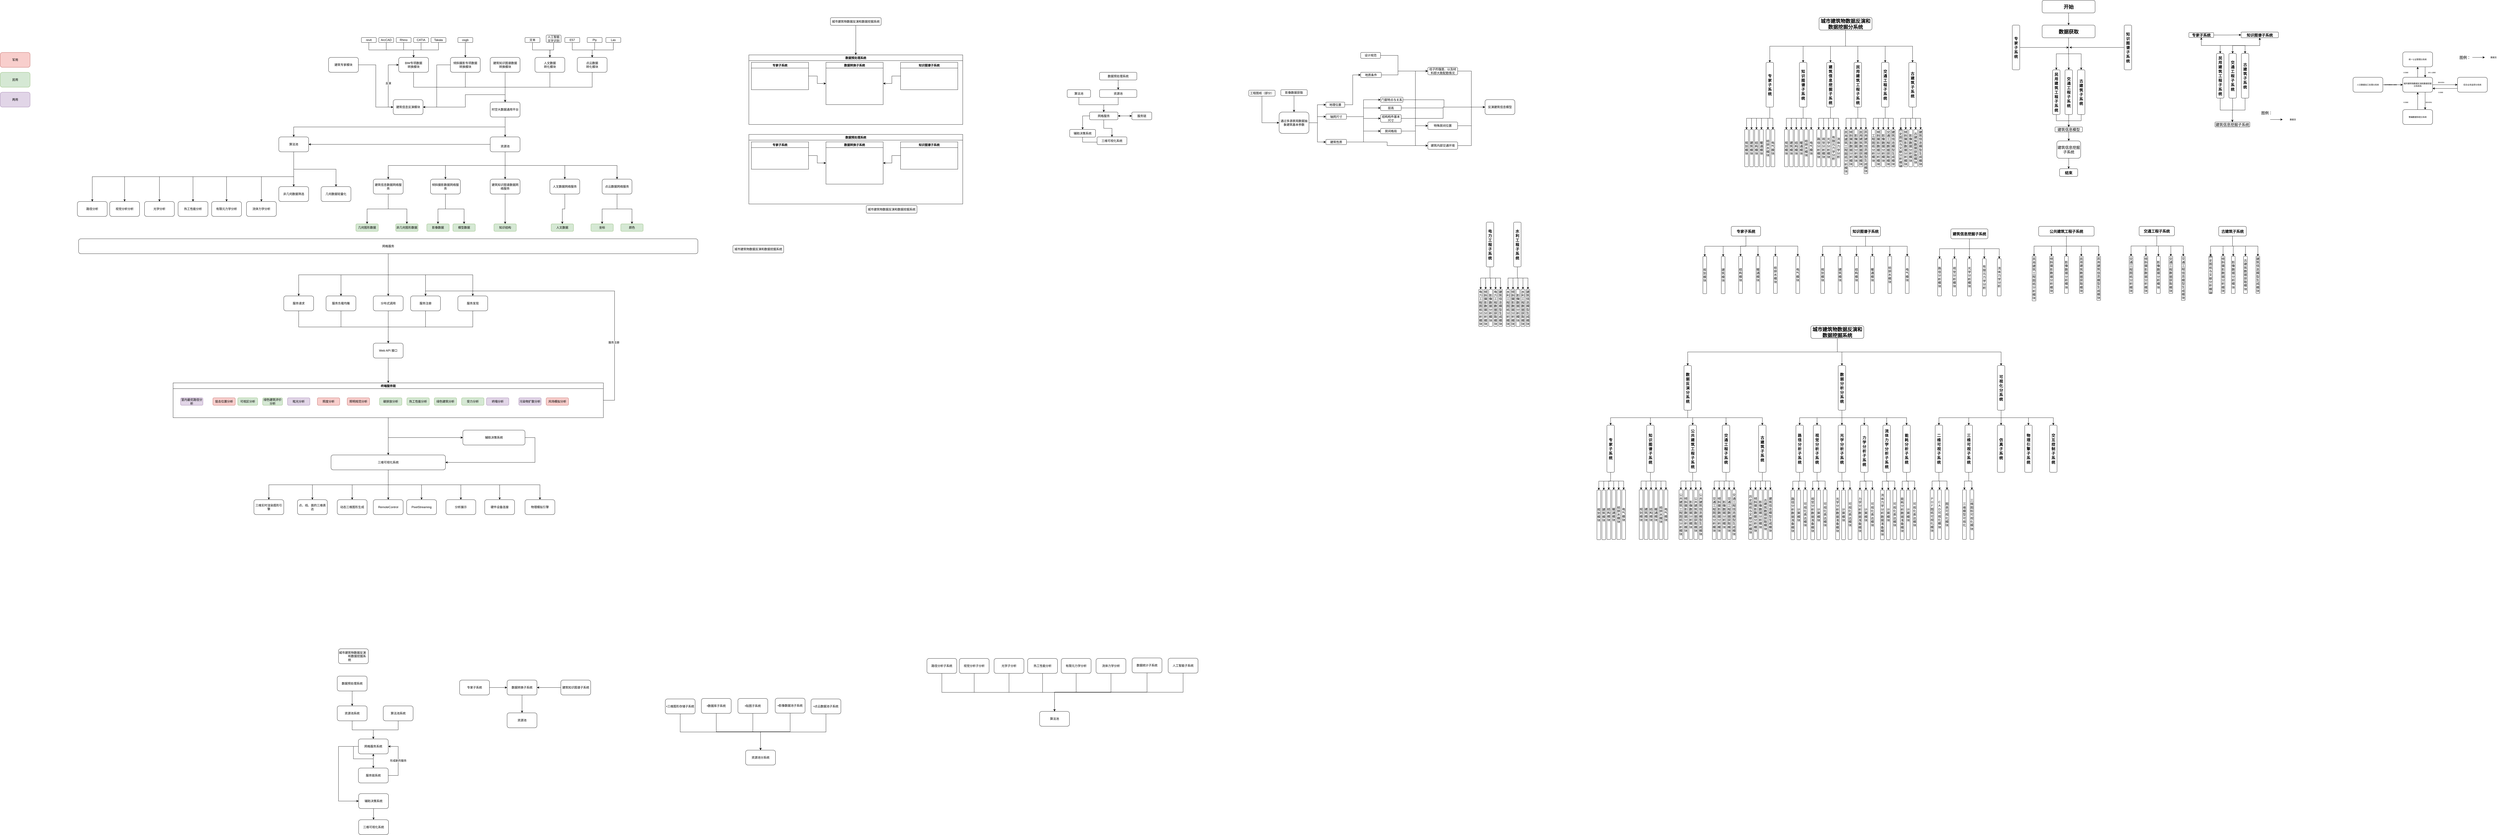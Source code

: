 <mxfile version="14.9.2" type="github">
  <diagram id="X45F6iHZQrVJbvX49tsV" name="Page-1">
    <mxGraphModel dx="3631" dy="1533" grid="1" gridSize="10" guides="0" tooltips="1" connect="1" arrows="1" fold="1" page="0" pageScale="1" pageWidth="827" pageHeight="1169" math="0" shadow="0">
      <root>
        <mxCell id="0" />
        <mxCell id="1" parent="0" />
        <mxCell id="4ePM_mrX_eO2cXphhPyk-14" style="edgeStyle=orthogonalEdgeStyle;rounded=0;orthogonalLoop=1;jettySize=auto;html=1;entryX=0.5;entryY=0;entryDx=0;entryDy=0;" parent="1" source="4ePM_mrX_eO2cXphhPyk-1" target="4ePM_mrX_eO2cXphhPyk-13" edge="1">
          <mxGeometry relative="1" as="geometry">
            <mxPoint x="450" y="410" as="targetPoint" />
          </mxGeometry>
        </mxCell>
        <mxCell id="-WSbbYuiBx0uszV9ExOx-3" style="edgeStyle=orthogonalEdgeStyle;rounded=0;orthogonalLoop=1;jettySize=auto;html=1;exitX=0.5;exitY=1;exitDx=0;exitDy=0;" parent="1" source="4ePM_mrX_eO2cXphhPyk-1" target="-WSbbYuiBx0uszV9ExOx-1" edge="1">
          <mxGeometry relative="1" as="geometry" />
        </mxCell>
        <mxCell id="4ePM_mrX_eO2cXphhPyk-1" value="时空大数据通用平台" style="rounded=1;whiteSpace=wrap;html=1;" parent="1" vertex="1">
          <mxGeometry x="390" y="300" width="120" height="60" as="geometry" />
        </mxCell>
        <mxCell id="4ePM_mrX_eO2cXphhPyk-6" style="edgeStyle=orthogonalEdgeStyle;rounded=0;orthogonalLoop=1;jettySize=auto;html=1;exitX=0.5;exitY=1;exitDx=0;exitDy=0;" parent="1" source="4ePM_mrX_eO2cXphhPyk-2" target="4ePM_mrX_eO2cXphhPyk-1" edge="1">
          <mxGeometry relative="1" as="geometry" />
        </mxCell>
        <mxCell id="4ePM_mrX_eO2cXphhPyk-2" value="BIM专项数据&lt;br&gt;转换模块" style="rounded=1;whiteSpace=wrap;html=1;" parent="1" vertex="1">
          <mxGeometry x="22" y="120" width="120" height="60" as="geometry" />
        </mxCell>
        <mxCell id="4ePM_mrX_eO2cXphhPyk-7" style="edgeStyle=orthogonalEdgeStyle;rounded=0;orthogonalLoop=1;jettySize=auto;html=1;exitX=0.5;exitY=1;exitDx=0;exitDy=0;" parent="1" source="4ePM_mrX_eO2cXphhPyk-3" target="4ePM_mrX_eO2cXphhPyk-1" edge="1">
          <mxGeometry relative="1" as="geometry" />
        </mxCell>
        <mxCell id="pQje5xh-BZ4L-_6oTXLz-7" style="edgeStyle=orthogonalEdgeStyle;rounded=0;orthogonalLoop=1;jettySize=auto;html=1;entryX=1;entryY=0.5;entryDx=0;entryDy=0;exitX=0;exitY=0.5;exitDx=0;exitDy=0;" parent="1" source="4ePM_mrX_eO2cXphhPyk-3" target="pQje5xh-BZ4L-_6oTXLz-6" edge="1">
          <mxGeometry relative="1" as="geometry" />
        </mxCell>
        <mxCell id="4ePM_mrX_eO2cXphhPyk-3" value="倾斜摄影专项数据&lt;br&gt;转换模块" style="rounded=1;whiteSpace=wrap;html=1;" parent="1" vertex="1">
          <mxGeometry x="230" y="120" width="120" height="60" as="geometry" />
        </mxCell>
        <mxCell id="4ePM_mrX_eO2cXphhPyk-8" style="edgeStyle=orthogonalEdgeStyle;rounded=0;orthogonalLoop=1;jettySize=auto;html=1;entryX=0.5;entryY=0;entryDx=0;entryDy=0;exitX=0.5;exitY=1;exitDx=0;exitDy=0;" parent="1" source="4ePM_mrX_eO2cXphhPyk-4" target="4ePM_mrX_eO2cXphhPyk-1" edge="1">
          <mxGeometry relative="1" as="geometry" />
        </mxCell>
        <mxCell id="pQje5xh-BZ4L-_6oTXLz-9" style="edgeStyle=orthogonalEdgeStyle;rounded=0;orthogonalLoop=1;jettySize=auto;html=1;entryX=1;entryY=0.5;entryDx=0;entryDy=0;" parent="1" source="4ePM_mrX_eO2cXphhPyk-4" target="pQje5xh-BZ4L-_6oTXLz-6" edge="1">
          <mxGeometry relative="1" as="geometry">
            <Array as="points">
              <mxPoint x="450" y="270" />
              <mxPoint x="290" y="270" />
              <mxPoint x="290" y="320" />
            </Array>
          </mxGeometry>
        </mxCell>
        <mxCell id="4ePM_mrX_eO2cXphhPyk-4" value="建筑知识图谱数据&lt;br&gt;转换模块" style="rounded=1;whiteSpace=wrap;html=1;" parent="1" vertex="1">
          <mxGeometry x="390" y="120" width="120" height="60" as="geometry" />
        </mxCell>
        <mxCell id="4ePM_mrX_eO2cXphhPyk-9" style="edgeStyle=orthogonalEdgeStyle;rounded=0;orthogonalLoop=1;jettySize=auto;html=1;exitX=0.5;exitY=1;exitDx=0;exitDy=0;" parent="1" source="4ePM_mrX_eO2cXphhPyk-5" target="4ePM_mrX_eO2cXphhPyk-1" edge="1">
          <mxGeometry relative="1" as="geometry" />
        </mxCell>
        <mxCell id="4ePM_mrX_eO2cXphhPyk-5" value="人文数据&lt;br&gt;转化模块" style="rounded=1;whiteSpace=wrap;html=1;" parent="1" vertex="1">
          <mxGeometry x="570" y="120" width="120" height="60" as="geometry" />
        </mxCell>
        <mxCell id="4ePM_mrX_eO2cXphhPyk-12" style="edgeStyle=orthogonalEdgeStyle;rounded=0;orthogonalLoop=1;jettySize=auto;html=1;entryX=0.5;entryY=0;entryDx=0;entryDy=0;exitX=0.5;exitY=1;exitDx=0;exitDy=0;" parent="1" source="4ePM_mrX_eO2cXphhPyk-11" target="4ePM_mrX_eO2cXphhPyk-1" edge="1">
          <mxGeometry relative="1" as="geometry" />
        </mxCell>
        <mxCell id="4ePM_mrX_eO2cXphhPyk-11" value="点云数据&lt;br&gt;转化模块" style="rounded=1;whiteSpace=wrap;html=1;" parent="1" vertex="1">
          <mxGeometry x="740" y="120" width="120" height="60" as="geometry" />
        </mxCell>
        <mxCell id="4ePM_mrX_eO2cXphhPyk-21" style="edgeStyle=orthogonalEdgeStyle;rounded=0;orthogonalLoop=1;jettySize=auto;html=1;exitX=0.5;exitY=1;exitDx=0;exitDy=0;" parent="1" source="4ePM_mrX_eO2cXphhPyk-13" target="4ePM_mrX_eO2cXphhPyk-15" edge="1">
          <mxGeometry relative="1" as="geometry" />
        </mxCell>
        <mxCell id="4ePM_mrX_eO2cXphhPyk-22" style="edgeStyle=orthogonalEdgeStyle;rounded=0;orthogonalLoop=1;jettySize=auto;html=1;exitX=0.5;exitY=1;exitDx=0;exitDy=0;" parent="1" source="4ePM_mrX_eO2cXphhPyk-13" target="4ePM_mrX_eO2cXphhPyk-16" edge="1">
          <mxGeometry relative="1" as="geometry" />
        </mxCell>
        <mxCell id="4ePM_mrX_eO2cXphhPyk-23" style="edgeStyle=orthogonalEdgeStyle;rounded=0;orthogonalLoop=1;jettySize=auto;html=1;" parent="1" source="4ePM_mrX_eO2cXphhPyk-13" target="4ePM_mrX_eO2cXphhPyk-17" edge="1">
          <mxGeometry relative="1" as="geometry" />
        </mxCell>
        <mxCell id="4ePM_mrX_eO2cXphhPyk-24" style="edgeStyle=orthogonalEdgeStyle;rounded=0;orthogonalLoop=1;jettySize=auto;html=1;exitX=0.5;exitY=1;exitDx=0;exitDy=0;" parent="1" source="4ePM_mrX_eO2cXphhPyk-13" target="4ePM_mrX_eO2cXphhPyk-18" edge="1">
          <mxGeometry relative="1" as="geometry" />
        </mxCell>
        <mxCell id="4ePM_mrX_eO2cXphhPyk-25" style="edgeStyle=orthogonalEdgeStyle;rounded=0;orthogonalLoop=1;jettySize=auto;html=1;exitX=0.5;exitY=1;exitDx=0;exitDy=0;" parent="1" source="4ePM_mrX_eO2cXphhPyk-13" target="4ePM_mrX_eO2cXphhPyk-19" edge="1">
          <mxGeometry relative="1" as="geometry" />
        </mxCell>
        <mxCell id="-WSbbYuiBx0uszV9ExOx-58" style="edgeStyle=orthogonalEdgeStyle;rounded=0;orthogonalLoop=1;jettySize=auto;html=1;entryX=1;entryY=0.5;entryDx=0;entryDy=0;" parent="1" source="4ePM_mrX_eO2cXphhPyk-13" target="-WSbbYuiBx0uszV9ExOx-1" edge="1">
          <mxGeometry relative="1" as="geometry" />
        </mxCell>
        <mxCell id="4ePM_mrX_eO2cXphhPyk-13" value="&lt;br&gt;资源池" style="rounded=1;whiteSpace=wrap;html=1;" parent="1" vertex="1">
          <mxGeometry x="390" y="440" width="120" height="60" as="geometry" />
        </mxCell>
        <mxCell id="-WSbbYuiBx0uszV9ExOx-60" style="edgeStyle=orthogonalEdgeStyle;rounded=0;orthogonalLoop=1;jettySize=auto;html=1;exitX=0.5;exitY=1;exitDx=0;exitDy=0;" parent="1" source="4ePM_mrX_eO2cXphhPyk-15" target="-WSbbYuiBx0uszV9ExOx-59" edge="1">
          <mxGeometry relative="1" as="geometry" />
        </mxCell>
        <mxCell id="-WSbbYuiBx0uszV9ExOx-62" style="edgeStyle=orthogonalEdgeStyle;rounded=0;orthogonalLoop=1;jettySize=auto;html=1;" parent="1" source="4ePM_mrX_eO2cXphhPyk-15" target="-WSbbYuiBx0uszV9ExOx-61" edge="1">
          <mxGeometry relative="1" as="geometry" />
        </mxCell>
        <mxCell id="4ePM_mrX_eO2cXphhPyk-15" value="建筑信息数据网络服务" style="rounded=1;whiteSpace=wrap;html=1;" parent="1" vertex="1">
          <mxGeometry x="-80" y="610" width="120" height="60" as="geometry" />
        </mxCell>
        <mxCell id="-WSbbYuiBx0uszV9ExOx-64" style="edgeStyle=orthogonalEdgeStyle;rounded=0;orthogonalLoop=1;jettySize=auto;html=1;" parent="1" source="4ePM_mrX_eO2cXphhPyk-16" target="-WSbbYuiBx0uszV9ExOx-63" edge="1">
          <mxGeometry relative="1" as="geometry" />
        </mxCell>
        <mxCell id="-WSbbYuiBx0uszV9ExOx-66" style="edgeStyle=orthogonalEdgeStyle;rounded=0;orthogonalLoop=1;jettySize=auto;html=1;" parent="1" source="4ePM_mrX_eO2cXphhPyk-16" target="-WSbbYuiBx0uszV9ExOx-65" edge="1">
          <mxGeometry relative="1" as="geometry" />
        </mxCell>
        <mxCell id="4ePM_mrX_eO2cXphhPyk-16" value="倾斜摄影数据网络服务" style="rounded=1;whiteSpace=wrap;html=1;" parent="1" vertex="1">
          <mxGeometry x="150" y="610" width="120" height="60" as="geometry" />
        </mxCell>
        <mxCell id="-WSbbYuiBx0uszV9ExOx-68" style="edgeStyle=orthogonalEdgeStyle;rounded=0;orthogonalLoop=1;jettySize=auto;html=1;" parent="1" source="4ePM_mrX_eO2cXphhPyk-17" target="-WSbbYuiBx0uszV9ExOx-67" edge="1">
          <mxGeometry relative="1" as="geometry" />
        </mxCell>
        <mxCell id="4ePM_mrX_eO2cXphhPyk-17" value="建筑知识图谱数据网络服务" style="rounded=1;whiteSpace=wrap;html=1;" parent="1" vertex="1">
          <mxGeometry x="390" y="610" width="120" height="60" as="geometry" />
        </mxCell>
        <mxCell id="-WSbbYuiBx0uszV9ExOx-70" style="edgeStyle=orthogonalEdgeStyle;rounded=0;orthogonalLoop=1;jettySize=auto;html=1;" parent="1" source="4ePM_mrX_eO2cXphhPyk-18" target="-WSbbYuiBx0uszV9ExOx-69" edge="1">
          <mxGeometry relative="1" as="geometry" />
        </mxCell>
        <mxCell id="4ePM_mrX_eO2cXphhPyk-18" value="人文数据网络服务" style="rounded=1;whiteSpace=wrap;html=1;" parent="1" vertex="1">
          <mxGeometry x="630" y="610" width="120" height="60" as="geometry" />
        </mxCell>
        <mxCell id="-WSbbYuiBx0uszV9ExOx-73" style="edgeStyle=orthogonalEdgeStyle;rounded=0;orthogonalLoop=1;jettySize=auto;html=1;" parent="1" source="4ePM_mrX_eO2cXphhPyk-19" target="-WSbbYuiBx0uszV9ExOx-72" edge="1">
          <mxGeometry relative="1" as="geometry" />
        </mxCell>
        <mxCell id="-WSbbYuiBx0uszV9ExOx-75" style="edgeStyle=orthogonalEdgeStyle;rounded=0;orthogonalLoop=1;jettySize=auto;html=1;" parent="1" source="4ePM_mrX_eO2cXphhPyk-19" target="-WSbbYuiBx0uszV9ExOx-74" edge="1">
          <mxGeometry relative="1" as="geometry" />
        </mxCell>
        <mxCell id="4ePM_mrX_eO2cXphhPyk-19" value="点云数据网络服务" style="rounded=1;whiteSpace=wrap;html=1;" parent="1" vertex="1">
          <mxGeometry x="840" y="610" width="120" height="60" as="geometry" />
        </mxCell>
        <mxCell id="4ePM_mrX_eO2cXphhPyk-37" style="edgeStyle=orthogonalEdgeStyle;rounded=0;orthogonalLoop=1;jettySize=auto;html=1;exitX=0.5;exitY=1;exitDx=0;exitDy=0;" parent="1" source="4ePM_mrX_eO2cXphhPyk-26" target="4ePM_mrX_eO2cXphhPyk-32" edge="1">
          <mxGeometry relative="1" as="geometry" />
        </mxCell>
        <mxCell id="4ePM_mrX_eO2cXphhPyk-38" style="edgeStyle=orthogonalEdgeStyle;rounded=0;orthogonalLoop=1;jettySize=auto;html=1;exitX=0.5;exitY=1;exitDx=0;exitDy=0;" parent="1" source="4ePM_mrX_eO2cXphhPyk-26" target="4ePM_mrX_eO2cXphhPyk-33" edge="1">
          <mxGeometry relative="1" as="geometry" />
        </mxCell>
        <mxCell id="4ePM_mrX_eO2cXphhPyk-39" style="edgeStyle=orthogonalEdgeStyle;rounded=0;orthogonalLoop=1;jettySize=auto;html=1;" parent="1" source="4ePM_mrX_eO2cXphhPyk-26" target="4ePM_mrX_eO2cXphhPyk-34" edge="1">
          <mxGeometry relative="1" as="geometry" />
        </mxCell>
        <mxCell id="4ePM_mrX_eO2cXphhPyk-40" style="edgeStyle=orthogonalEdgeStyle;rounded=0;orthogonalLoop=1;jettySize=auto;html=1;exitX=0.5;exitY=1;exitDx=0;exitDy=0;" parent="1" source="4ePM_mrX_eO2cXphhPyk-26" target="4ePM_mrX_eO2cXphhPyk-35" edge="1">
          <mxGeometry relative="1" as="geometry" />
        </mxCell>
        <mxCell id="4ePM_mrX_eO2cXphhPyk-41" style="edgeStyle=orthogonalEdgeStyle;rounded=0;orthogonalLoop=1;jettySize=auto;html=1;exitX=0.5;exitY=1;exitDx=0;exitDy=0;" parent="1" source="4ePM_mrX_eO2cXphhPyk-26" target="4ePM_mrX_eO2cXphhPyk-36" edge="1">
          <mxGeometry relative="1" as="geometry" />
        </mxCell>
        <mxCell id="4ePM_mrX_eO2cXphhPyk-26" value="网格服务" style="rounded=1;whiteSpace=wrap;html=1;" parent="1" vertex="1">
          <mxGeometry x="-1265" y="850" width="2490" height="60" as="geometry" />
        </mxCell>
        <mxCell id="4ePM_mrX_eO2cXphhPyk-43" style="edgeStyle=orthogonalEdgeStyle;rounded=0;orthogonalLoop=1;jettySize=auto;html=1;exitX=0.5;exitY=1;exitDx=0;exitDy=0;" parent="1" source="4ePM_mrX_eO2cXphhPyk-32" target="4ePM_mrX_eO2cXphhPyk-42" edge="1">
          <mxGeometry relative="1" as="geometry">
            <mxPoint x="-840" y="1230" as="sourcePoint" />
          </mxGeometry>
        </mxCell>
        <mxCell id="4ePM_mrX_eO2cXphhPyk-32" value="服务请求" style="rounded=1;whiteSpace=wrap;html=1;" parent="1" vertex="1">
          <mxGeometry x="-440" y="1080" width="120" height="60" as="geometry" />
        </mxCell>
        <mxCell id="4ePM_mrX_eO2cXphhPyk-44" style="edgeStyle=orthogonalEdgeStyle;rounded=0;orthogonalLoop=1;jettySize=auto;html=1;exitX=0.5;exitY=1;exitDx=0;exitDy=0;" parent="1" source="4ePM_mrX_eO2cXphhPyk-33" target="4ePM_mrX_eO2cXphhPyk-42" edge="1">
          <mxGeometry relative="1" as="geometry" />
        </mxCell>
        <mxCell id="4ePM_mrX_eO2cXphhPyk-33" value="服务负载均衡" style="rounded=1;whiteSpace=wrap;html=1;" parent="1" vertex="1">
          <mxGeometry x="-270" y="1080" width="120" height="60" as="geometry" />
        </mxCell>
        <mxCell id="4ePM_mrX_eO2cXphhPyk-45" style="edgeStyle=orthogonalEdgeStyle;rounded=0;orthogonalLoop=1;jettySize=auto;html=1;entryX=0.5;entryY=0;entryDx=0;entryDy=0;exitX=0.5;exitY=1;exitDx=0;exitDy=0;" parent="1" source="4ePM_mrX_eO2cXphhPyk-34" target="4ePM_mrX_eO2cXphhPyk-42" edge="1">
          <mxGeometry relative="1" as="geometry" />
        </mxCell>
        <mxCell id="4ePM_mrX_eO2cXphhPyk-34" value="分布式调用" style="rounded=1;whiteSpace=wrap;html=1;" parent="1" vertex="1">
          <mxGeometry x="-80" y="1080" width="120" height="60" as="geometry" />
        </mxCell>
        <mxCell id="-WSbbYuiBx0uszV9ExOx-76" style="edgeStyle=orthogonalEdgeStyle;rounded=0;orthogonalLoop=1;jettySize=auto;html=1;entryX=0.5;entryY=0;entryDx=0;entryDy=0;exitX=0.5;exitY=1;exitDx=0;exitDy=0;" parent="1" source="4ePM_mrX_eO2cXphhPyk-35" target="4ePM_mrX_eO2cXphhPyk-42" edge="1">
          <mxGeometry relative="1" as="geometry" />
        </mxCell>
        <mxCell id="4ePM_mrX_eO2cXphhPyk-35" value="服务注册" style="rounded=1;whiteSpace=wrap;html=1;" parent="1" vertex="1">
          <mxGeometry x="70" y="1080" width="120" height="60" as="geometry" />
        </mxCell>
        <mxCell id="4ePM_mrX_eO2cXphhPyk-47" style="edgeStyle=orthogonalEdgeStyle;rounded=0;orthogonalLoop=1;jettySize=auto;html=1;exitX=0.5;exitY=1;exitDx=0;exitDy=0;" parent="1" source="4ePM_mrX_eO2cXphhPyk-36" target="4ePM_mrX_eO2cXphhPyk-42" edge="1">
          <mxGeometry relative="1" as="geometry" />
        </mxCell>
        <mxCell id="4ePM_mrX_eO2cXphhPyk-36" value="服务发现" style="rounded=1;whiteSpace=wrap;html=1;" parent="1" vertex="1">
          <mxGeometry x="260" y="1080" width="120" height="60" as="geometry" />
        </mxCell>
        <mxCell id="-WSbbYuiBx0uszV9ExOx-93" style="edgeStyle=orthogonalEdgeStyle;rounded=0;orthogonalLoop=1;jettySize=auto;html=1;" parent="1" source="4ePM_mrX_eO2cXphhPyk-42" target="-WSbbYuiBx0uszV9ExOx-92" edge="1">
          <mxGeometry relative="1" as="geometry" />
        </mxCell>
        <mxCell id="4ePM_mrX_eO2cXphhPyk-42" value="Web API 接口" style="rounded=1;whiteSpace=wrap;html=1;" parent="1" vertex="1">
          <mxGeometry x="-80" y="1270" width="120" height="60" as="geometry" />
        </mxCell>
        <mxCell id="-WSbbYuiBx0uszV9ExOx-5" style="edgeStyle=orthogonalEdgeStyle;rounded=0;orthogonalLoop=1;jettySize=auto;html=1;exitX=0.5;exitY=1;exitDx=0;exitDy=0;" parent="1" source="-WSbbYuiBx0uszV9ExOx-1" target="-WSbbYuiBx0uszV9ExOx-4" edge="1">
          <mxGeometry relative="1" as="geometry" />
        </mxCell>
        <mxCell id="-WSbbYuiBx0uszV9ExOx-7" style="edgeStyle=orthogonalEdgeStyle;rounded=0;orthogonalLoop=1;jettySize=auto;html=1;" parent="1" source="-WSbbYuiBx0uszV9ExOx-1" target="-WSbbYuiBx0uszV9ExOx-6" edge="1">
          <mxGeometry relative="1" as="geometry" />
        </mxCell>
        <mxCell id="-WSbbYuiBx0uszV9ExOx-9" style="edgeStyle=orthogonalEdgeStyle;rounded=0;orthogonalLoop=1;jettySize=auto;html=1;exitX=0.5;exitY=1;exitDx=0;exitDy=0;" parent="1" source="-WSbbYuiBx0uszV9ExOx-1" target="-WSbbYuiBx0uszV9ExOx-8" edge="1">
          <mxGeometry relative="1" as="geometry" />
        </mxCell>
        <mxCell id="-WSbbYuiBx0uszV9ExOx-11" style="edgeStyle=orthogonalEdgeStyle;rounded=0;orthogonalLoop=1;jettySize=auto;html=1;exitX=0.5;exitY=1;exitDx=0;exitDy=0;" parent="1" source="-WSbbYuiBx0uszV9ExOx-1" target="-WSbbYuiBx0uszV9ExOx-10" edge="1">
          <mxGeometry relative="1" as="geometry" />
        </mxCell>
        <mxCell id="-WSbbYuiBx0uszV9ExOx-13" style="edgeStyle=orthogonalEdgeStyle;rounded=0;orthogonalLoop=1;jettySize=auto;html=1;exitX=0.5;exitY=1;exitDx=0;exitDy=0;" parent="1" source="-WSbbYuiBx0uszV9ExOx-1" target="-WSbbYuiBx0uszV9ExOx-12" edge="1">
          <mxGeometry relative="1" as="geometry" />
        </mxCell>
        <mxCell id="-WSbbYuiBx0uszV9ExOx-15" style="edgeStyle=orthogonalEdgeStyle;rounded=0;orthogonalLoop=1;jettySize=auto;html=1;entryX=0.5;entryY=0;entryDx=0;entryDy=0;exitX=0.5;exitY=1;exitDx=0;exitDy=0;" parent="1" source="-WSbbYuiBx0uszV9ExOx-1" target="-WSbbYuiBx0uszV9ExOx-14" edge="1">
          <mxGeometry relative="1" as="geometry" />
        </mxCell>
        <mxCell id="-WSbbYuiBx0uszV9ExOx-17" style="edgeStyle=orthogonalEdgeStyle;rounded=0;orthogonalLoop=1;jettySize=auto;html=1;exitX=0.5;exitY=1;exitDx=0;exitDy=0;" parent="1" source="-WSbbYuiBx0uszV9ExOx-1" target="-WSbbYuiBx0uszV9ExOx-16" edge="1">
          <mxGeometry relative="1" as="geometry" />
        </mxCell>
        <mxCell id="-WSbbYuiBx0uszV9ExOx-53" style="edgeStyle=orthogonalEdgeStyle;rounded=0;orthogonalLoop=1;jettySize=auto;html=1;exitX=0.5;exitY=1;exitDx=0;exitDy=0;" parent="1" source="-WSbbYuiBx0uszV9ExOx-1" target="-WSbbYuiBx0uszV9ExOx-52" edge="1">
          <mxGeometry relative="1" as="geometry" />
        </mxCell>
        <mxCell id="-WSbbYuiBx0uszV9ExOx-1" value="算法池" style="rounded=1;whiteSpace=wrap;html=1;" parent="1" vertex="1">
          <mxGeometry x="-460" y="440" width="120" height="60" as="geometry" />
        </mxCell>
        <mxCell id="-WSbbYuiBx0uszV9ExOx-4" value="几何数据轻量化" style="rounded=1;whiteSpace=wrap;html=1;" parent="1" vertex="1">
          <mxGeometry x="-290" y="640" width="120" height="60" as="geometry" />
        </mxCell>
        <mxCell id="-WSbbYuiBx0uszV9ExOx-6" value="非几何数据筛选" style="rounded=1;whiteSpace=wrap;html=1;" parent="1" vertex="1">
          <mxGeometry x="-460" y="640" width="120" height="60" as="geometry" />
        </mxCell>
        <mxCell id="-WSbbYuiBx0uszV9ExOx-8" value="流体力学分析" style="rounded=1;whiteSpace=wrap;html=1;" parent="1" vertex="1">
          <mxGeometry x="-590" y="700" width="120" height="60" as="geometry" />
        </mxCell>
        <mxCell id="-WSbbYuiBx0uszV9ExOx-10" value="有限元力学分析" style="rounded=1;whiteSpace=wrap;html=1;" parent="1" vertex="1">
          <mxGeometry x="-730" y="700" width="120" height="60" as="geometry" />
        </mxCell>
        <mxCell id="-WSbbYuiBx0uszV9ExOx-12" value="热工性能分析" style="rounded=1;whiteSpace=wrap;html=1;" parent="1" vertex="1">
          <mxGeometry x="-865" y="700" width="120" height="60" as="geometry" />
        </mxCell>
        <mxCell id="-WSbbYuiBx0uszV9ExOx-14" value="光学分析" style="rounded=1;whiteSpace=wrap;html=1;" parent="1" vertex="1">
          <mxGeometry x="-1000" y="700" width="120" height="60" as="geometry" />
        </mxCell>
        <mxCell id="-WSbbYuiBx0uszV9ExOx-16" value="视觉分析分析" style="rounded=1;whiteSpace=wrap;html=1;" parent="1" vertex="1">
          <mxGeometry x="-1140" y="700" width="120" height="60" as="geometry" />
        </mxCell>
        <mxCell id="-WSbbYuiBx0uszV9ExOx-22" value="军用" style="rounded=1;whiteSpace=wrap;html=1;fillColor=#f8cecc;strokeColor=#b85450;" parent="1" vertex="1">
          <mxGeometry x="-1580" y="100" width="120" height="60" as="geometry" />
        </mxCell>
        <mxCell id="-WSbbYuiBx0uszV9ExOx-23" value="民用" style="rounded=1;whiteSpace=wrap;html=1;fillColor=#d5e8d4;strokeColor=#82b366;" parent="1" vertex="1">
          <mxGeometry x="-1580" y="180" width="120" height="60" as="geometry" />
        </mxCell>
        <mxCell id="-WSbbYuiBx0uszV9ExOx-24" value="两用" style="rounded=1;whiteSpace=wrap;html=1;fillColor=#e1d5e7;strokeColor=#9673a6;" parent="1" vertex="1">
          <mxGeometry x="-1580" y="260" width="120" height="60" as="geometry" />
        </mxCell>
        <mxCell id="-WSbbYuiBx0uszV9ExOx-52" value="路径分析" style="rounded=1;whiteSpace=wrap;html=1;" parent="1" vertex="1">
          <mxGeometry x="-1270" y="700" width="120" height="60" as="geometry" />
        </mxCell>
        <mxCell id="-WSbbYuiBx0uszV9ExOx-59" value="几何图形数据" style="rounded=1;whiteSpace=wrap;html=1;fillColor=#d5e8d4;strokeColor=#82b366;" parent="1" vertex="1">
          <mxGeometry x="-150" y="790" width="90" height="30" as="geometry" />
        </mxCell>
        <mxCell id="-WSbbYuiBx0uszV9ExOx-61" value="非几何图形数据" style="rounded=1;whiteSpace=wrap;html=1;fillColor=#d5e8d4;strokeColor=#82b366;" parent="1" vertex="1">
          <mxGeometry x="10" y="790" width="90" height="30" as="geometry" />
        </mxCell>
        <mxCell id="-WSbbYuiBx0uszV9ExOx-63" value="影像数据" style="rounded=1;whiteSpace=wrap;html=1;fillColor=#d5e8d4;strokeColor=#82b366;" parent="1" vertex="1">
          <mxGeometry x="135" y="790" width="90" height="30" as="geometry" />
        </mxCell>
        <mxCell id="-WSbbYuiBx0uszV9ExOx-65" value="模型数据" style="rounded=1;whiteSpace=wrap;html=1;fillColor=#d5e8d4;strokeColor=#82b366;" parent="1" vertex="1">
          <mxGeometry x="240" y="790" width="90" height="30" as="geometry" />
        </mxCell>
        <mxCell id="-WSbbYuiBx0uszV9ExOx-67" value="知识结构" style="rounded=1;whiteSpace=wrap;html=1;fillColor=#d5e8d4;strokeColor=#82b366;" parent="1" vertex="1">
          <mxGeometry x="405" y="790" width="90" height="30" as="geometry" />
        </mxCell>
        <mxCell id="-WSbbYuiBx0uszV9ExOx-69" value="人文数据" style="rounded=1;whiteSpace=wrap;html=1;fillColor=#d5e8d4;strokeColor=#82b366;" parent="1" vertex="1">
          <mxGeometry x="635" y="790" width="90" height="30" as="geometry" />
        </mxCell>
        <mxCell id="-WSbbYuiBx0uszV9ExOx-71" value="人文数据" style="rounded=1;whiteSpace=wrap;html=1;fillColor=#d5e8d4;strokeColor=#82b366;" parent="1" vertex="1">
          <mxGeometry x="635" y="790" width="90" height="30" as="geometry" />
        </mxCell>
        <mxCell id="-WSbbYuiBx0uszV9ExOx-72" value="坐标" style="rounded=1;whiteSpace=wrap;html=1;fillColor=#d5e8d4;strokeColor=#82b366;" parent="1" vertex="1">
          <mxGeometry x="795" y="790" width="90" height="30" as="geometry" />
        </mxCell>
        <mxCell id="-WSbbYuiBx0uszV9ExOx-74" value="颜色" style="rounded=1;whiteSpace=wrap;html=1;fillColor=#d5e8d4;strokeColor=#82b366;" parent="1" vertex="1">
          <mxGeometry x="915" y="790" width="90" height="30" as="geometry" />
        </mxCell>
        <mxCell id="-WSbbYuiBx0uszV9ExOx-95" style="edgeStyle=orthogonalEdgeStyle;rounded=0;orthogonalLoop=1;jettySize=auto;html=1;" parent="1" source="-WSbbYuiBx0uszV9ExOx-92" target="-WSbbYuiBx0uszV9ExOx-94" edge="1">
          <mxGeometry relative="1" as="geometry" />
        </mxCell>
        <mxCell id="pQje5xh-BZ4L-_6oTXLz-1" style="edgeStyle=orthogonalEdgeStyle;rounded=0;orthogonalLoop=1;jettySize=auto;html=1;entryX=0.5;entryY=0;entryDx=0;entryDy=0;" parent="1" source="-WSbbYuiBx0uszV9ExOx-92" target="4ePM_mrX_eO2cXphhPyk-35" edge="1">
          <mxGeometry relative="1" as="geometry">
            <Array as="points">
              <mxPoint x="890" y="1500" />
              <mxPoint x="890" y="1060" />
              <mxPoint x="130" y="1060" />
            </Array>
          </mxGeometry>
        </mxCell>
        <mxCell id="pQje5xh-BZ4L-_6oTXLz-2" value="服务注册" style="edgeLabel;html=1;align=center;verticalAlign=middle;resizable=0;points=[];" parent="pQje5xh-BZ4L-_6oTXLz-1" vertex="1" connectable="0">
          <mxGeometry x="-0.56" y="3" relative="1" as="geometry">
            <mxPoint as="offset" />
          </mxGeometry>
        </mxCell>
        <mxCell id="pQje5xh-BZ4L-_6oTXLz-4" style="edgeStyle=orthogonalEdgeStyle;rounded=0;orthogonalLoop=1;jettySize=auto;html=1;entryX=0;entryY=0.5;entryDx=0;entryDy=0;" parent="1" source="-WSbbYuiBx0uszV9ExOx-92" target="pQje5xh-BZ4L-_6oTXLz-3" edge="1">
          <mxGeometry relative="1" as="geometry" />
        </mxCell>
        <mxCell id="-WSbbYuiBx0uszV9ExOx-92" value="终端服务链" style="swimlane;" parent="1" vertex="1">
          <mxGeometry x="-885" y="1430" width="1730" height="140" as="geometry" />
        </mxCell>
        <mxCell id="-WSbbYuiBx0uszV9ExOx-78" value="狙击位置分析" style="rounded=1;whiteSpace=wrap;html=1;fillColor=#f8cecc;strokeColor=#b85450;" parent="-WSbbYuiBx0uszV9ExOx-92" vertex="1">
          <mxGeometry x="160" y="60" width="90" height="30" as="geometry" />
        </mxCell>
        <mxCell id="-WSbbYuiBx0uszV9ExOx-79" value="可视区分析" style="rounded=1;whiteSpace=wrap;html=1;fillColor=#d5e8d4;strokeColor=#82b366;" parent="-WSbbYuiBx0uszV9ExOx-92" vertex="1">
          <mxGeometry x="260" y="60" width="80" height="30" as="geometry" />
        </mxCell>
        <mxCell id="-WSbbYuiBx0uszV9ExOx-80" value="绿色建筑评价分析" style="rounded=1;whiteSpace=wrap;html=1;fillColor=#d5e8d4;strokeColor=#82b366;" parent="-WSbbYuiBx0uszV9ExOx-92" vertex="1">
          <mxGeometry x="360" y="60" width="80" height="30" as="geometry" />
        </mxCell>
        <mxCell id="-WSbbYuiBx0uszV9ExOx-81" value="眩光分析" style="rounded=1;whiteSpace=wrap;html=1;fillColor=#e1d5e7;strokeColor=#9673a6;" parent="-WSbbYuiBx0uszV9ExOx-92" vertex="1">
          <mxGeometry x="460" y="60" width="90" height="30" as="geometry" />
        </mxCell>
        <mxCell id="-WSbbYuiBx0uszV9ExOx-82" value="照度分析" style="rounded=1;whiteSpace=wrap;html=1;fillColor=#f8cecc;strokeColor=#b85450;" parent="-WSbbYuiBx0uszV9ExOx-92" vertex="1">
          <mxGeometry x="580" y="60" width="90" height="30" as="geometry" />
        </mxCell>
        <mxCell id="-WSbbYuiBx0uszV9ExOx-83" value="照明规范分析" style="rounded=1;whiteSpace=wrap;html=1;fillColor=#f8cecc;strokeColor=#b85450;" parent="-WSbbYuiBx0uszV9ExOx-92" vertex="1">
          <mxGeometry x="700" y="60" width="90" height="30" as="geometry" />
        </mxCell>
        <mxCell id="-WSbbYuiBx0uszV9ExOx-84" value="碳排放分析" style="rounded=1;whiteSpace=wrap;html=1;fillColor=#d5e8d4;strokeColor=#82b366;" parent="-WSbbYuiBx0uszV9ExOx-92" vertex="1">
          <mxGeometry x="830" y="60" width="90" height="30" as="geometry" />
        </mxCell>
        <mxCell id="-WSbbYuiBx0uszV9ExOx-85" value="热工性能分析" style="rounded=1;whiteSpace=wrap;html=1;fillColor=#d5e8d4;strokeColor=#82b366;" parent="-WSbbYuiBx0uszV9ExOx-92" vertex="1">
          <mxGeometry x="940" y="60" width="90" height="30" as="geometry" />
        </mxCell>
        <mxCell id="-WSbbYuiBx0uszV9ExOx-86" value="绿色建筑分析" style="rounded=1;whiteSpace=wrap;html=1;fillColor=#d5e8d4;strokeColor=#82b366;" parent="-WSbbYuiBx0uszV9ExOx-92" vertex="1">
          <mxGeometry x="1050" y="60" width="90" height="30" as="geometry" />
        </mxCell>
        <mxCell id="-WSbbYuiBx0uszV9ExOx-87" value="受力分析" style="rounded=1;whiteSpace=wrap;html=1;fillColor=#d5e8d4;strokeColor=#82b366;" parent="-WSbbYuiBx0uszV9ExOx-92" vertex="1">
          <mxGeometry x="1160" y="60" width="90" height="30" as="geometry" />
        </mxCell>
        <mxCell id="-WSbbYuiBx0uszV9ExOx-88" value="坍塌分析" style="rounded=1;whiteSpace=wrap;html=1;fillColor=#e1d5e7;strokeColor=#9673a6;" parent="-WSbbYuiBx0uszV9ExOx-92" vertex="1">
          <mxGeometry x="1260" y="60" width="90" height="30" as="geometry" />
        </mxCell>
        <mxCell id="-WSbbYuiBx0uszV9ExOx-89" value="污染物扩散分析" style="rounded=1;whiteSpace=wrap;html=1;fillColor=#e1d5e7;strokeColor=#9673a6;" parent="-WSbbYuiBx0uszV9ExOx-92" vertex="1">
          <mxGeometry x="1390" y="60" width="90" height="30" as="geometry" />
        </mxCell>
        <mxCell id="-WSbbYuiBx0uszV9ExOx-90" value="风场模拟分析" style="rounded=1;whiteSpace=wrap;html=1;fillColor=#f8cecc;strokeColor=#b85450;" parent="-WSbbYuiBx0uszV9ExOx-92" vertex="1">
          <mxGeometry x="1500" y="60" width="90" height="30" as="geometry" />
        </mxCell>
        <mxCell id="-WSbbYuiBx0uszV9ExOx-91" value="室内最优路径分析" style="rounded=1;whiteSpace=wrap;html=1;fillColor=#e1d5e7;strokeColor=#9673a6;" parent="-WSbbYuiBx0uszV9ExOx-92" vertex="1">
          <mxGeometry x="30" y="60" width="90" height="30" as="geometry" />
        </mxCell>
        <mxCell id="-WSbbYuiBx0uszV9ExOx-98" style="edgeStyle=orthogonalEdgeStyle;rounded=0;orthogonalLoop=1;jettySize=auto;html=1;entryX=0.5;entryY=0;entryDx=0;entryDy=0;exitX=0.5;exitY=1;exitDx=0;exitDy=0;" parent="1" source="-WSbbYuiBx0uszV9ExOx-94" target="-WSbbYuiBx0uszV9ExOx-97" edge="1">
          <mxGeometry relative="1" as="geometry" />
        </mxCell>
        <mxCell id="-WSbbYuiBx0uszV9ExOx-100" style="edgeStyle=orthogonalEdgeStyle;rounded=0;orthogonalLoop=1;jettySize=auto;html=1;exitX=0.5;exitY=1;exitDx=0;exitDy=0;" parent="1" source="-WSbbYuiBx0uszV9ExOx-94" target="-WSbbYuiBx0uszV9ExOx-99" edge="1">
          <mxGeometry relative="1" as="geometry" />
        </mxCell>
        <mxCell id="-WSbbYuiBx0uszV9ExOx-103" style="edgeStyle=orthogonalEdgeStyle;rounded=0;orthogonalLoop=1;jettySize=auto;html=1;" parent="1" source="-WSbbYuiBx0uszV9ExOx-94" target="-WSbbYuiBx0uszV9ExOx-102" edge="1">
          <mxGeometry relative="1" as="geometry" />
        </mxCell>
        <mxCell id="-WSbbYuiBx0uszV9ExOx-129" style="edgeStyle=orthogonalEdgeStyle;rounded=0;orthogonalLoop=1;jettySize=auto;html=1;exitX=0.5;exitY=1;exitDx=0;exitDy=0;" parent="1" source="-WSbbYuiBx0uszV9ExOx-94" target="-WSbbYuiBx0uszV9ExOx-127" edge="1">
          <mxGeometry relative="1" as="geometry" />
        </mxCell>
        <mxCell id="-WSbbYuiBx0uszV9ExOx-130" style="edgeStyle=orthogonalEdgeStyle;rounded=0;orthogonalLoop=1;jettySize=auto;html=1;exitX=0.5;exitY=1;exitDx=0;exitDy=0;" parent="1" source="-WSbbYuiBx0uszV9ExOx-94" target="-WSbbYuiBx0uszV9ExOx-128" edge="1">
          <mxGeometry relative="1" as="geometry" />
        </mxCell>
        <mxCell id="-WSbbYuiBx0uszV9ExOx-132" style="edgeStyle=orthogonalEdgeStyle;rounded=0;orthogonalLoop=1;jettySize=auto;html=1;exitX=0.5;exitY=1;exitDx=0;exitDy=0;" parent="1" source="-WSbbYuiBx0uszV9ExOx-94" target="-WSbbYuiBx0uszV9ExOx-131" edge="1">
          <mxGeometry relative="1" as="geometry" />
        </mxCell>
        <mxCell id="-WSbbYuiBx0uszV9ExOx-134" style="edgeStyle=orthogonalEdgeStyle;rounded=0;orthogonalLoop=1;jettySize=auto;html=1;exitX=0.5;exitY=1;exitDx=0;exitDy=0;" parent="1" source="-WSbbYuiBx0uszV9ExOx-94" target="-WSbbYuiBx0uszV9ExOx-133" edge="1">
          <mxGeometry relative="1" as="geometry" />
        </mxCell>
        <mxCell id="-WSbbYuiBx0uszV9ExOx-136" style="edgeStyle=orthogonalEdgeStyle;rounded=0;orthogonalLoop=1;jettySize=auto;html=1;entryX=0.5;entryY=0;entryDx=0;entryDy=0;exitX=0.5;exitY=1;exitDx=0;exitDy=0;" parent="1" source="-WSbbYuiBx0uszV9ExOx-94" target="-WSbbYuiBx0uszV9ExOx-135" edge="1">
          <mxGeometry relative="1" as="geometry" />
        </mxCell>
        <mxCell id="-WSbbYuiBx0uszV9ExOx-94" value="三维可视化系统" style="rounded=1;whiteSpace=wrap;html=1;" parent="1" vertex="1">
          <mxGeometry x="-250" y="1720" width="460" height="60" as="geometry" />
        </mxCell>
        <mxCell id="-WSbbYuiBx0uszV9ExOx-97" value="三维实时渲染图形引擎" style="rounded=1;whiteSpace=wrap;html=1;" parent="1" vertex="1">
          <mxGeometry x="-560" y="1900" width="120" height="60" as="geometry" />
        </mxCell>
        <mxCell id="-WSbbYuiBx0uszV9ExOx-99" value="点、线、面的三维表达" style="rounded=1;whiteSpace=wrap;html=1;" parent="1" vertex="1">
          <mxGeometry x="-385" y="1900" width="120" height="60" as="geometry" />
        </mxCell>
        <mxCell id="-WSbbYuiBx0uszV9ExOx-102" value="动态三维图形生成" style="rounded=1;whiteSpace=wrap;html=1;" parent="1" vertex="1">
          <mxGeometry x="-225" y="1900" width="120" height="60" as="geometry" />
        </mxCell>
        <mxCell id="-WSbbYuiBx0uszV9ExOx-109" style="edgeStyle=orthogonalEdgeStyle;rounded=0;orthogonalLoop=1;jettySize=auto;html=1;exitX=0.5;exitY=1;exitDx=0;exitDy=0;" parent="1" source="-WSbbYuiBx0uszV9ExOx-104" target="4ePM_mrX_eO2cXphhPyk-2" edge="1">
          <mxGeometry relative="1" as="geometry" />
        </mxCell>
        <mxCell id="-WSbbYuiBx0uszV9ExOx-104" value="revit" style="rounded=1;whiteSpace=wrap;html=1;" parent="1" vertex="1">
          <mxGeometry x="-128" y="40" width="60" height="20" as="geometry" />
        </mxCell>
        <mxCell id="-WSbbYuiBx0uszV9ExOx-110" style="edgeStyle=orthogonalEdgeStyle;rounded=0;orthogonalLoop=1;jettySize=auto;html=1;exitX=0.5;exitY=1;exitDx=0;exitDy=0;" parent="1" source="-WSbbYuiBx0uszV9ExOx-105" target="4ePM_mrX_eO2cXphhPyk-2" edge="1">
          <mxGeometry relative="1" as="geometry" />
        </mxCell>
        <mxCell id="-WSbbYuiBx0uszV9ExOx-105" value="ArcCAD" style="rounded=1;whiteSpace=wrap;html=1;" parent="1" vertex="1">
          <mxGeometry x="-58" y="40" width="60" height="20" as="geometry" />
        </mxCell>
        <mxCell id="-WSbbYuiBx0uszV9ExOx-111" style="edgeStyle=orthogonalEdgeStyle;rounded=0;orthogonalLoop=1;jettySize=auto;html=1;" parent="1" source="-WSbbYuiBx0uszV9ExOx-106" target="4ePM_mrX_eO2cXphhPyk-2" edge="1">
          <mxGeometry relative="1" as="geometry" />
        </mxCell>
        <mxCell id="-WSbbYuiBx0uszV9ExOx-106" value="Rhino" style="rounded=1;whiteSpace=wrap;html=1;" parent="1" vertex="1">
          <mxGeometry x="12" y="40" width="60" height="20" as="geometry" />
        </mxCell>
        <mxCell id="-WSbbYuiBx0uszV9ExOx-112" style="edgeStyle=orthogonalEdgeStyle;rounded=0;orthogonalLoop=1;jettySize=auto;html=1;" parent="1" source="-WSbbYuiBx0uszV9ExOx-107" target="4ePM_mrX_eO2cXphhPyk-2" edge="1">
          <mxGeometry relative="1" as="geometry" />
        </mxCell>
        <mxCell id="-WSbbYuiBx0uszV9ExOx-107" value="CATIA" style="rounded=1;whiteSpace=wrap;html=1;" parent="1" vertex="1">
          <mxGeometry x="82" y="40" width="60" height="20" as="geometry" />
        </mxCell>
        <mxCell id="-WSbbYuiBx0uszV9ExOx-113" style="edgeStyle=orthogonalEdgeStyle;rounded=0;orthogonalLoop=1;jettySize=auto;html=1;entryX=0.5;entryY=0;entryDx=0;entryDy=0;exitX=0.5;exitY=1;exitDx=0;exitDy=0;" parent="1" source="-WSbbYuiBx0uszV9ExOx-108" target="4ePM_mrX_eO2cXphhPyk-2" edge="1">
          <mxGeometry relative="1" as="geometry" />
        </mxCell>
        <mxCell id="-WSbbYuiBx0uszV9ExOx-108" value="Takala" style="rounded=1;whiteSpace=wrap;html=1;" parent="1" vertex="1">
          <mxGeometry x="152" y="40" width="60" height="20" as="geometry" />
        </mxCell>
        <mxCell id="-WSbbYuiBx0uszV9ExOx-115" style="edgeStyle=orthogonalEdgeStyle;rounded=0;orthogonalLoop=1;jettySize=auto;html=1;" parent="1" source="-WSbbYuiBx0uszV9ExOx-114" target="4ePM_mrX_eO2cXphhPyk-3" edge="1">
          <mxGeometry relative="1" as="geometry" />
        </mxCell>
        <mxCell id="-WSbbYuiBx0uszV9ExOx-114" value="osgb" style="rounded=1;whiteSpace=wrap;html=1;" parent="1" vertex="1">
          <mxGeometry x="260" y="40" width="60" height="20" as="geometry" />
        </mxCell>
        <mxCell id="-WSbbYuiBx0uszV9ExOx-117" style="edgeStyle=orthogonalEdgeStyle;rounded=0;orthogonalLoop=1;jettySize=auto;html=1;" parent="1" source="-WSbbYuiBx0uszV9ExOx-116" target="4ePM_mrX_eO2cXphhPyk-5" edge="1">
          <mxGeometry relative="1" as="geometry" />
        </mxCell>
        <mxCell id="-WSbbYuiBx0uszV9ExOx-116" value="文本" style="rounded=1;whiteSpace=wrap;html=1;" parent="1" vertex="1">
          <mxGeometry x="530" y="40" width="60" height="20" as="geometry" />
        </mxCell>
        <mxCell id="-WSbbYuiBx0uszV9ExOx-119" style="edgeStyle=orthogonalEdgeStyle;rounded=0;orthogonalLoop=1;jettySize=auto;html=1;" parent="1" source="-WSbbYuiBx0uszV9ExOx-118" edge="1">
          <mxGeometry relative="1" as="geometry">
            <mxPoint x="630" y="120" as="targetPoint" />
          </mxGeometry>
        </mxCell>
        <mxCell id="-WSbbYuiBx0uszV9ExOx-118" value="人工智能文字识别" style="rounded=1;whiteSpace=wrap;html=1;" parent="1" vertex="1">
          <mxGeometry x="615" y="30" width="60" height="30" as="geometry" />
        </mxCell>
        <mxCell id="-WSbbYuiBx0uszV9ExOx-123" style="edgeStyle=orthogonalEdgeStyle;rounded=0;orthogonalLoop=1;jettySize=auto;html=1;" parent="1" source="-WSbbYuiBx0uszV9ExOx-120" target="4ePM_mrX_eO2cXphhPyk-11" edge="1">
          <mxGeometry relative="1" as="geometry" />
        </mxCell>
        <mxCell id="-WSbbYuiBx0uszV9ExOx-120" value="E57" style="rounded=1;whiteSpace=wrap;html=1;" parent="1" vertex="1">
          <mxGeometry x="690" y="40" width="60" height="20" as="geometry" />
        </mxCell>
        <mxCell id="-WSbbYuiBx0uszV9ExOx-124" style="edgeStyle=orthogonalEdgeStyle;rounded=0;orthogonalLoop=1;jettySize=auto;html=1;entryX=0.5;entryY=0;entryDx=0;entryDy=0;" parent="1" source="-WSbbYuiBx0uszV9ExOx-121" target="4ePM_mrX_eO2cXphhPyk-11" edge="1">
          <mxGeometry relative="1" as="geometry" />
        </mxCell>
        <mxCell id="-WSbbYuiBx0uszV9ExOx-121" value="Ply" style="rounded=1;whiteSpace=wrap;html=1;" parent="1" vertex="1">
          <mxGeometry x="780" y="40" width="60" height="20" as="geometry" />
        </mxCell>
        <mxCell id="-WSbbYuiBx0uszV9ExOx-126" style="edgeStyle=orthogonalEdgeStyle;rounded=0;orthogonalLoop=1;jettySize=auto;html=1;" parent="1" source="-WSbbYuiBx0uszV9ExOx-122" target="4ePM_mrX_eO2cXphhPyk-11" edge="1">
          <mxGeometry relative="1" as="geometry" />
        </mxCell>
        <mxCell id="-WSbbYuiBx0uszV9ExOx-122" value="Las" style="rounded=1;whiteSpace=wrap;html=1;" parent="1" vertex="1">
          <mxGeometry x="855" y="40" width="60" height="20" as="geometry" />
        </mxCell>
        <mxCell id="-WSbbYuiBx0uszV9ExOx-127" value="RemoteControl" style="rounded=1;whiteSpace=wrap;html=1;" parent="1" vertex="1">
          <mxGeometry x="-80" y="1900" width="120" height="60" as="geometry" />
        </mxCell>
        <mxCell id="-WSbbYuiBx0uszV9ExOx-128" value="PixelStreaming" style="rounded=1;whiteSpace=wrap;html=1;" parent="1" vertex="1">
          <mxGeometry x="54" y="1900" width="120" height="60" as="geometry" />
        </mxCell>
        <mxCell id="-WSbbYuiBx0uszV9ExOx-131" value="分析展示" style="rounded=1;whiteSpace=wrap;html=1;" parent="1" vertex="1">
          <mxGeometry x="212" y="1900" width="120" height="60" as="geometry" />
        </mxCell>
        <mxCell id="-WSbbYuiBx0uszV9ExOx-133" value="硬件设备连接" style="rounded=1;whiteSpace=wrap;html=1;" parent="1" vertex="1">
          <mxGeometry x="368" y="1900" width="120" height="60" as="geometry" />
        </mxCell>
        <mxCell id="-WSbbYuiBx0uszV9ExOx-135" value="物理模拟引擎" style="rounded=1;whiteSpace=wrap;html=1;" parent="1" vertex="1">
          <mxGeometry x="530" y="1900" width="120" height="60" as="geometry" />
        </mxCell>
        <mxCell id="V74qx7CCudUs-Qlw_BoU-1" value="&lt;div class=&quot;O0&quot; style=&quot;margin-top: 0pt ; margin-bottom: 0pt ; margin-left: 0.38in ; text-indent: -0.38in&quot;&gt;&lt;span style=&quot;text-indent: -0.38in&quot;&gt;城市建筑物数据反演和数据挖掘系统&lt;/span&gt;&lt;/div&gt;" style="rounded=1;whiteSpace=wrap;html=1;align=left;" parent="1" vertex="1">
          <mxGeometry x="-220" y="2500" width="120" height="60" as="geometry" />
        </mxCell>
        <mxCell id="V74qx7CCudUs-Qlw_BoU-8" style="edgeStyle=orthogonalEdgeStyle;rounded=0;orthogonalLoop=1;jettySize=auto;html=1;" parent="1" source="V74qx7CCudUs-Qlw_BoU-2" target="V74qx7CCudUs-Qlw_BoU-3" edge="1">
          <mxGeometry relative="1" as="geometry" />
        </mxCell>
        <mxCell id="V74qx7CCudUs-Qlw_BoU-2" value="数据预处理系统" style="rounded=1;whiteSpace=wrap;html=1;" parent="1" vertex="1">
          <mxGeometry x="-225" y="2610" width="120" height="60" as="geometry" />
        </mxCell>
        <mxCell id="V74qx7CCudUs-Qlw_BoU-9" style="edgeStyle=orthogonalEdgeStyle;rounded=0;orthogonalLoop=1;jettySize=auto;html=1;" parent="1" source="V74qx7CCudUs-Qlw_BoU-3" target="V74qx7CCudUs-Qlw_BoU-5" edge="1">
          <mxGeometry relative="1" as="geometry" />
        </mxCell>
        <mxCell id="V74qx7CCudUs-Qlw_BoU-3" value="资源池系统" style="rounded=1;whiteSpace=wrap;html=1;" parent="1" vertex="1">
          <mxGeometry x="-225" y="2730" width="120" height="60" as="geometry" />
        </mxCell>
        <mxCell id="V74qx7CCudUs-Qlw_BoU-10" style="edgeStyle=orthogonalEdgeStyle;rounded=0;orthogonalLoop=1;jettySize=auto;html=1;entryX=0.5;entryY=0;entryDx=0;entryDy=0;" parent="1" source="V74qx7CCudUs-Qlw_BoU-4" target="V74qx7CCudUs-Qlw_BoU-5" edge="1">
          <mxGeometry relative="1" as="geometry" />
        </mxCell>
        <mxCell id="V74qx7CCudUs-Qlw_BoU-4" value="算法池系统" style="rounded=1;whiteSpace=wrap;html=1;" parent="1" vertex="1">
          <mxGeometry x="-40" y="2730" width="120" height="60" as="geometry" />
        </mxCell>
        <mxCell id="V74qx7CCudUs-Qlw_BoU-11" style="edgeStyle=orthogonalEdgeStyle;rounded=0;orthogonalLoop=1;jettySize=auto;html=1;" parent="1" source="V74qx7CCudUs-Qlw_BoU-5" target="V74qx7CCudUs-Qlw_BoU-6" edge="1">
          <mxGeometry relative="1" as="geometry" />
        </mxCell>
        <mxCell id="pQje5xh-BZ4L-_6oTXLz-16" style="edgeStyle=orthogonalEdgeStyle;rounded=0;orthogonalLoop=1;jettySize=auto;html=1;entryX=0;entryY=0.5;entryDx=0;entryDy=0;" parent="1" source="V74qx7CCudUs-Qlw_BoU-5" target="pQje5xh-BZ4L-_6oTXLz-14" edge="1">
          <mxGeometry relative="1" as="geometry">
            <Array as="points">
              <mxPoint x="-220" y="2893" />
              <mxPoint x="-220" y="3113" />
            </Array>
          </mxGeometry>
        </mxCell>
        <mxCell id="V74qx7CCudUs-Qlw_BoU-5" value="网格服务系统" style="rounded=1;whiteSpace=wrap;html=1;" parent="1" vertex="1">
          <mxGeometry x="-140" y="2863" width="120" height="60" as="geometry" />
        </mxCell>
        <mxCell id="V74qx7CCudUs-Qlw_BoU-12" style="edgeStyle=orthogonalEdgeStyle;rounded=0;orthogonalLoop=1;jettySize=auto;html=1;entryX=1;entryY=0.5;entryDx=0;entryDy=0;exitX=1;exitY=0.5;exitDx=0;exitDy=0;" parent="1" source="V74qx7CCudUs-Qlw_BoU-6" target="V74qx7CCudUs-Qlw_BoU-5" edge="1">
          <mxGeometry relative="1" as="geometry">
            <Array as="points">
              <mxPoint x="20" y="3010" />
              <mxPoint x="20" y="2893" />
            </Array>
          </mxGeometry>
        </mxCell>
        <mxCell id="V74qx7CCudUs-Qlw_BoU-13" value="形成新的服务" style="edgeLabel;html=1;align=center;verticalAlign=middle;resizable=0;points=[];" parent="V74qx7CCudUs-Qlw_BoU-12" vertex="1" connectable="0">
          <mxGeometry x="0.258" y="-2" relative="1" as="geometry">
            <mxPoint x="-2" y="24" as="offset" />
          </mxGeometry>
        </mxCell>
        <mxCell id="V74qx7CCudUs-Qlw_BoU-6" value="服务链系统" style="rounded=1;whiteSpace=wrap;html=1;" parent="1" vertex="1">
          <mxGeometry x="-140" y="2980" width="120" height="60" as="geometry" />
        </mxCell>
        <mxCell id="V74qx7CCudUs-Qlw_BoU-7" value="三维可视化系统" style="rounded=1;whiteSpace=wrap;html=1;" parent="1" vertex="1">
          <mxGeometry x="-139" y="3188" width="120" height="60" as="geometry" />
        </mxCell>
        <mxCell id="pQje5xh-BZ4L-_6oTXLz-5" style="edgeStyle=orthogonalEdgeStyle;rounded=0;orthogonalLoop=1;jettySize=auto;html=1;entryX=1;entryY=0.5;entryDx=0;entryDy=0;" parent="1" source="pQje5xh-BZ4L-_6oTXLz-3" target="-WSbbYuiBx0uszV9ExOx-94" edge="1">
          <mxGeometry relative="1" as="geometry">
            <Array as="points">
              <mxPoint x="570" y="1650" />
              <mxPoint x="570" y="1750" />
            </Array>
          </mxGeometry>
        </mxCell>
        <mxCell id="pQje5xh-BZ4L-_6oTXLz-3" value="辅助决策系统" style="rounded=1;whiteSpace=wrap;html=1;" parent="1" vertex="1">
          <mxGeometry x="280" y="1620" width="250" height="60" as="geometry" />
        </mxCell>
        <mxCell id="pQje5xh-BZ4L-_6oTXLz-10" style="edgeStyle=orthogonalEdgeStyle;rounded=0;orthogonalLoop=1;jettySize=auto;html=1;entryX=0;entryY=0.5;entryDx=0;entryDy=0;exitX=0;exitY=0.5;exitDx=0;exitDy=0;" parent="1" source="pQje5xh-BZ4L-_6oTXLz-6" target="4ePM_mrX_eO2cXphhPyk-2" edge="1">
          <mxGeometry relative="1" as="geometry" />
        </mxCell>
        <mxCell id="pQje5xh-BZ4L-_6oTXLz-13" value="反演" style="edgeLabel;html=1;align=center;verticalAlign=middle;resizable=0;points=[];" parent="pQje5xh-BZ4L-_6oTXLz-10" vertex="1" connectable="0">
          <mxGeometry relative="1" as="geometry">
            <mxPoint as="offset" />
          </mxGeometry>
        </mxCell>
        <mxCell id="pQje5xh-BZ4L-_6oTXLz-6" value="建筑信息反演模块" style="rounded=1;whiteSpace=wrap;html=1;" parent="1" vertex="1">
          <mxGeometry y="290" width="120" height="60" as="geometry" />
        </mxCell>
        <mxCell id="pQje5xh-BZ4L-_6oTXLz-12" style="edgeStyle=orthogonalEdgeStyle;rounded=0;orthogonalLoop=1;jettySize=auto;html=1;entryX=0;entryY=0.5;entryDx=0;entryDy=0;" parent="1" source="pQje5xh-BZ4L-_6oTXLz-11" target="pQje5xh-BZ4L-_6oTXLz-6" edge="1">
          <mxGeometry relative="1" as="geometry" />
        </mxCell>
        <mxCell id="pQje5xh-BZ4L-_6oTXLz-11" value="建筑专家模块" style="rounded=1;whiteSpace=wrap;html=1;" parent="1" vertex="1">
          <mxGeometry x="-260" y="120" width="120" height="60" as="geometry" />
        </mxCell>
        <mxCell id="pQje5xh-BZ4L-_6oTXLz-17" style="edgeStyle=orthogonalEdgeStyle;rounded=0;orthogonalLoop=1;jettySize=auto;html=1;" parent="1" source="pQje5xh-BZ4L-_6oTXLz-14" target="V74qx7CCudUs-Qlw_BoU-7" edge="1">
          <mxGeometry relative="1" as="geometry" />
        </mxCell>
        <mxCell id="pQje5xh-BZ4L-_6oTXLz-14" value="辅助决策系统" style="rounded=1;whiteSpace=wrap;html=1;" parent="1" vertex="1">
          <mxGeometry x="-139" y="3083" width="120" height="60" as="geometry" />
        </mxCell>
        <mxCell id="pQje5xh-BZ4L-_6oTXLz-15" style="edgeStyle=orthogonalEdgeStyle;rounded=0;orthogonalLoop=1;jettySize=auto;html=1;exitX=0;exitY=0.5;exitDx=0;exitDy=0;" parent="1" source="V74qx7CCudUs-Qlw_BoU-5" target="V74qx7CCudUs-Qlw_BoU-5" edge="1">
          <mxGeometry relative="1" as="geometry" />
        </mxCell>
        <mxCell id="pQje5xh-BZ4L-_6oTXLz-24" style="edgeStyle=orthogonalEdgeStyle;rounded=0;orthogonalLoop=1;jettySize=auto;html=1;" parent="1" source="pQje5xh-BZ4L-_6oTXLz-18" target="pQje5xh-BZ4L-_6oTXLz-23" edge="1">
          <mxGeometry relative="1" as="geometry" />
        </mxCell>
        <mxCell id="pQje5xh-BZ4L-_6oTXLz-18" value="数据转换子系统" style="rounded=1;whiteSpace=wrap;html=1;" parent="1" vertex="1">
          <mxGeometry x="458" y="2626" width="120" height="60" as="geometry" />
        </mxCell>
        <mxCell id="pQje5xh-BZ4L-_6oTXLz-20" style="edgeStyle=orthogonalEdgeStyle;rounded=0;orthogonalLoop=1;jettySize=auto;html=1;" parent="1" source="pQje5xh-BZ4L-_6oTXLz-19" target="pQje5xh-BZ4L-_6oTXLz-18" edge="1">
          <mxGeometry relative="1" as="geometry" />
        </mxCell>
        <mxCell id="pQje5xh-BZ4L-_6oTXLz-19" value="专家子系统" style="rounded=1;whiteSpace=wrap;html=1;" parent="1" vertex="1">
          <mxGeometry x="267" y="2626" width="120" height="60" as="geometry" />
        </mxCell>
        <mxCell id="pQje5xh-BZ4L-_6oTXLz-22" style="edgeStyle=orthogonalEdgeStyle;rounded=0;orthogonalLoop=1;jettySize=auto;html=1;" parent="1" source="pQje5xh-BZ4L-_6oTXLz-21" target="pQje5xh-BZ4L-_6oTXLz-18" edge="1">
          <mxGeometry relative="1" as="geometry" />
        </mxCell>
        <mxCell id="pQje5xh-BZ4L-_6oTXLz-21" value="建筑知识图谱子系统" style="rounded=1;whiteSpace=wrap;html=1;" parent="1" vertex="1">
          <mxGeometry x="674" y="2626" width="120" height="60" as="geometry" />
        </mxCell>
        <mxCell id="pQje5xh-BZ4L-_6oTXLz-23" value="资源池" style="rounded=1;whiteSpace=wrap;html=1;" parent="1" vertex="1">
          <mxGeometry x="458" y="2758" width="120" height="60" as="geometry" />
        </mxCell>
        <mxCell id="pQje5xh-BZ4L-_6oTXLz-26" value="资源池分系统" style="rounded=1;whiteSpace=wrap;html=1;" parent="1" vertex="1">
          <mxGeometry x="1417" y="2908" width="120" height="60" as="geometry" />
        </mxCell>
        <mxCell id="pQje5xh-BZ4L-_6oTXLz-34" style="edgeStyle=orthogonalEdgeStyle;rounded=0;orthogonalLoop=1;jettySize=auto;html=1;exitX=0.5;exitY=1;exitDx=0;exitDy=0;" parent="1" source="pQje5xh-BZ4L-_6oTXLz-27" target="pQje5xh-BZ4L-_6oTXLz-26" edge="1">
          <mxGeometry relative="1" as="geometry" />
        </mxCell>
        <mxCell id="pQje5xh-BZ4L-_6oTXLz-27" value="&lt;br/&gt;&lt;br/&gt;&lt;div class=&quot;O0&quot; style=&quot;margin-top: 0pt ; margin-bottom: 0pt ; margin-left: 0.38in ; text-indent: -0.38in&quot;&gt;&lt;span&gt;•&lt;/span&gt;&lt;span style=&quot;color: black&quot;&gt;数据库子系统&lt;/span&gt;&lt;/div&gt;&lt;br/&gt;&lt;br/&gt;" style="rounded=1;whiteSpace=wrap;html=1;" parent="1" vertex="1">
          <mxGeometry x="1239" y="2700" width="120" height="60" as="geometry" />
        </mxCell>
        <mxCell id="pQje5xh-BZ4L-_6oTXLz-35" style="edgeStyle=orthogonalEdgeStyle;rounded=0;orthogonalLoop=1;jettySize=auto;html=1;" parent="1" source="pQje5xh-BZ4L-_6oTXLz-28" target="pQje5xh-BZ4L-_6oTXLz-26" edge="1">
          <mxGeometry relative="1" as="geometry" />
        </mxCell>
        <mxCell id="pQje5xh-BZ4L-_6oTXLz-28" value="&lt;br/&gt;&lt;br/&gt;&lt;div class=&quot;O0&quot; style=&quot;margin-top: 0pt ; margin-bottom: 0pt ; margin-left: 0.38in ; text-indent: -0.38in&quot;&gt;&lt;span&gt;•&lt;/span&gt;&lt;span style=&quot;color: black&quot;&gt;贴图子系统&lt;/span&gt;&lt;/div&gt;&lt;br/&gt;&lt;br/&gt;" style="rounded=1;whiteSpace=wrap;html=1;" parent="1" vertex="1">
          <mxGeometry x="1386" y="2700" width="120" height="60" as="geometry" />
        </mxCell>
        <mxCell id="pQje5xh-BZ4L-_6oTXLz-33" style="edgeStyle=orthogonalEdgeStyle;rounded=0;orthogonalLoop=1;jettySize=auto;html=1;exitX=0.5;exitY=1;exitDx=0;exitDy=0;" parent="1" source="pQje5xh-BZ4L-_6oTXLz-29" target="pQje5xh-BZ4L-_6oTXLz-26" edge="1">
          <mxGeometry relative="1" as="geometry" />
        </mxCell>
        <mxCell id="pQje5xh-BZ4L-_6oTXLz-29" value="&lt;br/&gt;&lt;br/&gt;&lt;div class=&quot;O0&quot; style=&quot;margin-top: 0pt ; margin-bottom: 0pt ; margin-left: 0.38in ; text-indent: -0.38in&quot;&gt;&lt;span&gt;•&lt;/span&gt;&lt;span style=&quot;color: black&quot;&gt;三维图形存储子系统&lt;/span&gt;&lt;/div&gt;&lt;br/&gt;&lt;br/&gt;" style="rounded=1;whiteSpace=wrap;html=1;" parent="1" vertex="1">
          <mxGeometry x="1094" y="2702" width="120" height="60" as="geometry" />
        </mxCell>
        <mxCell id="pQje5xh-BZ4L-_6oTXLz-37" style="edgeStyle=orthogonalEdgeStyle;rounded=0;orthogonalLoop=1;jettySize=auto;html=1;exitX=0.5;exitY=1;exitDx=0;exitDy=0;" parent="1" source="pQje5xh-BZ4L-_6oTXLz-31" target="pQje5xh-BZ4L-_6oTXLz-26" edge="1">
          <mxGeometry relative="1" as="geometry" />
        </mxCell>
        <mxCell id="pQje5xh-BZ4L-_6oTXLz-31" value="&lt;br/&gt;&lt;br/&gt;&lt;div class=&quot;O0&quot; style=&quot;margin-top: 0pt ; margin-bottom: 0pt ; margin-left: 0.38in ; text-indent: -0.38in&quot;&gt;&lt;span&gt;•&lt;/span&gt;&lt;span style=&quot;color: black ; font-weight: normal ; font-style: normal&quot;&gt;点云数据池子系统&lt;/span&gt;&lt;/div&gt;&lt;br/&gt;&lt;br/&gt;" style="rounded=1;whiteSpace=wrap;html=1;" parent="1" vertex="1">
          <mxGeometry x="1680" y="2702" width="120" height="60" as="geometry" />
        </mxCell>
        <mxCell id="pQje5xh-BZ4L-_6oTXLz-36" style="edgeStyle=orthogonalEdgeStyle;rounded=0;orthogonalLoop=1;jettySize=auto;html=1;" parent="1" source="pQje5xh-BZ4L-_6oTXLz-32" target="pQje5xh-BZ4L-_6oTXLz-26" edge="1">
          <mxGeometry relative="1" as="geometry" />
        </mxCell>
        <mxCell id="pQje5xh-BZ4L-_6oTXLz-32" value="&lt;br/&gt;&lt;br/&gt;&lt;div class=&quot;O0&quot; style=&quot;margin-top: 0pt ; margin-bottom: 0pt ; margin-left: 0.38in ; text-indent: -0.38in&quot;&gt;&lt;span&gt;•&lt;/span&gt;&lt;span style=&quot;color: black ; font-weight: normal ; font-style: normal&quot;&gt;影像数据池子系统&lt;/span&gt;&lt;/div&gt;&lt;br/&gt;&lt;br/&gt;" style="rounded=1;whiteSpace=wrap;html=1;" parent="1" vertex="1">
          <mxGeometry x="1536" y="2699" width="120" height="60" as="geometry" />
        </mxCell>
        <mxCell id="1C44Lmjhqia7uQzUukSw-16" style="edgeStyle=orthogonalEdgeStyle;rounded=0;orthogonalLoop=1;jettySize=auto;html=1;entryX=0.5;entryY=0;entryDx=0;entryDy=0;exitX=0.5;exitY=1;exitDx=0;exitDy=0;" parent="1" source="1C44Lmjhqia7uQzUukSw-1" target="1C44Lmjhqia7uQzUukSw-8" edge="1">
          <mxGeometry relative="1" as="geometry" />
        </mxCell>
        <mxCell id="1C44Lmjhqia7uQzUukSw-1" value="流体力学分析" style="rounded=1;whiteSpace=wrap;html=1;" parent="1" vertex="1">
          <mxGeometry x="2826" y="2539" width="120" height="60" as="geometry" />
        </mxCell>
        <mxCell id="1C44Lmjhqia7uQzUukSw-15" style="edgeStyle=orthogonalEdgeStyle;rounded=0;orthogonalLoop=1;jettySize=auto;html=1;" parent="1" source="1C44Lmjhqia7uQzUukSw-2" target="1C44Lmjhqia7uQzUukSw-8" edge="1">
          <mxGeometry relative="1" as="geometry" />
        </mxCell>
        <mxCell id="1C44Lmjhqia7uQzUukSw-2" value="有限元力学分析" style="rounded=1;whiteSpace=wrap;html=1;" parent="1" vertex="1">
          <mxGeometry x="2686" y="2539" width="120" height="60" as="geometry" />
        </mxCell>
        <mxCell id="1C44Lmjhqia7uQzUukSw-14" style="edgeStyle=orthogonalEdgeStyle;rounded=0;orthogonalLoop=1;jettySize=auto;html=1;" parent="1" source="1C44Lmjhqia7uQzUukSw-3" target="1C44Lmjhqia7uQzUukSw-8" edge="1">
          <mxGeometry relative="1" as="geometry" />
        </mxCell>
        <mxCell id="1C44Lmjhqia7uQzUukSw-3" value="热工性能分析" style="rounded=1;whiteSpace=wrap;html=1;" parent="1" vertex="1">
          <mxGeometry x="2551" y="2539" width="120" height="60" as="geometry" />
        </mxCell>
        <mxCell id="1C44Lmjhqia7uQzUukSw-13" style="edgeStyle=orthogonalEdgeStyle;rounded=0;orthogonalLoop=1;jettySize=auto;html=1;exitX=0.5;exitY=1;exitDx=0;exitDy=0;" parent="1" source="1C44Lmjhqia7uQzUukSw-4" target="1C44Lmjhqia7uQzUukSw-8" edge="1">
          <mxGeometry relative="1" as="geometry" />
        </mxCell>
        <mxCell id="1C44Lmjhqia7uQzUukSw-4" value="光学子分析" style="rounded=1;whiteSpace=wrap;html=1;" parent="1" vertex="1">
          <mxGeometry x="2416" y="2539" width="120" height="60" as="geometry" />
        </mxCell>
        <mxCell id="1C44Lmjhqia7uQzUukSw-12" style="edgeStyle=orthogonalEdgeStyle;rounded=0;orthogonalLoop=1;jettySize=auto;html=1;exitX=0.5;exitY=1;exitDx=0;exitDy=0;" parent="1" source="1C44Lmjhqia7uQzUukSw-5" target="1C44Lmjhqia7uQzUukSw-8" edge="1">
          <mxGeometry relative="1" as="geometry" />
        </mxCell>
        <mxCell id="1C44Lmjhqia7uQzUukSw-5" value="视觉分析子分析" style="rounded=1;whiteSpace=wrap;html=1;" parent="1" vertex="1">
          <mxGeometry x="2276" y="2539" width="120" height="60" as="geometry" />
        </mxCell>
        <mxCell id="1C44Lmjhqia7uQzUukSw-11" style="edgeStyle=orthogonalEdgeStyle;rounded=0;orthogonalLoop=1;jettySize=auto;html=1;exitX=0.5;exitY=1;exitDx=0;exitDy=0;" parent="1" source="1C44Lmjhqia7uQzUukSw-6" target="1C44Lmjhqia7uQzUukSw-8" edge="1">
          <mxGeometry relative="1" as="geometry" />
        </mxCell>
        <mxCell id="1C44Lmjhqia7uQzUukSw-6" value="路径分析子系统" style="rounded=1;whiteSpace=wrap;html=1;" parent="1" vertex="1">
          <mxGeometry x="2146" y="2539" width="120" height="60" as="geometry" />
        </mxCell>
        <mxCell id="1C44Lmjhqia7uQzUukSw-8" value="算法池" style="rounded=1;whiteSpace=wrap;html=1;" parent="1" vertex="1">
          <mxGeometry x="2599" y="2752" width="120" height="60" as="geometry" />
        </mxCell>
        <mxCell id="1C44Lmjhqia7uQzUukSw-17" style="edgeStyle=orthogonalEdgeStyle;rounded=0;orthogonalLoop=1;jettySize=auto;html=1;exitX=0.5;exitY=1;exitDx=0;exitDy=0;" parent="1" source="1C44Lmjhqia7uQzUukSw-9" target="1C44Lmjhqia7uQzUukSw-8" edge="1">
          <mxGeometry relative="1" as="geometry" />
        </mxCell>
        <mxCell id="1C44Lmjhqia7uQzUukSw-9" value="数据统计子系统" style="rounded=1;whiteSpace=wrap;html=1;" parent="1" vertex="1">
          <mxGeometry x="2971" y="2537" width="120" height="60" as="geometry" />
        </mxCell>
        <mxCell id="1C44Lmjhqia7uQzUukSw-18" style="edgeStyle=orthogonalEdgeStyle;rounded=0;orthogonalLoop=1;jettySize=auto;html=1;exitX=0.5;exitY=1;exitDx=0;exitDy=0;" parent="1" source="1C44Lmjhqia7uQzUukSw-10" target="1C44Lmjhqia7uQzUukSw-8" edge="1">
          <mxGeometry relative="1" as="geometry" />
        </mxCell>
        <mxCell id="1C44Lmjhqia7uQzUukSw-10" value="人工智能子系统" style="rounded=1;whiteSpace=wrap;html=1;" parent="1" vertex="1">
          <mxGeometry x="3116" y="2538" width="120" height="60" as="geometry" />
        </mxCell>
        <mxCell id="1C44Lmjhqia7uQzUukSw-34" style="edgeStyle=orthogonalEdgeStyle;rounded=0;orthogonalLoop=1;jettySize=auto;html=1;" parent="1" source="1C44Lmjhqia7uQzUukSw-20" target="1C44Lmjhqia7uQzUukSw-21" edge="1">
          <mxGeometry relative="1" as="geometry" />
        </mxCell>
        <mxCell id="1C44Lmjhqia7uQzUukSw-20" value="&lt;span&gt;&lt;/span&gt;&lt;span style=&quot;color: black&quot;&gt;城市建筑物数据反演和数据挖掘系统&lt;/span&gt;&lt;br&gt;" style="rounded=1;whiteSpace=wrap;html=1;" parent="1" vertex="1">
          <mxGeometry x="1758" y="-40" width="204" height="31" as="geometry" />
        </mxCell>
        <mxCell id="1C44Lmjhqia7uQzUukSw-21" value="数据预处理系统" style="swimlane;" parent="1" vertex="1">
          <mxGeometry x="1430" y="110" width="860" height="280" as="geometry" />
        </mxCell>
        <mxCell id="1C44Lmjhqia7uQzUukSw-32" style="edgeStyle=orthogonalEdgeStyle;rounded=0;orthogonalLoop=1;jettySize=auto;html=1;entryX=0;entryY=0.5;entryDx=0;entryDy=0;" parent="1C44Lmjhqia7uQzUukSw-21" source="1C44Lmjhqia7uQzUukSw-27" target="1C44Lmjhqia7uQzUukSw-30" edge="1">
          <mxGeometry relative="1" as="geometry" />
        </mxCell>
        <mxCell id="1C44Lmjhqia7uQzUukSw-27" value="专家子系统" style="swimlane;" parent="1C44Lmjhqia7uQzUukSw-21" vertex="1">
          <mxGeometry x="10" y="30" width="230" height="110" as="geometry" />
        </mxCell>
        <mxCell id="1C44Lmjhqia7uQzUukSw-30" value="数据转换子系统" style="swimlane;" parent="1C44Lmjhqia7uQzUukSw-21" vertex="1">
          <mxGeometry x="310" y="30" width="230" height="170" as="geometry" />
        </mxCell>
        <mxCell id="1C44Lmjhqia7uQzUukSw-33" style="edgeStyle=orthogonalEdgeStyle;rounded=0;orthogonalLoop=1;jettySize=auto;html=1;entryX=1;entryY=0.5;entryDx=0;entryDy=0;" parent="1C44Lmjhqia7uQzUukSw-21" source="1C44Lmjhqia7uQzUukSw-31" target="1C44Lmjhqia7uQzUukSw-30" edge="1">
          <mxGeometry relative="1" as="geometry" />
        </mxCell>
        <mxCell id="1C44Lmjhqia7uQzUukSw-31" value="知识图谱子系统" style="swimlane;" parent="1C44Lmjhqia7uQzUukSw-21" vertex="1">
          <mxGeometry x="610" y="30" width="230" height="110" as="geometry" />
        </mxCell>
        <mxCell id="1C44Lmjhqia7uQzUukSw-35" value="数据预处理系统" style="swimlane;" parent="1" vertex="1">
          <mxGeometry x="1430" y="430" width="860" height="280" as="geometry" />
        </mxCell>
        <mxCell id="1C44Lmjhqia7uQzUukSw-36" style="edgeStyle=orthogonalEdgeStyle;rounded=0;orthogonalLoop=1;jettySize=auto;html=1;entryX=0;entryY=0.5;entryDx=0;entryDy=0;" parent="1C44Lmjhqia7uQzUukSw-35" source="1C44Lmjhqia7uQzUukSw-37" target="1C44Lmjhqia7uQzUukSw-38" edge="1">
          <mxGeometry relative="1" as="geometry" />
        </mxCell>
        <mxCell id="1C44Lmjhqia7uQzUukSw-37" value="专家子系统" style="swimlane;" parent="1C44Lmjhqia7uQzUukSw-35" vertex="1">
          <mxGeometry x="10" y="30" width="230" height="110" as="geometry" />
        </mxCell>
        <mxCell id="1C44Lmjhqia7uQzUukSw-38" value="数据转换子系统" style="swimlane;" parent="1C44Lmjhqia7uQzUukSw-35" vertex="1">
          <mxGeometry x="310" y="30" width="230" height="170" as="geometry" />
        </mxCell>
        <mxCell id="1C44Lmjhqia7uQzUukSw-39" style="edgeStyle=orthogonalEdgeStyle;rounded=0;orthogonalLoop=1;jettySize=auto;html=1;entryX=1;entryY=0.5;entryDx=0;entryDy=0;" parent="1C44Lmjhqia7uQzUukSw-35" source="1C44Lmjhqia7uQzUukSw-40" target="1C44Lmjhqia7uQzUukSw-38" edge="1">
          <mxGeometry relative="1" as="geometry" />
        </mxCell>
        <mxCell id="1C44Lmjhqia7uQzUukSw-40" value="知识图谱子系统" style="swimlane;" parent="1C44Lmjhqia7uQzUukSw-35" vertex="1">
          <mxGeometry x="610" y="30" width="230" height="110" as="geometry" />
        </mxCell>
        <mxCell id="1C44Lmjhqia7uQzUukSw-50" style="edgeStyle=orthogonalEdgeStyle;rounded=0;orthogonalLoop=1;jettySize=auto;html=1;" parent="1" source="1C44Lmjhqia7uQzUukSw-43" target="1C44Lmjhqia7uQzUukSw-44" edge="1">
          <mxGeometry relative="1" as="geometry" />
        </mxCell>
        <mxCell id="1C44Lmjhqia7uQzUukSw-43" value="数据预处理系统" style="rounded=1;whiteSpace=wrap;html=1;" parent="1" vertex="1">
          <mxGeometry x="2840" y="180" width="150" height="31" as="geometry" />
        </mxCell>
        <mxCell id="1C44Lmjhqia7uQzUukSw-52" style="edgeStyle=orthogonalEdgeStyle;rounded=0;orthogonalLoop=1;jettySize=auto;html=1;" parent="1" source="1C44Lmjhqia7uQzUukSw-44" target="1C44Lmjhqia7uQzUukSw-46" edge="1">
          <mxGeometry relative="1" as="geometry" />
        </mxCell>
        <mxCell id="1C44Lmjhqia7uQzUukSw-44" value="资源池" style="rounded=1;whiteSpace=wrap;html=1;" parent="1" vertex="1">
          <mxGeometry x="2840" y="250" width="150" height="31" as="geometry" />
        </mxCell>
        <mxCell id="1C44Lmjhqia7uQzUukSw-51" style="edgeStyle=orthogonalEdgeStyle;rounded=0;orthogonalLoop=1;jettySize=auto;html=1;" parent="1" source="1C44Lmjhqia7uQzUukSw-45" target="1C44Lmjhqia7uQzUukSw-46" edge="1">
          <mxGeometry relative="1" as="geometry" />
        </mxCell>
        <mxCell id="1C44Lmjhqia7uQzUukSw-45" value="算法池" style="rounded=1;whiteSpace=wrap;html=1;" parent="1" vertex="1">
          <mxGeometry x="2710" y="250" width="94" height="31" as="geometry" />
        </mxCell>
        <mxCell id="1C44Lmjhqia7uQzUukSw-56" style="edgeStyle=orthogonalEdgeStyle;rounded=0;orthogonalLoop=1;jettySize=auto;html=1;strokeColor=#000000;startArrow=classic;startFill=1;" parent="1" source="1C44Lmjhqia7uQzUukSw-46" target="1C44Lmjhqia7uQzUukSw-47" edge="1">
          <mxGeometry relative="1" as="geometry" />
        </mxCell>
        <mxCell id="1C44Lmjhqia7uQzUukSw-58" style="edgeStyle=orthogonalEdgeStyle;rounded=0;orthogonalLoop=1;jettySize=auto;html=1;startArrow=none;startFill=0;strokeColor=#000000;" parent="1" source="1C44Lmjhqia7uQzUukSw-46" target="1C44Lmjhqia7uQzUukSw-49" edge="1">
          <mxGeometry relative="1" as="geometry" />
        </mxCell>
        <mxCell id="1C44Lmjhqia7uQzUukSw-60" style="edgeStyle=orthogonalEdgeStyle;rounded=0;orthogonalLoop=1;jettySize=auto;html=1;startArrow=none;startFill=0;strokeColor=#000000;exitX=0;exitY=0.5;exitDx=0;exitDy=0;" parent="1" source="1C44Lmjhqia7uQzUukSw-46" target="1C44Lmjhqia7uQzUukSw-48" edge="1">
          <mxGeometry relative="1" as="geometry" />
        </mxCell>
        <mxCell id="1C44Lmjhqia7uQzUukSw-46" value="网格服务" style="rounded=1;whiteSpace=wrap;html=1;" parent="1" vertex="1">
          <mxGeometry x="2800" y="340" width="114" height="31" as="geometry" />
        </mxCell>
        <mxCell id="1C44Lmjhqia7uQzUukSw-47" value="服务链" style="rounded=1;whiteSpace=wrap;html=1;" parent="1" vertex="1">
          <mxGeometry x="2970" y="340" width="80" height="31" as="geometry" />
        </mxCell>
        <mxCell id="1C44Lmjhqia7uQzUukSw-59" style="edgeStyle=orthogonalEdgeStyle;rounded=0;orthogonalLoop=1;jettySize=auto;html=1;entryX=0;entryY=0.5;entryDx=0;entryDy=0;startArrow=none;startFill=0;strokeColor=#000000;exitX=0.5;exitY=1;exitDx=0;exitDy=0;" parent="1" source="1C44Lmjhqia7uQzUukSw-48" target="1C44Lmjhqia7uQzUukSw-49" edge="1">
          <mxGeometry relative="1" as="geometry" />
        </mxCell>
        <mxCell id="1C44Lmjhqia7uQzUukSw-48" value="辅助决策系统" style="rounded=1;whiteSpace=wrap;html=1;" parent="1" vertex="1">
          <mxGeometry x="2720" y="410" width="104" height="31" as="geometry" />
        </mxCell>
        <mxCell id="1C44Lmjhqia7uQzUukSw-49" value="三维可视化系统" style="rounded=1;whiteSpace=wrap;html=1;" parent="1" vertex="1">
          <mxGeometry x="2830" y="440" width="120" height="31" as="geometry" />
        </mxCell>
        <mxCell id="1C44Lmjhqia7uQzUukSw-63" style="edgeStyle=orthogonalEdgeStyle;rounded=0;orthogonalLoop=1;jettySize=auto;html=1;startArrow=none;startFill=0;strokeColor=#000000;" parent="1" source="1C44Lmjhqia7uQzUukSw-61" target="1C44Lmjhqia7uQzUukSw-62" edge="1">
          <mxGeometry relative="1" as="geometry" />
        </mxCell>
        <mxCell id="1C44Lmjhqia7uQzUukSw-61" value="影像数据获取" style="rounded=1;whiteSpace=wrap;html=1;" parent="1" vertex="1">
          <mxGeometry x="3569" y="250" width="106" height="24" as="geometry" />
        </mxCell>
        <mxCell id="kUdsLUoSPE4Vc8FTUZ0X-10" style="edgeStyle=orthogonalEdgeStyle;rounded=0;orthogonalLoop=1;jettySize=auto;html=1;entryX=0;entryY=0.5;entryDx=0;entryDy=0;" parent="1" source="1C44Lmjhqia7uQzUukSw-62" target="kUdsLUoSPE4Vc8FTUZ0X-2" edge="1">
          <mxGeometry relative="1" as="geometry" />
        </mxCell>
        <mxCell id="kUdsLUoSPE4Vc8FTUZ0X-11" style="edgeStyle=orthogonalEdgeStyle;rounded=0;orthogonalLoop=1;jettySize=auto;html=1;entryX=0;entryY=0.5;entryDx=0;entryDy=0;" parent="1" source="1C44Lmjhqia7uQzUukSw-62" target="kUdsLUoSPE4Vc8FTUZ0X-1" edge="1">
          <mxGeometry relative="1" as="geometry" />
        </mxCell>
        <mxCell id="kUdsLUoSPE4Vc8FTUZ0X-27" style="edgeStyle=orthogonalEdgeStyle;rounded=0;orthogonalLoop=1;jettySize=auto;html=1;entryX=0;entryY=0.5;entryDx=0;entryDy=0;" parent="1" source="1C44Lmjhqia7uQzUukSw-62" target="kUdsLUoSPE4Vc8FTUZ0X-26" edge="1">
          <mxGeometry relative="1" as="geometry" />
        </mxCell>
        <mxCell id="1C44Lmjhqia7uQzUukSw-62" value="通过多源表观数据抽象建筑基本参数" style="rounded=1;whiteSpace=wrap;html=1;" parent="1" vertex="1">
          <mxGeometry x="3562" y="340" width="120" height="86" as="geometry" />
        </mxCell>
        <mxCell id="1C44Lmjhqia7uQzUukSw-65" style="edgeStyle=orthogonalEdgeStyle;rounded=0;orthogonalLoop=1;jettySize=auto;html=1;entryX=0;entryY=0.5;entryDx=0;entryDy=0;startArrow=none;startFill=0;strokeColor=#000000;exitX=0.5;exitY=1;exitDx=0;exitDy=0;" parent="1" source="1C44Lmjhqia7uQzUukSw-64" target="1C44Lmjhqia7uQzUukSw-62" edge="1">
          <mxGeometry relative="1" as="geometry" />
        </mxCell>
        <mxCell id="1C44Lmjhqia7uQzUukSw-64" value="工程图纸（部分）" style="rounded=1;whiteSpace=wrap;html=1;" parent="1" vertex="1">
          <mxGeometry x="3440" y="252" width="106" height="24" as="geometry" />
        </mxCell>
        <mxCell id="kUdsLUoSPE4Vc8FTUZ0X-23" style="edgeStyle=orthogonalEdgeStyle;rounded=0;orthogonalLoop=1;jettySize=auto;html=1;entryX=0;entryY=0.5;entryDx=0;entryDy=0;" parent="1" source="kUdsLUoSPE4Vc8FTUZ0X-1" target="kUdsLUoSPE4Vc8FTUZ0X-3" edge="1">
          <mxGeometry relative="1" as="geometry" />
        </mxCell>
        <mxCell id="kUdsLUoSPE4Vc8FTUZ0X-24" style="edgeStyle=orthogonalEdgeStyle;rounded=0;orthogonalLoop=1;jettySize=auto;html=1;" parent="1" source="kUdsLUoSPE4Vc8FTUZ0X-1" target="kUdsLUoSPE4Vc8FTUZ0X-4" edge="1">
          <mxGeometry relative="1" as="geometry" />
        </mxCell>
        <mxCell id="kUdsLUoSPE4Vc8FTUZ0X-25" style="edgeStyle=orthogonalEdgeStyle;rounded=0;orthogonalLoop=1;jettySize=auto;html=1;entryX=0;entryY=0.5;entryDx=0;entryDy=0;" parent="1" source="kUdsLUoSPE4Vc8FTUZ0X-1" target="kUdsLUoSPE4Vc8FTUZ0X-7" edge="1">
          <mxGeometry relative="1" as="geometry" />
        </mxCell>
        <mxCell id="kUdsLUoSPE4Vc8FTUZ0X-37" style="edgeStyle=orthogonalEdgeStyle;rounded=0;orthogonalLoop=1;jettySize=auto;html=1;entryX=0;entryY=0.5;entryDx=0;entryDy=0;" parent="1" source="kUdsLUoSPE4Vc8FTUZ0X-1" target="kUdsLUoSPE4Vc8FTUZ0X-36" edge="1">
          <mxGeometry relative="1" as="geometry" />
        </mxCell>
        <mxCell id="kUdsLUoSPE4Vc8FTUZ0X-1" value="轴网尺寸" style="rounded=1;whiteSpace=wrap;html=1;" parent="1" vertex="1">
          <mxGeometry x="3750" y="348" width="83" height="21" as="geometry" />
        </mxCell>
        <mxCell id="kUdsLUoSPE4Vc8FTUZ0X-15" style="edgeStyle=orthogonalEdgeStyle;rounded=0;orthogonalLoop=1;jettySize=auto;html=1;entryX=0;entryY=0.5;entryDx=0;entryDy=0;" parent="1" source="kUdsLUoSPE4Vc8FTUZ0X-2" target="kUdsLUoSPE4Vc8FTUZ0X-9" edge="1">
          <mxGeometry relative="1" as="geometry" />
        </mxCell>
        <mxCell id="kUdsLUoSPE4Vc8FTUZ0X-2" value="地理位置" style="rounded=1;whiteSpace=wrap;html=1;" parent="1" vertex="1">
          <mxGeometry x="3750" y="300" width="76" height="21" as="geometry" />
        </mxCell>
        <mxCell id="kUdsLUoSPE4Vc8FTUZ0X-35" style="edgeStyle=orthogonalEdgeStyle;rounded=0;orthogonalLoop=1;jettySize=auto;html=1;entryX=0;entryY=0.5;entryDx=0;entryDy=0;" parent="1" source="kUdsLUoSPE4Vc8FTUZ0X-3" target="kUdsLUoSPE4Vc8FTUZ0X-17" edge="1">
          <mxGeometry relative="1" as="geometry">
            <Array as="points">
              <mxPoint x="4110" y="324" />
              <mxPoint x="4110" y="175" />
            </Array>
          </mxGeometry>
        </mxCell>
        <mxCell id="kUdsLUoSPE4Vc8FTUZ0X-42" style="edgeStyle=orthogonalEdgeStyle;rounded=0;orthogonalLoop=1;jettySize=auto;html=1;entryX=0;entryY=0.5;entryDx=0;entryDy=0;" parent="1" source="kUdsLUoSPE4Vc8FTUZ0X-3" target="kUdsLUoSPE4Vc8FTUZ0X-39" edge="1">
          <mxGeometry relative="1" as="geometry" />
        </mxCell>
        <mxCell id="kUdsLUoSPE4Vc8FTUZ0X-3" value="层高" style="rounded=1;whiteSpace=wrap;html=1;" parent="1" vertex="1">
          <mxGeometry x="3970" y="313" width="83" height="21" as="geometry" />
        </mxCell>
        <mxCell id="kUdsLUoSPE4Vc8FTUZ0X-22" style="edgeStyle=orthogonalEdgeStyle;rounded=0;orthogonalLoop=1;jettySize=auto;html=1;entryX=0;entryY=0.5;entryDx=0;entryDy=0;" parent="1" source="kUdsLUoSPE4Vc8FTUZ0X-4" target="kUdsLUoSPE4Vc8FTUZ0X-17" edge="1">
          <mxGeometry relative="1" as="geometry">
            <Array as="points">
              <mxPoint x="4110" y="365" />
              <mxPoint x="4110" y="175" />
            </Array>
          </mxGeometry>
        </mxCell>
        <mxCell id="kUdsLUoSPE4Vc8FTUZ0X-31" style="edgeStyle=orthogonalEdgeStyle;rounded=0;orthogonalLoop=1;jettySize=auto;html=1;entryX=0;entryY=0.5;entryDx=0;entryDy=0;" parent="1" source="kUdsLUoSPE4Vc8FTUZ0X-4" target="kUdsLUoSPE4Vc8FTUZ0X-29" edge="1">
          <mxGeometry relative="1" as="geometry">
            <Array as="points">
              <mxPoint x="4110" y="366" />
              <mxPoint x="4110" y="395" />
            </Array>
          </mxGeometry>
        </mxCell>
        <mxCell id="kUdsLUoSPE4Vc8FTUZ0X-45" style="edgeStyle=orthogonalEdgeStyle;rounded=0;orthogonalLoop=1;jettySize=auto;html=1;entryX=0;entryY=0.5;entryDx=0;entryDy=0;" parent="1" source="kUdsLUoSPE4Vc8FTUZ0X-4" target="kUdsLUoSPE4Vc8FTUZ0X-39" edge="1">
          <mxGeometry relative="1" as="geometry" />
        </mxCell>
        <mxCell id="kUdsLUoSPE4Vc8FTUZ0X-4" value="结构构件基本尺寸" style="rounded=1;whiteSpace=wrap;html=1;" parent="1" vertex="1">
          <mxGeometry x="3970" y="350" width="83" height="31" as="geometry" />
        </mxCell>
        <mxCell id="kUdsLUoSPE4Vc8FTUZ0X-30" style="edgeStyle=orthogonalEdgeStyle;rounded=0;orthogonalLoop=1;jettySize=auto;html=1;" parent="1" source="kUdsLUoSPE4Vc8FTUZ0X-7" target="kUdsLUoSPE4Vc8FTUZ0X-29" edge="1">
          <mxGeometry relative="1" as="geometry">
            <Array as="points">
              <mxPoint x="4110" y="417" />
              <mxPoint x="4110" y="395" />
            </Array>
          </mxGeometry>
        </mxCell>
        <mxCell id="kUdsLUoSPE4Vc8FTUZ0X-33" style="edgeStyle=orthogonalEdgeStyle;rounded=0;orthogonalLoop=1;jettySize=auto;html=1;entryX=0;entryY=0.5;entryDx=0;entryDy=0;" parent="1" source="kUdsLUoSPE4Vc8FTUZ0X-7" target="kUdsLUoSPE4Vc8FTUZ0X-32" edge="1">
          <mxGeometry relative="1" as="geometry">
            <Array as="points">
              <mxPoint x="4110" y="417" />
              <mxPoint x="4110" y="475" />
            </Array>
          </mxGeometry>
        </mxCell>
        <mxCell id="kUdsLUoSPE4Vc8FTUZ0X-7" value="房间格局" style="rounded=1;whiteSpace=wrap;html=1;" parent="1" vertex="1">
          <mxGeometry x="3970" y="406" width="83" height="21" as="geometry" />
        </mxCell>
        <mxCell id="kUdsLUoSPE4Vc8FTUZ0X-19" style="edgeStyle=orthogonalEdgeStyle;rounded=0;orthogonalLoop=1;jettySize=auto;html=1;" parent="1" source="kUdsLUoSPE4Vc8FTUZ0X-9" target="kUdsLUoSPE4Vc8FTUZ0X-17" edge="1">
          <mxGeometry relative="1" as="geometry">
            <Array as="points">
              <mxPoint x="4040" y="191" />
              <mxPoint x="4040" y="175" />
            </Array>
          </mxGeometry>
        </mxCell>
        <mxCell id="kUdsLUoSPE4Vc8FTUZ0X-9" value="地质条件" style="rounded=1;whiteSpace=wrap;html=1;" parent="1" vertex="1">
          <mxGeometry x="3890" y="180" width="83" height="21" as="geometry" />
        </mxCell>
        <mxCell id="kUdsLUoSPE4Vc8FTUZ0X-40" style="edgeStyle=orthogonalEdgeStyle;rounded=0;orthogonalLoop=1;jettySize=auto;html=1;entryX=0;entryY=0.5;entryDx=0;entryDy=0;" parent="1" source="kUdsLUoSPE4Vc8FTUZ0X-17" target="kUdsLUoSPE4Vc8FTUZ0X-39" edge="1">
          <mxGeometry relative="1" as="geometry" />
        </mxCell>
        <mxCell id="kUdsLUoSPE4Vc8FTUZ0X-17" value="柱子的强度、以及材料即大致配筋情况" style="rounded=1;whiteSpace=wrap;html=1;" parent="1" vertex="1">
          <mxGeometry x="4160" y="160" width="120" height="30" as="geometry" />
        </mxCell>
        <mxCell id="kUdsLUoSPE4Vc8FTUZ0X-21" style="edgeStyle=orthogonalEdgeStyle;rounded=0;orthogonalLoop=1;jettySize=auto;html=1;entryX=0;entryY=0.5;entryDx=0;entryDy=0;" parent="1" source="kUdsLUoSPE4Vc8FTUZ0X-18" target="kUdsLUoSPE4Vc8FTUZ0X-17" edge="1">
          <mxGeometry relative="1" as="geometry">
            <Array as="points">
              <mxPoint x="4040" y="112" />
              <mxPoint x="4040" y="175" />
            </Array>
          </mxGeometry>
        </mxCell>
        <mxCell id="kUdsLUoSPE4Vc8FTUZ0X-18" value="设计规范" style="rounded=1;whiteSpace=wrap;html=1;" parent="1" vertex="1">
          <mxGeometry x="3890" y="100" width="80" height="24" as="geometry" />
        </mxCell>
        <mxCell id="kUdsLUoSPE4Vc8FTUZ0X-28" style="edgeStyle=orthogonalEdgeStyle;rounded=0;orthogonalLoop=1;jettySize=auto;html=1;entryX=0;entryY=0.5;entryDx=0;entryDy=0;" parent="1" source="kUdsLUoSPE4Vc8FTUZ0X-26" target="kUdsLUoSPE4Vc8FTUZ0X-7" edge="1">
          <mxGeometry relative="1" as="geometry" />
        </mxCell>
        <mxCell id="kUdsLUoSPE4Vc8FTUZ0X-34" style="edgeStyle=orthogonalEdgeStyle;rounded=0;orthogonalLoop=1;jettySize=auto;html=1;entryX=0;entryY=0.5;entryDx=0;entryDy=0;" parent="1" source="kUdsLUoSPE4Vc8FTUZ0X-26" target="kUdsLUoSPE4Vc8FTUZ0X-32" edge="1">
          <mxGeometry relative="1" as="geometry" />
        </mxCell>
        <mxCell id="kUdsLUoSPE4Vc8FTUZ0X-26" value="建筑性质" style="rounded=1;whiteSpace=wrap;html=1;" parent="1" vertex="1">
          <mxGeometry x="3750" y="450" width="83" height="21" as="geometry" />
        </mxCell>
        <mxCell id="kUdsLUoSPE4Vc8FTUZ0X-44" style="edgeStyle=orthogonalEdgeStyle;rounded=0;orthogonalLoop=1;jettySize=auto;html=1;entryX=0;entryY=0.5;entryDx=0;entryDy=0;" parent="1" source="kUdsLUoSPE4Vc8FTUZ0X-29" target="kUdsLUoSPE4Vc8FTUZ0X-39" edge="1">
          <mxGeometry relative="1" as="geometry" />
        </mxCell>
        <mxCell id="kUdsLUoSPE4Vc8FTUZ0X-29" value="特殊房间位置" style="rounded=1;whiteSpace=wrap;html=1;" parent="1" vertex="1">
          <mxGeometry x="4160" y="380" width="120" height="30" as="geometry" />
        </mxCell>
        <mxCell id="kUdsLUoSPE4Vc8FTUZ0X-46" style="edgeStyle=orthogonalEdgeStyle;rounded=0;orthogonalLoop=1;jettySize=auto;html=1;entryX=0;entryY=0.5;entryDx=0;entryDy=0;" parent="1" source="kUdsLUoSPE4Vc8FTUZ0X-32" target="kUdsLUoSPE4Vc8FTUZ0X-39" edge="1">
          <mxGeometry relative="1" as="geometry" />
        </mxCell>
        <mxCell id="kUdsLUoSPE4Vc8FTUZ0X-32" value="建筑内部交通环境" style="rounded=1;whiteSpace=wrap;html=1;" parent="1" vertex="1">
          <mxGeometry x="4160" y="460" width="120" height="30" as="geometry" />
        </mxCell>
        <mxCell id="kUdsLUoSPE4Vc8FTUZ0X-38" style="edgeStyle=orthogonalEdgeStyle;rounded=0;orthogonalLoop=1;jettySize=auto;html=1;entryX=0;entryY=0.5;entryDx=0;entryDy=0;" parent="1" source="kUdsLUoSPE4Vc8FTUZ0X-36" target="kUdsLUoSPE4Vc8FTUZ0X-29" edge="1">
          <mxGeometry relative="1" as="geometry" />
        </mxCell>
        <mxCell id="kUdsLUoSPE4Vc8FTUZ0X-43" style="edgeStyle=orthogonalEdgeStyle;rounded=0;orthogonalLoop=1;jettySize=auto;html=1;entryX=0;entryY=0.5;entryDx=0;entryDy=0;" parent="1" source="kUdsLUoSPE4Vc8FTUZ0X-36" target="kUdsLUoSPE4Vc8FTUZ0X-39" edge="1">
          <mxGeometry relative="1" as="geometry" />
        </mxCell>
        <mxCell id="kUdsLUoSPE4Vc8FTUZ0X-36" value="门窗特点与关系" style="rounded=1;whiteSpace=wrap;html=1;" parent="1" vertex="1">
          <mxGeometry x="3970" y="280" width="90" height="21" as="geometry" />
        </mxCell>
        <mxCell id="kUdsLUoSPE4Vc8FTUZ0X-39" value="反演建筑信息模型" style="rounded=1;whiteSpace=wrap;html=1;" parent="1" vertex="1">
          <mxGeometry x="4390" y="290" width="120" height="60" as="geometry" />
        </mxCell>
        <mxCell id="kUdsLUoSPE4Vc8FTUZ0X-49" style="edgeStyle=orthogonalEdgeStyle;rounded=0;orthogonalLoop=1;jettySize=auto;html=1;exitX=0.5;exitY=1;exitDx=0;exitDy=0;" parent="1" source="kUdsLUoSPE4Vc8FTUZ0X-47" target="kUdsLUoSPE4Vc8FTUZ0X-48" edge="1">
          <mxGeometry relative="1" as="geometry" />
        </mxCell>
        <mxCell id="kUdsLUoSPE4Vc8FTUZ0X-51" style="edgeStyle=orthogonalEdgeStyle;rounded=0;orthogonalLoop=1;jettySize=auto;html=1;exitX=0.5;exitY=1;exitDx=0;exitDy=0;" parent="1" source="kUdsLUoSPE4Vc8FTUZ0X-47" target="kUdsLUoSPE4Vc8FTUZ0X-50" edge="1">
          <mxGeometry relative="1" as="geometry" />
        </mxCell>
        <mxCell id="kUdsLUoSPE4Vc8FTUZ0X-53" style="edgeStyle=orthogonalEdgeStyle;rounded=0;orthogonalLoop=1;jettySize=auto;html=1;exitX=0.5;exitY=1;exitDx=0;exitDy=0;" parent="1" source="kUdsLUoSPE4Vc8FTUZ0X-47" target="kUdsLUoSPE4Vc8FTUZ0X-52" edge="1">
          <mxGeometry relative="1" as="geometry" />
        </mxCell>
        <mxCell id="kUdsLUoSPE4Vc8FTUZ0X-57" style="edgeStyle=orthogonalEdgeStyle;rounded=0;orthogonalLoop=1;jettySize=auto;html=1;exitX=0.5;exitY=1;exitDx=0;exitDy=0;" parent="1" source="kUdsLUoSPE4Vc8FTUZ0X-47" target="kUdsLUoSPE4Vc8FTUZ0X-56" edge="1">
          <mxGeometry relative="1" as="geometry" />
        </mxCell>
        <mxCell id="kUdsLUoSPE4Vc8FTUZ0X-64" style="edgeStyle=orthogonalEdgeStyle;rounded=0;orthogonalLoop=1;jettySize=auto;html=1;exitX=0.5;exitY=1;exitDx=0;exitDy=0;" parent="1" source="kUdsLUoSPE4Vc8FTUZ0X-47" target="kUdsLUoSPE4Vc8FTUZ0X-63" edge="1">
          <mxGeometry relative="1" as="geometry" />
        </mxCell>
        <mxCell id="kUdsLUoSPE4Vc8FTUZ0X-169" style="edgeStyle=orthogonalEdgeStyle;rounded=0;orthogonalLoop=1;jettySize=auto;html=1;exitX=0.5;exitY=1;exitDx=0;exitDy=0;" parent="1" source="kUdsLUoSPE4Vc8FTUZ0X-47" target="kUdsLUoSPE4Vc8FTUZ0X-163" edge="1">
          <mxGeometry relative="1" as="geometry" />
        </mxCell>
        <mxCell id="kUdsLUoSPE4Vc8FTUZ0X-47" value="&lt;span style=&quot;font-size: 20px;&quot;&gt;&lt;/span&gt;&lt;span style=&quot;color: black; font-size: 20px;&quot;&gt;城市建筑物数据反演和数据挖掘分系统&lt;/span&gt;" style="rounded=1;whiteSpace=wrap;html=1;fontSize=20;fontStyle=1" parent="1" vertex="1">
          <mxGeometry x="5733" y="-41" width="213" height="51" as="geometry" />
        </mxCell>
        <mxCell id="kUdsLUoSPE4Vc8FTUZ0X-72" style="edgeStyle=orthogonalEdgeStyle;rounded=0;orthogonalLoop=1;jettySize=auto;html=1;exitX=0.5;exitY=1;exitDx=0;exitDy=0;" parent="1" source="kUdsLUoSPE4Vc8FTUZ0X-48" target="kUdsLUoSPE4Vc8FTUZ0X-71" edge="1">
          <mxGeometry relative="1" as="geometry" />
        </mxCell>
        <mxCell id="kUdsLUoSPE4Vc8FTUZ0X-74" style="edgeStyle=orthogonalEdgeStyle;rounded=0;orthogonalLoop=1;jettySize=auto;html=1;exitX=0.5;exitY=1;exitDx=0;exitDy=0;" parent="1" source="kUdsLUoSPE4Vc8FTUZ0X-48" target="kUdsLUoSPE4Vc8FTUZ0X-73" edge="1">
          <mxGeometry relative="1" as="geometry" />
        </mxCell>
        <mxCell id="kUdsLUoSPE4Vc8FTUZ0X-76" style="edgeStyle=orthogonalEdgeStyle;rounded=0;orthogonalLoop=1;jettySize=auto;html=1;exitX=0.5;exitY=1;exitDx=0;exitDy=0;" parent="1" source="kUdsLUoSPE4Vc8FTUZ0X-48" target="kUdsLUoSPE4Vc8FTUZ0X-75" edge="1">
          <mxGeometry relative="1" as="geometry" />
        </mxCell>
        <mxCell id="kUdsLUoSPE4Vc8FTUZ0X-78" style="edgeStyle=orthogonalEdgeStyle;rounded=0;orthogonalLoop=1;jettySize=auto;html=1;entryX=0.5;entryY=0;entryDx=0;entryDy=0;exitX=0.5;exitY=1;exitDx=0;exitDy=0;" parent="1" source="kUdsLUoSPE4Vc8FTUZ0X-48" target="kUdsLUoSPE4Vc8FTUZ0X-77" edge="1">
          <mxGeometry relative="1" as="geometry" />
        </mxCell>
        <mxCell id="kUdsLUoSPE4Vc8FTUZ0X-81" style="edgeStyle=orthogonalEdgeStyle;rounded=0;orthogonalLoop=1;jettySize=auto;html=1;exitX=0.5;exitY=1;exitDx=0;exitDy=0;" parent="1" source="kUdsLUoSPE4Vc8FTUZ0X-48" target="kUdsLUoSPE4Vc8FTUZ0X-79" edge="1">
          <mxGeometry relative="1" as="geometry" />
        </mxCell>
        <mxCell id="kUdsLUoSPE4Vc8FTUZ0X-260" style="edgeStyle=orthogonalEdgeStyle;rounded=0;orthogonalLoop=1;jettySize=auto;html=1;fontSize=8;startArrow=none;startFill=0;exitX=0.5;exitY=1;exitDx=0;exitDy=0;" parent="1" source="kUdsLUoSPE4Vc8FTUZ0X-48" target="kUdsLUoSPE4Vc8FTUZ0X-259" edge="1">
          <mxGeometry relative="1" as="geometry" />
        </mxCell>
        <mxCell id="kUdsLUoSPE4Vc8FTUZ0X-48" value="专家子系统" style="rounded=1;whiteSpace=wrap;html=1;fontSize=15;align=center;verticalAlign=middle;fontStyle=1" parent="1" vertex="1">
          <mxGeometry x="5520" y="140" width="30" height="180" as="geometry" />
        </mxCell>
        <mxCell id="kUdsLUoSPE4Vc8FTUZ0X-87" style="edgeStyle=orthogonalEdgeStyle;rounded=0;orthogonalLoop=1;jettySize=auto;html=1;exitX=0.5;exitY=1;exitDx=0;exitDy=0;" parent="1" source="kUdsLUoSPE4Vc8FTUZ0X-50" target="kUdsLUoSPE4Vc8FTUZ0X-82" edge="1">
          <mxGeometry relative="1" as="geometry" />
        </mxCell>
        <mxCell id="kUdsLUoSPE4Vc8FTUZ0X-88" style="edgeStyle=orthogonalEdgeStyle;rounded=0;orthogonalLoop=1;jettySize=auto;html=1;exitX=0.5;exitY=1;exitDx=0;exitDy=0;" parent="1" source="kUdsLUoSPE4Vc8FTUZ0X-50" target="kUdsLUoSPE4Vc8FTUZ0X-83" edge="1">
          <mxGeometry relative="1" as="geometry" />
        </mxCell>
        <mxCell id="kUdsLUoSPE4Vc8FTUZ0X-89" style="edgeStyle=orthogonalEdgeStyle;rounded=0;orthogonalLoop=1;jettySize=auto;html=1;exitX=0.5;exitY=1;exitDx=0;exitDy=0;" parent="1" source="kUdsLUoSPE4Vc8FTUZ0X-50" target="kUdsLUoSPE4Vc8FTUZ0X-84" edge="1">
          <mxGeometry relative="1" as="geometry" />
        </mxCell>
        <mxCell id="kUdsLUoSPE4Vc8FTUZ0X-90" style="edgeStyle=orthogonalEdgeStyle;rounded=0;orthogonalLoop=1;jettySize=auto;html=1;exitX=0.5;exitY=1;exitDx=0;exitDy=0;" parent="1" source="kUdsLUoSPE4Vc8FTUZ0X-50" target="kUdsLUoSPE4Vc8FTUZ0X-85" edge="1">
          <mxGeometry relative="1" as="geometry" />
        </mxCell>
        <mxCell id="kUdsLUoSPE4Vc8FTUZ0X-91" style="edgeStyle=orthogonalEdgeStyle;rounded=0;orthogonalLoop=1;jettySize=auto;html=1;exitX=0.5;exitY=1;exitDx=0;exitDy=0;" parent="1" source="kUdsLUoSPE4Vc8FTUZ0X-50" target="kUdsLUoSPE4Vc8FTUZ0X-86" edge="1">
          <mxGeometry relative="1" as="geometry" />
        </mxCell>
        <mxCell id="kUdsLUoSPE4Vc8FTUZ0X-262" style="edgeStyle=orthogonalEdgeStyle;rounded=0;orthogonalLoop=1;jettySize=auto;html=1;fontSize=8;startArrow=none;startFill=0;" parent="1" source="kUdsLUoSPE4Vc8FTUZ0X-50" target="kUdsLUoSPE4Vc8FTUZ0X-261" edge="1">
          <mxGeometry relative="1" as="geometry" />
        </mxCell>
        <mxCell id="kUdsLUoSPE4Vc8FTUZ0X-50" value="知识图谱子系统" style="rounded=1;fontSize=15;align=center;verticalAlign=middle;labelBackgroundColor=none;labelBorderColor=none;whiteSpace=wrap;html=1;fontStyle=1" parent="1" vertex="1">
          <mxGeometry x="5654" y="140" width="30" height="180" as="geometry" />
        </mxCell>
        <mxCell id="kUdsLUoSPE4Vc8FTUZ0X-93" style="edgeStyle=orthogonalEdgeStyle;rounded=0;orthogonalLoop=1;jettySize=auto;html=1;exitX=0.5;exitY=1;exitDx=0;exitDy=0;" parent="1" source="kUdsLUoSPE4Vc8FTUZ0X-52" target="kUdsLUoSPE4Vc8FTUZ0X-92" edge="1">
          <mxGeometry relative="1" as="geometry" />
        </mxCell>
        <mxCell id="kUdsLUoSPE4Vc8FTUZ0X-95" style="edgeStyle=orthogonalEdgeStyle;rounded=0;orthogonalLoop=1;jettySize=auto;html=1;exitX=0.5;exitY=1;exitDx=0;exitDy=0;" parent="1" source="kUdsLUoSPE4Vc8FTUZ0X-52" target="kUdsLUoSPE4Vc8FTUZ0X-94" edge="1">
          <mxGeometry relative="1" as="geometry" />
        </mxCell>
        <mxCell id="kUdsLUoSPE4Vc8FTUZ0X-97" style="edgeStyle=orthogonalEdgeStyle;rounded=0;orthogonalLoop=1;jettySize=auto;html=1;exitX=0.5;exitY=1;exitDx=0;exitDy=0;" parent="1" source="kUdsLUoSPE4Vc8FTUZ0X-52" target="kUdsLUoSPE4Vc8FTUZ0X-96" edge="1">
          <mxGeometry relative="1" as="geometry" />
        </mxCell>
        <mxCell id="kUdsLUoSPE4Vc8FTUZ0X-100" style="edgeStyle=orthogonalEdgeStyle;rounded=0;orthogonalLoop=1;jettySize=auto;html=1;exitX=0.5;exitY=1;exitDx=0;exitDy=0;" parent="1" source="kUdsLUoSPE4Vc8FTUZ0X-52" target="kUdsLUoSPE4Vc8FTUZ0X-98" edge="1">
          <mxGeometry relative="1" as="geometry" />
        </mxCell>
        <mxCell id="kUdsLUoSPE4Vc8FTUZ0X-101" style="edgeStyle=orthogonalEdgeStyle;rounded=0;orthogonalLoop=1;jettySize=auto;html=1;exitX=0.5;exitY=1;exitDx=0;exitDy=0;" parent="1" source="kUdsLUoSPE4Vc8FTUZ0X-52" target="kUdsLUoSPE4Vc8FTUZ0X-99" edge="1">
          <mxGeometry relative="1" as="geometry" />
        </mxCell>
        <mxCell id="kUdsLUoSPE4Vc8FTUZ0X-52" value="民用建筑&lt;br style=&quot;font-size: 15px;&quot;&gt;工程子系统" style="rounded=1;whiteSpace=wrap;html=1;fontSize=15;align=center;verticalAlign=middle;fontStyle=1" parent="1" vertex="1">
          <mxGeometry x="5874" y="140" width="30" height="180" as="geometry" />
        </mxCell>
        <mxCell id="kUdsLUoSPE4Vc8FTUZ0X-170" style="edgeStyle=orthogonalEdgeStyle;rounded=0;orthogonalLoop=1;jettySize=auto;html=1;entryX=0.5;entryY=0;entryDx=0;entryDy=0;exitX=0.5;exitY=1;exitDx=0;exitDy=0;" parent="1" source="kUdsLUoSPE4Vc8FTUZ0X-56" target="kUdsLUoSPE4Vc8FTUZ0X-102" edge="1">
          <mxGeometry relative="1" as="geometry" />
        </mxCell>
        <mxCell id="kUdsLUoSPE4Vc8FTUZ0X-171" style="edgeStyle=orthogonalEdgeStyle;rounded=0;orthogonalLoop=1;jettySize=auto;html=1;exitX=0.5;exitY=1;exitDx=0;exitDy=0;" parent="1" source="kUdsLUoSPE4Vc8FTUZ0X-56" target="kUdsLUoSPE4Vc8FTUZ0X-103" edge="1">
          <mxGeometry relative="1" as="geometry" />
        </mxCell>
        <mxCell id="kUdsLUoSPE4Vc8FTUZ0X-172" style="edgeStyle=orthogonalEdgeStyle;rounded=0;orthogonalLoop=1;jettySize=auto;html=1;entryX=0.5;entryY=0;entryDx=0;entryDy=0;" parent="1" source="kUdsLUoSPE4Vc8FTUZ0X-56" target="kUdsLUoSPE4Vc8FTUZ0X-104" edge="1">
          <mxGeometry relative="1" as="geometry" />
        </mxCell>
        <mxCell id="kUdsLUoSPE4Vc8FTUZ0X-173" style="edgeStyle=orthogonalEdgeStyle;rounded=0;orthogonalLoop=1;jettySize=auto;html=1;exitX=0.5;exitY=1;exitDx=0;exitDy=0;" parent="1" source="kUdsLUoSPE4Vc8FTUZ0X-56" target="kUdsLUoSPE4Vc8FTUZ0X-105" edge="1">
          <mxGeometry relative="1" as="geometry" />
        </mxCell>
        <mxCell id="kUdsLUoSPE4Vc8FTUZ0X-174" style="edgeStyle=orthogonalEdgeStyle;rounded=0;orthogonalLoop=1;jettySize=auto;html=1;entryX=0.5;entryY=0;entryDx=0;entryDy=0;exitX=0.5;exitY=1;exitDx=0;exitDy=0;" parent="1" source="kUdsLUoSPE4Vc8FTUZ0X-56" target="kUdsLUoSPE4Vc8FTUZ0X-106" edge="1">
          <mxGeometry relative="1" as="geometry" />
        </mxCell>
        <mxCell id="kUdsLUoSPE4Vc8FTUZ0X-56" value="交通工程子系统" style="rounded=1;whiteSpace=wrap;html=1;fontSize=15;align=center;verticalAlign=middle;fontStyle=1" parent="1" vertex="1">
          <mxGeometry x="5984" y="140" width="30" height="180" as="geometry" />
        </mxCell>
        <mxCell id="kUdsLUoSPE4Vc8FTUZ0X-117" style="edgeStyle=orthogonalEdgeStyle;rounded=0;orthogonalLoop=1;jettySize=auto;html=1;exitX=0.5;exitY=1;exitDx=0;exitDy=0;" parent="1" source="kUdsLUoSPE4Vc8FTUZ0X-63" target="kUdsLUoSPE4Vc8FTUZ0X-112" edge="1">
          <mxGeometry relative="1" as="geometry" />
        </mxCell>
        <mxCell id="kUdsLUoSPE4Vc8FTUZ0X-118" style="edgeStyle=orthogonalEdgeStyle;rounded=0;orthogonalLoop=1;jettySize=auto;html=1;exitX=0.5;exitY=1;exitDx=0;exitDy=0;" parent="1" source="kUdsLUoSPE4Vc8FTUZ0X-63" target="kUdsLUoSPE4Vc8FTUZ0X-113" edge="1">
          <mxGeometry relative="1" as="geometry" />
        </mxCell>
        <mxCell id="kUdsLUoSPE4Vc8FTUZ0X-119" style="edgeStyle=orthogonalEdgeStyle;rounded=0;orthogonalLoop=1;jettySize=auto;html=1;exitX=0.5;exitY=1;exitDx=0;exitDy=0;" parent="1" source="kUdsLUoSPE4Vc8FTUZ0X-63" target="kUdsLUoSPE4Vc8FTUZ0X-114" edge="1">
          <mxGeometry relative="1" as="geometry" />
        </mxCell>
        <mxCell id="kUdsLUoSPE4Vc8FTUZ0X-120" style="edgeStyle=orthogonalEdgeStyle;rounded=0;orthogonalLoop=1;jettySize=auto;html=1;exitX=0.5;exitY=1;exitDx=0;exitDy=0;" parent="1" source="kUdsLUoSPE4Vc8FTUZ0X-63" target="kUdsLUoSPE4Vc8FTUZ0X-115" edge="1">
          <mxGeometry relative="1" as="geometry" />
        </mxCell>
        <mxCell id="kUdsLUoSPE4Vc8FTUZ0X-121" style="edgeStyle=orthogonalEdgeStyle;rounded=0;orthogonalLoop=1;jettySize=auto;html=1;exitX=0.5;exitY=1;exitDx=0;exitDy=0;" parent="1" source="kUdsLUoSPE4Vc8FTUZ0X-63" target="kUdsLUoSPE4Vc8FTUZ0X-116" edge="1">
          <mxGeometry relative="1" as="geometry" />
        </mxCell>
        <mxCell id="kUdsLUoSPE4Vc8FTUZ0X-63" value="古建筑子系统" style="rounded=1;whiteSpace=wrap;html=1;fontSize=15;align=center;verticalAlign=middle;fontStyle=1" parent="1" vertex="1">
          <mxGeometry x="6094" y="140" width="30" height="180" as="geometry" />
        </mxCell>
        <mxCell id="kUdsLUoSPE4Vc8FTUZ0X-71" value="规划模块" style="rounded=1;whiteSpace=wrap;html=1;" parent="1" vertex="1">
          <mxGeometry x="5434" y="410" width="15" height="150" as="geometry" />
        </mxCell>
        <mxCell id="kUdsLUoSPE4Vc8FTUZ0X-73" value="建筑模块" style="rounded=1;whiteSpace=wrap;html=1;" parent="1" vertex="1">
          <mxGeometry x="5454" y="410" width="15" height="150" as="geometry" />
        </mxCell>
        <mxCell id="kUdsLUoSPE4Vc8FTUZ0X-75" value="结构模块" style="rounded=1;whiteSpace=wrap;html=1;" parent="1" vertex="1">
          <mxGeometry x="5474" y="410" width="15" height="150" as="geometry" />
        </mxCell>
        <mxCell id="kUdsLUoSPE4Vc8FTUZ0X-77" value="给排水模块" style="rounded=1;whiteSpace=wrap;html=1;" parent="1" vertex="1">
          <mxGeometry x="5520" y="410" width="15" height="150" as="geometry" />
        </mxCell>
        <mxCell id="kUdsLUoSPE4Vc8FTUZ0X-79" value="电气模块" style="rounded=1;whiteSpace=wrap;html=1;" parent="1" vertex="1">
          <mxGeometry x="5540" y="410" width="15" height="150" as="geometry" />
        </mxCell>
        <mxCell id="kUdsLUoSPE4Vc8FTUZ0X-82" value="规划模块" style="rounded=1;whiteSpace=wrap;html=1;" parent="1" vertex="1">
          <mxGeometry x="5594" y="410" width="15" height="150" as="geometry" />
        </mxCell>
        <mxCell id="kUdsLUoSPE4Vc8FTUZ0X-83" value="建筑模块" style="rounded=1;whiteSpace=wrap;html=1;" parent="1" vertex="1">
          <mxGeometry x="5614" y="410" width="15" height="150" as="geometry" />
        </mxCell>
        <mxCell id="kUdsLUoSPE4Vc8FTUZ0X-84" value="结构模块" style="rounded=1;whiteSpace=wrap;html=1;" parent="1" vertex="1">
          <mxGeometry x="5634" y="410" width="15" height="150" as="geometry" />
        </mxCell>
        <mxCell id="kUdsLUoSPE4Vc8FTUZ0X-85" value="给排水模块" style="rounded=1;whiteSpace=wrap;html=1;" parent="1" vertex="1">
          <mxGeometry x="5674" y="410" width="15" height="150" as="geometry" />
        </mxCell>
        <mxCell id="kUdsLUoSPE4Vc8FTUZ0X-86" value="电气模块" style="rounded=1;whiteSpace=wrap;html=1;" parent="1" vertex="1">
          <mxGeometry x="5694" y="410" width="15" height="150" as="geometry" />
        </mxCell>
        <mxCell id="kUdsLUoSPE4Vc8FTUZ0X-92" value="民用建筑工程图纸分析模块" style="rounded=1;whiteSpace=wrap;html=1;" parent="1" vertex="1">
          <mxGeometry x="5834" y="410" width="15" height="180" as="geometry" />
        </mxCell>
        <mxCell id="kUdsLUoSPE4Vc8FTUZ0X-94" value="倾斜摄影数据分析模块" style="rounded=1;whiteSpace=wrap;html=1;" parent="1" vertex="1">
          <mxGeometry x="5854" y="410" width="15" height="150" as="geometry" />
        </mxCell>
        <mxCell id="kUdsLUoSPE4Vc8FTUZ0X-96" value="影像数据分析模块" style="rounded=1;whiteSpace=wrap;html=1;" parent="1" vertex="1">
          <mxGeometry x="5874" y="410" width="15" height="150" as="geometry" />
        </mxCell>
        <mxCell id="kUdsLUoSPE4Vc8FTUZ0X-98" value="民用建筑数据获取模块" style="rounded=1;whiteSpace=wrap;html=1;" parent="1" vertex="1">
          <mxGeometry x="5894" y="410" width="15" height="150" as="geometry" />
        </mxCell>
        <mxCell id="kUdsLUoSPE4Vc8FTUZ0X-99" value="民用建筑信息模型生成模块" style="rounded=1;whiteSpace=wrap;html=1;" parent="1" vertex="1">
          <mxGeometry x="5914" y="410" width="15" height="178" as="geometry" />
        </mxCell>
        <mxCell id="kUdsLUoSPE4Vc8FTUZ0X-102" value="工程图纸分析模块" style="rounded=1;whiteSpace=wrap;html=1;" parent="1" vertex="1">
          <mxGeometry x="5944" y="410" width="15" height="150" as="geometry" />
        </mxCell>
        <mxCell id="kUdsLUoSPE4Vc8FTUZ0X-103" value="倾斜摄影数据分析模块" style="rounded=1;whiteSpace=wrap;html=1;" parent="1" vertex="1">
          <mxGeometry x="5964" y="410" width="15" height="150" as="geometry" />
        </mxCell>
        <mxCell id="kUdsLUoSPE4Vc8FTUZ0X-104" value="影像数据分析模块" style="rounded=1;whiteSpace=wrap;html=1;" parent="1" vertex="1">
          <mxGeometry x="5984" y="410" width="15" height="150" as="geometry" />
        </mxCell>
        <mxCell id="kUdsLUoSPE4Vc8FTUZ0X-105" value="交通工程数据获取模块" style="rounded=1;whiteSpace=wrap;html=1;" parent="1" vertex="1">
          <mxGeometry x="6004" y="410" width="15" height="150" as="geometry" />
        </mxCell>
        <mxCell id="kUdsLUoSPE4Vc8FTUZ0X-106" value="建筑信息模型生成模块" style="rounded=1;whiteSpace=wrap;html=1;" parent="1" vertex="1">
          <mxGeometry x="6024" y="410" width="15" height="150" as="geometry" />
        </mxCell>
        <mxCell id="kUdsLUoSPE4Vc8FTUZ0X-112" value="历史图纸与文献分析模块" style="rounded=1;whiteSpace=wrap;html=1;" parent="1" vertex="1">
          <mxGeometry x="6054" y="410" width="15" height="150" as="geometry" />
        </mxCell>
        <mxCell id="kUdsLUoSPE4Vc8FTUZ0X-113" value="倾斜摄影数据分析模块" style="rounded=1;whiteSpace=wrap;html=1;" parent="1" vertex="1">
          <mxGeometry x="6074" y="410" width="15" height="150" as="geometry" />
        </mxCell>
        <mxCell id="kUdsLUoSPE4Vc8FTUZ0X-114" value="影像数据分析模块" style="rounded=1;whiteSpace=wrap;html=1;" parent="1" vertex="1">
          <mxGeometry x="6094" y="410" width="15" height="150" as="geometry" />
        </mxCell>
        <mxCell id="kUdsLUoSPE4Vc8FTUZ0X-115" value="古建筑数据获取模块" style="rounded=1;whiteSpace=wrap;html=1;" parent="1" vertex="1">
          <mxGeometry x="6114" y="410" width="15" height="150" as="geometry" />
        </mxCell>
        <mxCell id="kUdsLUoSPE4Vc8FTUZ0X-116" value="建筑信息模型生成模块" style="rounded=1;whiteSpace=wrap;html=1;" parent="1" vertex="1">
          <mxGeometry x="6134" y="410" width="15" height="150" as="geometry" />
        </mxCell>
        <mxCell id="kUdsLUoSPE4Vc8FTUZ0X-158" style="edgeStyle=orthogonalEdgeStyle;rounded=0;orthogonalLoop=1;jettySize=auto;html=1;exitX=0.5;exitY=1;exitDx=0;exitDy=0;" parent="1" source="kUdsLUoSPE4Vc8FTUZ0X-163" target="kUdsLUoSPE4Vc8FTUZ0X-164" edge="1">
          <mxGeometry relative="1" as="geometry" />
        </mxCell>
        <mxCell id="kUdsLUoSPE4Vc8FTUZ0X-159" style="edgeStyle=orthogonalEdgeStyle;rounded=0;orthogonalLoop=1;jettySize=auto;html=1;exitX=0.5;exitY=1;exitDx=0;exitDy=0;" parent="1" source="kUdsLUoSPE4Vc8FTUZ0X-163" target="kUdsLUoSPE4Vc8FTUZ0X-165" edge="1">
          <mxGeometry relative="1" as="geometry" />
        </mxCell>
        <mxCell id="kUdsLUoSPE4Vc8FTUZ0X-160" style="edgeStyle=orthogonalEdgeStyle;rounded=0;orthogonalLoop=1;jettySize=auto;html=1;exitX=0.5;exitY=1;exitDx=0;exitDy=0;" parent="1" source="kUdsLUoSPE4Vc8FTUZ0X-163" target="kUdsLUoSPE4Vc8FTUZ0X-166" edge="1">
          <mxGeometry relative="1" as="geometry" />
        </mxCell>
        <mxCell id="kUdsLUoSPE4Vc8FTUZ0X-161" style="edgeStyle=orthogonalEdgeStyle;rounded=0;orthogonalLoop=1;jettySize=auto;html=1;exitX=0.5;exitY=1;exitDx=0;exitDy=0;" parent="1" source="kUdsLUoSPE4Vc8FTUZ0X-163" target="kUdsLUoSPE4Vc8FTUZ0X-167" edge="1">
          <mxGeometry relative="1" as="geometry" />
        </mxCell>
        <mxCell id="kUdsLUoSPE4Vc8FTUZ0X-162" style="edgeStyle=orthogonalEdgeStyle;rounded=0;orthogonalLoop=1;jettySize=auto;html=1;exitX=0.5;exitY=1;exitDx=0;exitDy=0;" parent="1" source="kUdsLUoSPE4Vc8FTUZ0X-163" target="kUdsLUoSPE4Vc8FTUZ0X-168" edge="1">
          <mxGeometry relative="1" as="geometry" />
        </mxCell>
        <mxCell id="kUdsLUoSPE4Vc8FTUZ0X-163" value="建筑信息挖掘子系统" style="rounded=1;whiteSpace=wrap;html=1;fontSize=15;align=center;verticalAlign=middle;fontStyle=1" parent="1" vertex="1">
          <mxGeometry x="5764" y="140" width="30" height="180" as="geometry" />
        </mxCell>
        <mxCell id="kUdsLUoSPE4Vc8FTUZ0X-164" value="路径分析模块" style="rounded=1;whiteSpace=wrap;html=1;" parent="1" vertex="1">
          <mxGeometry x="5724" y="410" width="15" height="150" as="geometry" />
        </mxCell>
        <mxCell id="kUdsLUoSPE4Vc8FTUZ0X-165" value="视觉分析模块" style="rounded=1;whiteSpace=wrap;html=1;" parent="1" vertex="1">
          <mxGeometry x="5744" y="410" width="15" height="150" as="geometry" />
        </mxCell>
        <mxCell id="kUdsLUoSPE4Vc8FTUZ0X-166" value="光学分析模块" style="rounded=1;whiteSpace=wrap;html=1;" parent="1" vertex="1">
          <mxGeometry x="5764" y="410" width="15" height="150" as="geometry" />
        </mxCell>
        <mxCell id="kUdsLUoSPE4Vc8FTUZ0X-167" value="有限元&lt;br&gt;力学分析" style="rounded=1;whiteSpace=wrap;html=1;" parent="1" vertex="1">
          <mxGeometry x="5784" y="410" width="15" height="150" as="geometry" />
        </mxCell>
        <mxCell id="kUdsLUoSPE4Vc8FTUZ0X-168" value="流体力学分析" style="rounded=1;whiteSpace=wrap;html=1;imageWidth=2;" parent="1" vertex="1">
          <mxGeometry x="5804" y="410" width="15" height="150" as="geometry" />
        </mxCell>
        <mxCell id="kUdsLUoSPE4Vc8FTUZ0X-178" style="edgeStyle=orthogonalEdgeStyle;rounded=0;orthogonalLoop=1;jettySize=auto;html=1;exitX=0.5;exitY=1;exitDx=0;exitDy=0;" parent="1" source="kUdsLUoSPE4Vc8FTUZ0X-184" target="kUdsLUoSPE4Vc8FTUZ0X-187" edge="1">
          <mxGeometry relative="1" as="geometry" />
        </mxCell>
        <mxCell id="kUdsLUoSPE4Vc8FTUZ0X-179" style="edgeStyle=orthogonalEdgeStyle;rounded=0;orthogonalLoop=1;jettySize=auto;html=1;exitX=0.5;exitY=1;exitDx=0;exitDy=0;" parent="1" source="kUdsLUoSPE4Vc8FTUZ0X-184" target="kUdsLUoSPE4Vc8FTUZ0X-188" edge="1">
          <mxGeometry relative="1" as="geometry" />
        </mxCell>
        <mxCell id="kUdsLUoSPE4Vc8FTUZ0X-180" style="edgeStyle=orthogonalEdgeStyle;rounded=0;orthogonalLoop=1;jettySize=auto;html=1;exitX=0.5;exitY=1;exitDx=0;exitDy=0;" parent="1" source="kUdsLUoSPE4Vc8FTUZ0X-184" target="kUdsLUoSPE4Vc8FTUZ0X-189" edge="1">
          <mxGeometry relative="1" as="geometry" />
        </mxCell>
        <mxCell id="kUdsLUoSPE4Vc8FTUZ0X-184" value="&lt;span style=&quot;font-size: 20px&quot;&gt;&lt;/span&gt;&lt;span style=&quot;color: black ; font-size: 20px&quot;&gt;数据获取&lt;/span&gt;" style="rounded=1;whiteSpace=wrap;html=1;fontSize=20;fontStyle=1" parent="1" vertex="1">
          <mxGeometry x="6630" y="-10" width="213" height="51" as="geometry" />
        </mxCell>
        <mxCell id="kUdsLUoSPE4Vc8FTUZ0X-196" style="edgeStyle=orthogonalEdgeStyle;rounded=0;orthogonalLoop=1;jettySize=auto;html=1;fontSize=20;" parent="1" source="kUdsLUoSPE4Vc8FTUZ0X-185" edge="1">
          <mxGeometry relative="1" as="geometry">
            <mxPoint x="6737" y="80" as="targetPoint" />
          </mxGeometry>
        </mxCell>
        <mxCell id="kUdsLUoSPE4Vc8FTUZ0X-185" value="专家子系统" style="rounded=1;whiteSpace=wrap;html=1;fontSize=15;align=center;verticalAlign=middle;fontStyle=1" parent="1" vertex="1">
          <mxGeometry x="6510" y="-10" width="30" height="180" as="geometry" />
        </mxCell>
        <mxCell id="kUdsLUoSPE4Vc8FTUZ0X-197" style="edgeStyle=orthogonalEdgeStyle;rounded=0;orthogonalLoop=1;jettySize=auto;html=1;fontSize=20;" parent="1" source="kUdsLUoSPE4Vc8FTUZ0X-186" edge="1">
          <mxGeometry relative="1" as="geometry">
            <mxPoint x="6740" y="80" as="targetPoint" />
          </mxGeometry>
        </mxCell>
        <mxCell id="kUdsLUoSPE4Vc8FTUZ0X-186" value="知识图谱子系统" style="rounded=1;fontSize=15;align=center;verticalAlign=middle;labelBackgroundColor=none;labelBorderColor=none;whiteSpace=wrap;html=1;fontStyle=1" parent="1" vertex="1">
          <mxGeometry x="6960" y="-10" width="30" height="180" as="geometry" />
        </mxCell>
        <mxCell id="kUdsLUoSPE4Vc8FTUZ0X-199" style="edgeStyle=orthogonalEdgeStyle;rounded=0;orthogonalLoop=1;jettySize=auto;html=1;fontSize=20;exitX=0.5;exitY=1;exitDx=0;exitDy=0;" parent="1" source="kUdsLUoSPE4Vc8FTUZ0X-187" target="kUdsLUoSPE4Vc8FTUZ0X-198" edge="1">
          <mxGeometry relative="1" as="geometry" />
        </mxCell>
        <mxCell id="kUdsLUoSPE4Vc8FTUZ0X-187" value="民用建筑&lt;br style=&quot;font-size: 15px;&quot;&gt;工程子系统" style="rounded=1;whiteSpace=wrap;html=1;fontSize=15;align=center;verticalAlign=middle;fontStyle=1" parent="1" vertex="1">
          <mxGeometry x="6672" y="170" width="30" height="180" as="geometry" />
        </mxCell>
        <mxCell id="kUdsLUoSPE4Vc8FTUZ0X-200" style="edgeStyle=orthogonalEdgeStyle;rounded=0;orthogonalLoop=1;jettySize=auto;html=1;fontSize=20;" parent="1" source="kUdsLUoSPE4Vc8FTUZ0X-188" target="kUdsLUoSPE4Vc8FTUZ0X-198" edge="1">
          <mxGeometry relative="1" as="geometry" />
        </mxCell>
        <mxCell id="kUdsLUoSPE4Vc8FTUZ0X-188" value="交通工程子系统" style="rounded=1;whiteSpace=wrap;html=1;fontSize=15;align=center;verticalAlign=middle;fontStyle=1" parent="1" vertex="1">
          <mxGeometry x="6722" y="170" width="30" height="180" as="geometry" />
        </mxCell>
        <mxCell id="kUdsLUoSPE4Vc8FTUZ0X-201" style="edgeStyle=orthogonalEdgeStyle;rounded=0;orthogonalLoop=1;jettySize=auto;html=1;fontSize=20;" parent="1" source="kUdsLUoSPE4Vc8FTUZ0X-189" target="kUdsLUoSPE4Vc8FTUZ0X-198" edge="1">
          <mxGeometry relative="1" as="geometry" />
        </mxCell>
        <mxCell id="kUdsLUoSPE4Vc8FTUZ0X-189" value="古建筑子系统" style="rounded=1;whiteSpace=wrap;html=1;fontSize=15;align=center;verticalAlign=middle;fontStyle=1" parent="1" vertex="1">
          <mxGeometry x="6772" y="170" width="30" height="180" as="geometry" />
        </mxCell>
        <mxCell id="kUdsLUoSPE4Vc8FTUZ0X-208" style="edgeStyle=orthogonalEdgeStyle;rounded=0;orthogonalLoop=1;jettySize=auto;html=1;fontSize=15;" parent="1" source="kUdsLUoSPE4Vc8FTUZ0X-192" target="kUdsLUoSPE4Vc8FTUZ0X-207" edge="1">
          <mxGeometry relative="1" as="geometry" />
        </mxCell>
        <mxCell id="kUdsLUoSPE4Vc8FTUZ0X-192" value="建筑信息挖掘子系统" style="rounded=1;whiteSpace=wrap;html=1;fontSize=15;align=center;verticalAlign=middle;fontStyle=0" parent="1" vertex="1">
          <mxGeometry x="6689" y="456" width="96" height="70" as="geometry" />
        </mxCell>
        <mxCell id="kUdsLUoSPE4Vc8FTUZ0X-195" style="edgeStyle=orthogonalEdgeStyle;rounded=0;orthogonalLoop=1;jettySize=auto;html=1;fontSize=20;" parent="1" source="kUdsLUoSPE4Vc8FTUZ0X-194" target="kUdsLUoSPE4Vc8FTUZ0X-184" edge="1">
          <mxGeometry relative="1" as="geometry" />
        </mxCell>
        <mxCell id="kUdsLUoSPE4Vc8FTUZ0X-194" value="&lt;span style=&quot;font-size: 20px&quot;&gt;&lt;/span&gt;&lt;span style=&quot;color: black ; font-size: 20px&quot;&gt;开始&lt;/span&gt;" style="rounded=1;whiteSpace=wrap;html=1;fontSize=20;fontStyle=1" parent="1" vertex="1">
          <mxGeometry x="6630" y="-110" width="213" height="51" as="geometry" />
        </mxCell>
        <mxCell id="kUdsLUoSPE4Vc8FTUZ0X-204" style="edgeStyle=orthogonalEdgeStyle;rounded=0;orthogonalLoop=1;jettySize=auto;html=1;fontSize=20;" parent="1" source="kUdsLUoSPE4Vc8FTUZ0X-198" target="kUdsLUoSPE4Vc8FTUZ0X-192" edge="1">
          <mxGeometry relative="1" as="geometry" />
        </mxCell>
        <mxCell id="kUdsLUoSPE4Vc8FTUZ0X-198" value="建筑信息模型" style="rounded=1;whiteSpace=wrap;html=1;labelBackgroundColor=none;fontSize=15;align=center;verticalAlign=middle;" parent="1" vertex="1">
          <mxGeometry x="6682" y="400" width="110" height="20" as="geometry" />
        </mxCell>
        <mxCell id="kUdsLUoSPE4Vc8FTUZ0X-207" value="&lt;span style=&quot;font-size: 15px;&quot;&gt;&lt;/span&gt;&lt;span style=&quot;color: black; font-size: 15px;&quot;&gt;结束&lt;/span&gt;" style="rounded=1;whiteSpace=wrap;html=1;fontSize=15;fontStyle=1" parent="1" vertex="1">
          <mxGeometry x="6700" y="568" width="73" height="31" as="geometry" />
        </mxCell>
        <mxCell id="kUdsLUoSPE4Vc8FTUZ0X-236" style="edgeStyle=orthogonalEdgeStyle;rounded=0;orthogonalLoop=1;jettySize=auto;html=1;fontSize=15;exitX=0.5;exitY=1;exitDx=0;exitDy=0;" parent="1" source="kUdsLUoSPE4Vc8FTUZ0X-216" target="kUdsLUoSPE4Vc8FTUZ0X-220" edge="1">
          <mxGeometry relative="1" as="geometry" />
        </mxCell>
        <mxCell id="kUdsLUoSPE4Vc8FTUZ0X-237" style="edgeStyle=orthogonalEdgeStyle;rounded=0;orthogonalLoop=1;jettySize=auto;html=1;fontSize=15;exitX=0.5;exitY=1;exitDx=0;exitDy=0;" parent="1" source="kUdsLUoSPE4Vc8FTUZ0X-216" target="kUdsLUoSPE4Vc8FTUZ0X-222" edge="1">
          <mxGeometry relative="1" as="geometry" />
        </mxCell>
        <mxCell id="kUdsLUoSPE4Vc8FTUZ0X-239" style="edgeStyle=orthogonalEdgeStyle;rounded=0;orthogonalLoop=1;jettySize=auto;html=1;fontSize=15;exitX=0.5;exitY=1;exitDx=0;exitDy=0;startArrow=classic;startFill=1;" parent="1" source="kUdsLUoSPE4Vc8FTUZ0X-216" target="kUdsLUoSPE4Vc8FTUZ0X-224" edge="1">
          <mxGeometry relative="1" as="geometry" />
        </mxCell>
        <mxCell id="kUdsLUoSPE4Vc8FTUZ0X-245" style="edgeStyle=orthogonalEdgeStyle;rounded=0;orthogonalLoop=1;jettySize=auto;html=1;fontSize=8;startArrow=none;startFill=0;" parent="1" source="kUdsLUoSPE4Vc8FTUZ0X-216" target="kUdsLUoSPE4Vc8FTUZ0X-218" edge="1">
          <mxGeometry relative="1" as="geometry" />
        </mxCell>
        <mxCell id="kUdsLUoSPE4Vc8FTUZ0X-216" value="专家子系统" style="rounded=1;whiteSpace=wrap;html=1;fontSize=15;align=center;verticalAlign=middle;fontStyle=1" parent="1" vertex="1">
          <mxGeometry x="7220" y="20" width="100" height="20" as="geometry" />
        </mxCell>
        <mxCell id="kUdsLUoSPE4Vc8FTUZ0X-238" style="edgeStyle=orthogonalEdgeStyle;rounded=0;orthogonalLoop=1;jettySize=auto;html=1;fontSize=15;exitX=0.5;exitY=1;exitDx=0;exitDy=0;startArrow=classic;startFill=1;" parent="1" source="kUdsLUoSPE4Vc8FTUZ0X-218" target="kUdsLUoSPE4Vc8FTUZ0X-222" edge="1">
          <mxGeometry relative="1" as="geometry" />
        </mxCell>
        <mxCell id="kUdsLUoSPE4Vc8FTUZ0X-218" value="知识图谱子系统" style="rounded=1;fontSize=15;align=center;verticalAlign=middle;labelBackgroundColor=none;labelBorderColor=none;whiteSpace=wrap;html=1;fontStyle=1" parent="1" vertex="1">
          <mxGeometry x="7430" y="18" width="150" height="23" as="geometry" />
        </mxCell>
        <mxCell id="kUdsLUoSPE4Vc8FTUZ0X-367" style="edgeStyle=orthogonalEdgeStyle;rounded=0;orthogonalLoop=1;jettySize=auto;html=1;fontSize=5;startArrow=none;startFill=0;" parent="1" source="kUdsLUoSPE4Vc8FTUZ0X-220" target="kUdsLUoSPE4Vc8FTUZ0X-230" edge="1">
          <mxGeometry relative="1" as="geometry" />
        </mxCell>
        <mxCell id="kUdsLUoSPE4Vc8FTUZ0X-220" value="民用建筑&lt;br style=&quot;font-size: 15px;&quot;&gt;工程子系统" style="rounded=1;whiteSpace=wrap;html=1;fontSize=15;align=center;verticalAlign=middle;fontStyle=1" parent="1" vertex="1">
          <mxGeometry x="7331" y="104" width="30" height="180" as="geometry" />
        </mxCell>
        <mxCell id="kUdsLUoSPE4Vc8FTUZ0X-368" style="edgeStyle=orthogonalEdgeStyle;rounded=0;orthogonalLoop=1;jettySize=auto;html=1;fontSize=5;startArrow=none;startFill=0;" parent="1" source="kUdsLUoSPE4Vc8FTUZ0X-222" target="kUdsLUoSPE4Vc8FTUZ0X-230" edge="1">
          <mxGeometry relative="1" as="geometry" />
        </mxCell>
        <mxCell id="kUdsLUoSPE4Vc8FTUZ0X-222" value="交通工程子系统" style="rounded=1;whiteSpace=wrap;html=1;fontSize=15;align=center;verticalAlign=middle;fontStyle=1" parent="1" vertex="1">
          <mxGeometry x="7381" y="104" width="30" height="180" as="geometry" />
        </mxCell>
        <mxCell id="kUdsLUoSPE4Vc8FTUZ0X-369" style="edgeStyle=orthogonalEdgeStyle;rounded=0;orthogonalLoop=1;jettySize=auto;html=1;fontSize=5;startArrow=none;startFill=0;" parent="1" source="kUdsLUoSPE4Vc8FTUZ0X-224" target="kUdsLUoSPE4Vc8FTUZ0X-230" edge="1">
          <mxGeometry relative="1" as="geometry" />
        </mxCell>
        <mxCell id="kUdsLUoSPE4Vc8FTUZ0X-224" value="古建筑子系统" style="rounded=1;whiteSpace=wrap;html=1;fontSize=15;align=center;verticalAlign=middle;fontStyle=1" parent="1" vertex="1">
          <mxGeometry x="7431" y="104" width="30" height="180" as="geometry" />
        </mxCell>
        <mxCell id="kUdsLUoSPE4Vc8FTUZ0X-230" value="建筑信息挖掘子系统" style="rounded=1;whiteSpace=wrap;html=1;fontSize=15;align=center;verticalAlign=middle;fontStyle=0" parent="1" vertex="1">
          <mxGeometry x="7325" y="380" width="140" height="20" as="geometry" />
        </mxCell>
        <mxCell id="kUdsLUoSPE4Vc8FTUZ0X-242" value="图例：" style="text;html=1;strokeColor=none;fillColor=none;align=center;verticalAlign=middle;whiteSpace=wrap;rounded=0;labelBackgroundColor=none;fontSize=15;" parent="1" vertex="1">
          <mxGeometry x="7503" y="333" width="61" height="20" as="geometry" />
        </mxCell>
        <mxCell id="kUdsLUoSPE4Vc8FTUZ0X-243" value="" style="endArrow=classic;html=1;fontSize=15;" parent="1" edge="1">
          <mxGeometry width="50" height="50" relative="1" as="geometry">
            <mxPoint x="7547" y="370" as="sourcePoint" />
            <mxPoint x="7597" y="370" as="targetPoint" />
          </mxGeometry>
        </mxCell>
        <mxCell id="kUdsLUoSPE4Vc8FTUZ0X-244" value="数据流" style="text;html=1;strokeColor=none;fillColor=none;align=center;verticalAlign=middle;whiteSpace=wrap;rounded=0;labelBackgroundColor=none;fontSize=8;" parent="1" vertex="1">
          <mxGeometry x="7613" y="360" width="50" height="20" as="geometry" />
        </mxCell>
        <mxCell id="kUdsLUoSPE4Vc8FTUZ0X-246" style="edgeStyle=orthogonalEdgeStyle;rounded=0;orthogonalLoop=1;jettySize=auto;html=1;exitX=0.5;exitY=1;exitDx=0;exitDy=0;" parent="1" source="kUdsLUoSPE4Vc8FTUZ0X-251" target="kUdsLUoSPE4Vc8FTUZ0X-252" edge="1">
          <mxGeometry relative="1" as="geometry" />
        </mxCell>
        <mxCell id="kUdsLUoSPE4Vc8FTUZ0X-247" style="edgeStyle=orthogonalEdgeStyle;rounded=0;orthogonalLoop=1;jettySize=auto;html=1;exitX=0.5;exitY=1;exitDx=0;exitDy=0;" parent="1" source="kUdsLUoSPE4Vc8FTUZ0X-251" target="kUdsLUoSPE4Vc8FTUZ0X-253" edge="1">
          <mxGeometry relative="1" as="geometry" />
        </mxCell>
        <mxCell id="kUdsLUoSPE4Vc8FTUZ0X-248" style="edgeStyle=orthogonalEdgeStyle;rounded=0;orthogonalLoop=1;jettySize=auto;html=1;exitX=0.5;exitY=1;exitDx=0;exitDy=0;" parent="1" source="kUdsLUoSPE4Vc8FTUZ0X-251" target="kUdsLUoSPE4Vc8FTUZ0X-254" edge="1">
          <mxGeometry relative="1" as="geometry" />
        </mxCell>
        <mxCell id="kUdsLUoSPE4Vc8FTUZ0X-249" style="edgeStyle=orthogonalEdgeStyle;rounded=0;orthogonalLoop=1;jettySize=auto;html=1;entryX=0.5;entryY=0;entryDx=0;entryDy=0;exitX=0.5;exitY=1;exitDx=0;exitDy=0;" parent="1" source="kUdsLUoSPE4Vc8FTUZ0X-251" target="kUdsLUoSPE4Vc8FTUZ0X-255" edge="1">
          <mxGeometry relative="1" as="geometry" />
        </mxCell>
        <mxCell id="kUdsLUoSPE4Vc8FTUZ0X-250" style="edgeStyle=orthogonalEdgeStyle;rounded=0;orthogonalLoop=1;jettySize=auto;html=1;exitX=0.5;exitY=1;exitDx=0;exitDy=0;" parent="1" source="kUdsLUoSPE4Vc8FTUZ0X-251" target="kUdsLUoSPE4Vc8FTUZ0X-256" edge="1">
          <mxGeometry relative="1" as="geometry" />
        </mxCell>
        <mxCell id="kUdsLUoSPE4Vc8FTUZ0X-258" style="edgeStyle=orthogonalEdgeStyle;rounded=0;orthogonalLoop=1;jettySize=auto;html=1;fontSize=8;startArrow=none;startFill=0;" parent="1" source="kUdsLUoSPE4Vc8FTUZ0X-251" target="kUdsLUoSPE4Vc8FTUZ0X-257" edge="1">
          <mxGeometry relative="1" as="geometry" />
        </mxCell>
        <mxCell id="kUdsLUoSPE4Vc8FTUZ0X-251" value="专家子系统" style="rounded=1;whiteSpace=wrap;html=1;fontSize=15;align=center;verticalAlign=middle;fontStyle=1" parent="1" vertex="1">
          <mxGeometry x="5380" y="800" width="118" height="39" as="geometry" />
        </mxCell>
        <mxCell id="kUdsLUoSPE4Vc8FTUZ0X-252" value="规划模块" style="rounded=1;whiteSpace=wrap;html=1;" parent="1" vertex="1">
          <mxGeometry x="5266" y="921" width="15" height="150" as="geometry" />
        </mxCell>
        <mxCell id="kUdsLUoSPE4Vc8FTUZ0X-253" value="建筑模块" style="rounded=1;whiteSpace=wrap;html=1;" parent="1" vertex="1">
          <mxGeometry x="5340" y="921" width="15" height="150" as="geometry" />
        </mxCell>
        <mxCell id="kUdsLUoSPE4Vc8FTUZ0X-254" value="结构模块" style="rounded=1;whiteSpace=wrap;html=1;" parent="1" vertex="1">
          <mxGeometry x="5410" y="920" width="15" height="150" as="geometry" />
        </mxCell>
        <mxCell id="kUdsLUoSPE4Vc8FTUZ0X-255" value="给排水模块" style="rounded=1;whiteSpace=wrap;html=1;" parent="1" vertex="1">
          <mxGeometry x="5550" y="920" width="15" height="150" as="geometry" />
        </mxCell>
        <mxCell id="kUdsLUoSPE4Vc8FTUZ0X-256" value="电气模块" style="rounded=1;whiteSpace=wrap;html=1;" parent="1" vertex="1">
          <mxGeometry x="5640" y="920" width="15" height="150" as="geometry" />
        </mxCell>
        <mxCell id="kUdsLUoSPE4Vc8FTUZ0X-257" value="暖通模块" style="rounded=1;whiteSpace=wrap;html=1;" parent="1" vertex="1">
          <mxGeometry x="5480" y="920" width="15" height="150" as="geometry" />
        </mxCell>
        <mxCell id="kUdsLUoSPE4Vc8FTUZ0X-259" value="暖通模块" style="rounded=1;whiteSpace=wrap;html=1;" parent="1" vertex="1">
          <mxGeometry x="5494" y="410" width="15" height="150" as="geometry" />
        </mxCell>
        <mxCell id="kUdsLUoSPE4Vc8FTUZ0X-261" value="暖通模块" style="rounded=1;whiteSpace=wrap;html=1;" parent="1" vertex="1">
          <mxGeometry x="5654" y="410" width="15" height="150" as="geometry" />
        </mxCell>
        <mxCell id="kUdsLUoSPE4Vc8FTUZ0X-263" style="edgeStyle=orthogonalEdgeStyle;rounded=0;orthogonalLoop=1;jettySize=auto;html=1;exitX=0.5;exitY=1;exitDx=0;exitDy=0;" parent="1" source="kUdsLUoSPE4Vc8FTUZ0X-269" target="kUdsLUoSPE4Vc8FTUZ0X-270" edge="1">
          <mxGeometry relative="1" as="geometry" />
        </mxCell>
        <mxCell id="kUdsLUoSPE4Vc8FTUZ0X-264" style="edgeStyle=orthogonalEdgeStyle;rounded=0;orthogonalLoop=1;jettySize=auto;html=1;exitX=0.5;exitY=1;exitDx=0;exitDy=0;" parent="1" source="kUdsLUoSPE4Vc8FTUZ0X-269" target="kUdsLUoSPE4Vc8FTUZ0X-271" edge="1">
          <mxGeometry relative="1" as="geometry" />
        </mxCell>
        <mxCell id="kUdsLUoSPE4Vc8FTUZ0X-265" style="edgeStyle=orthogonalEdgeStyle;rounded=0;orthogonalLoop=1;jettySize=auto;html=1;exitX=0.5;exitY=1;exitDx=0;exitDy=0;" parent="1" source="kUdsLUoSPE4Vc8FTUZ0X-269" target="kUdsLUoSPE4Vc8FTUZ0X-272" edge="1">
          <mxGeometry relative="1" as="geometry" />
        </mxCell>
        <mxCell id="kUdsLUoSPE4Vc8FTUZ0X-266" style="edgeStyle=orthogonalEdgeStyle;rounded=0;orthogonalLoop=1;jettySize=auto;html=1;exitX=0.5;exitY=1;exitDx=0;exitDy=0;" parent="1" source="kUdsLUoSPE4Vc8FTUZ0X-269" target="kUdsLUoSPE4Vc8FTUZ0X-273" edge="1">
          <mxGeometry relative="1" as="geometry" />
        </mxCell>
        <mxCell id="kUdsLUoSPE4Vc8FTUZ0X-267" style="edgeStyle=orthogonalEdgeStyle;rounded=0;orthogonalLoop=1;jettySize=auto;html=1;exitX=0.5;exitY=1;exitDx=0;exitDy=0;" parent="1" source="kUdsLUoSPE4Vc8FTUZ0X-269" target="kUdsLUoSPE4Vc8FTUZ0X-274" edge="1">
          <mxGeometry relative="1" as="geometry" />
        </mxCell>
        <mxCell id="kUdsLUoSPE4Vc8FTUZ0X-268" style="edgeStyle=orthogonalEdgeStyle;rounded=0;orthogonalLoop=1;jettySize=auto;html=1;fontSize=8;startArrow=none;startFill=0;" parent="1" source="kUdsLUoSPE4Vc8FTUZ0X-269" target="kUdsLUoSPE4Vc8FTUZ0X-275" edge="1">
          <mxGeometry relative="1" as="geometry" />
        </mxCell>
        <mxCell id="kUdsLUoSPE4Vc8FTUZ0X-269" value="知识图谱子系统" style="rounded=1;fontSize=15;align=center;verticalAlign=middle;labelBackgroundColor=none;labelBorderColor=none;whiteSpace=wrap;html=1;fontStyle=1" parent="1" vertex="1">
          <mxGeometry x="5860" y="800" width="120" height="40" as="geometry" />
        </mxCell>
        <mxCell id="kUdsLUoSPE4Vc8FTUZ0X-270" value="规划模块" style="rounded=1;whiteSpace=wrap;html=1;" parent="1" vertex="1">
          <mxGeometry x="5740" y="920" width="15" height="150" as="geometry" />
        </mxCell>
        <mxCell id="kUdsLUoSPE4Vc8FTUZ0X-271" value="建筑模块" style="rounded=1;whiteSpace=wrap;html=1;" parent="1" vertex="1">
          <mxGeometry x="5810" y="920" width="15" height="150" as="geometry" />
        </mxCell>
        <mxCell id="kUdsLUoSPE4Vc8FTUZ0X-272" value="结构模块" style="rounded=1;whiteSpace=wrap;html=1;" parent="1" vertex="1">
          <mxGeometry x="5876" y="920" width="15" height="150" as="geometry" />
        </mxCell>
        <mxCell id="kUdsLUoSPE4Vc8FTUZ0X-273" value="给排水模块" style="rounded=1;whiteSpace=wrap;html=1;" parent="1" vertex="1">
          <mxGeometry x="6010" y="920" width="15" height="150" as="geometry" />
        </mxCell>
        <mxCell id="kUdsLUoSPE4Vc8FTUZ0X-274" value="电气模块" style="rounded=1;whiteSpace=wrap;html=1;" parent="1" vertex="1">
          <mxGeometry x="6080" y="920" width="15" height="150" as="geometry" />
        </mxCell>
        <mxCell id="kUdsLUoSPE4Vc8FTUZ0X-275" value="暖通模块" style="rounded=1;whiteSpace=wrap;html=1;" parent="1" vertex="1">
          <mxGeometry x="5940" y="920" width="15" height="150" as="geometry" />
        </mxCell>
        <mxCell id="kUdsLUoSPE4Vc8FTUZ0X-277" style="edgeStyle=orthogonalEdgeStyle;rounded=0;orthogonalLoop=1;jettySize=auto;html=1;exitX=0.5;exitY=1;exitDx=0;exitDy=0;" parent="1" source="kUdsLUoSPE4Vc8FTUZ0X-282" target="kUdsLUoSPE4Vc8FTUZ0X-283" edge="1">
          <mxGeometry relative="1" as="geometry" />
        </mxCell>
        <mxCell id="kUdsLUoSPE4Vc8FTUZ0X-278" style="edgeStyle=orthogonalEdgeStyle;rounded=0;orthogonalLoop=1;jettySize=auto;html=1;exitX=0.5;exitY=1;exitDx=0;exitDy=0;" parent="1" source="kUdsLUoSPE4Vc8FTUZ0X-282" target="kUdsLUoSPE4Vc8FTUZ0X-284" edge="1">
          <mxGeometry relative="1" as="geometry" />
        </mxCell>
        <mxCell id="kUdsLUoSPE4Vc8FTUZ0X-279" style="edgeStyle=orthogonalEdgeStyle;rounded=0;orthogonalLoop=1;jettySize=auto;html=1;exitX=0.5;exitY=1;exitDx=0;exitDy=0;" parent="1" source="kUdsLUoSPE4Vc8FTUZ0X-282" target="kUdsLUoSPE4Vc8FTUZ0X-285" edge="1">
          <mxGeometry relative="1" as="geometry" />
        </mxCell>
        <mxCell id="kUdsLUoSPE4Vc8FTUZ0X-280" style="edgeStyle=orthogonalEdgeStyle;rounded=0;orthogonalLoop=1;jettySize=auto;html=1;exitX=0.5;exitY=1;exitDx=0;exitDy=0;" parent="1" source="kUdsLUoSPE4Vc8FTUZ0X-282" target="kUdsLUoSPE4Vc8FTUZ0X-286" edge="1">
          <mxGeometry relative="1" as="geometry" />
        </mxCell>
        <mxCell id="kUdsLUoSPE4Vc8FTUZ0X-281" style="edgeStyle=orthogonalEdgeStyle;rounded=0;orthogonalLoop=1;jettySize=auto;html=1;exitX=0.5;exitY=1;exitDx=0;exitDy=0;" parent="1" source="kUdsLUoSPE4Vc8FTUZ0X-282" target="kUdsLUoSPE4Vc8FTUZ0X-287" edge="1">
          <mxGeometry relative="1" as="geometry" />
        </mxCell>
        <mxCell id="kUdsLUoSPE4Vc8FTUZ0X-282" value="建筑信息挖掘子系统" style="rounded=1;whiteSpace=wrap;html=1;fontSize=15;align=center;verticalAlign=middle;fontStyle=1" parent="1" vertex="1">
          <mxGeometry x="6263" y="810" width="149" height="40" as="geometry" />
        </mxCell>
        <mxCell id="kUdsLUoSPE4Vc8FTUZ0X-283" value="路径分析模块" style="rounded=1;whiteSpace=wrap;html=1;" parent="1" vertex="1">
          <mxGeometry x="6210" y="930" width="15" height="150" as="geometry" />
        </mxCell>
        <mxCell id="kUdsLUoSPE4Vc8FTUZ0X-284" value="视觉分析模块" style="rounded=1;whiteSpace=wrap;html=1;" parent="1" vertex="1">
          <mxGeometry x="6270" y="930" width="15" height="150" as="geometry" />
        </mxCell>
        <mxCell id="kUdsLUoSPE4Vc8FTUZ0X-285" value="光学分析模块" style="rounded=1;whiteSpace=wrap;html=1;" parent="1" vertex="1">
          <mxGeometry x="6330" y="930" width="15" height="150" as="geometry" />
        </mxCell>
        <mxCell id="kUdsLUoSPE4Vc8FTUZ0X-286" value="有限元&lt;br&gt;力学分析" style="rounded=1;whiteSpace=wrap;html=1;" parent="1" vertex="1">
          <mxGeometry x="6390" y="930" width="15" height="150" as="geometry" />
        </mxCell>
        <mxCell id="kUdsLUoSPE4Vc8FTUZ0X-287" value="流体力学分析" style="rounded=1;whiteSpace=wrap;html=1;imageWidth=2;" parent="1" vertex="1">
          <mxGeometry x="6450" y="930" width="15" height="150" as="geometry" />
        </mxCell>
        <mxCell id="kUdsLUoSPE4Vc8FTUZ0X-288" style="edgeStyle=orthogonalEdgeStyle;rounded=0;orthogonalLoop=1;jettySize=auto;html=1;exitX=0.5;exitY=1;exitDx=0;exitDy=0;" parent="1" source="kUdsLUoSPE4Vc8FTUZ0X-293" target="kUdsLUoSPE4Vc8FTUZ0X-294" edge="1">
          <mxGeometry relative="1" as="geometry" />
        </mxCell>
        <mxCell id="kUdsLUoSPE4Vc8FTUZ0X-289" style="edgeStyle=orthogonalEdgeStyle;rounded=0;orthogonalLoop=1;jettySize=auto;html=1;exitX=0.5;exitY=1;exitDx=0;exitDy=0;" parent="1" source="kUdsLUoSPE4Vc8FTUZ0X-293" target="kUdsLUoSPE4Vc8FTUZ0X-295" edge="1">
          <mxGeometry relative="1" as="geometry" />
        </mxCell>
        <mxCell id="kUdsLUoSPE4Vc8FTUZ0X-290" style="edgeStyle=orthogonalEdgeStyle;rounded=0;orthogonalLoop=1;jettySize=auto;html=1;exitX=0.5;exitY=1;exitDx=0;exitDy=0;" parent="1" source="kUdsLUoSPE4Vc8FTUZ0X-293" target="kUdsLUoSPE4Vc8FTUZ0X-296" edge="1">
          <mxGeometry relative="1" as="geometry" />
        </mxCell>
        <mxCell id="kUdsLUoSPE4Vc8FTUZ0X-291" style="edgeStyle=orthogonalEdgeStyle;rounded=0;orthogonalLoop=1;jettySize=auto;html=1;exitX=0.5;exitY=1;exitDx=0;exitDy=0;" parent="1" source="kUdsLUoSPE4Vc8FTUZ0X-293" target="kUdsLUoSPE4Vc8FTUZ0X-297" edge="1">
          <mxGeometry relative="1" as="geometry" />
        </mxCell>
        <mxCell id="kUdsLUoSPE4Vc8FTUZ0X-292" style="edgeStyle=orthogonalEdgeStyle;rounded=0;orthogonalLoop=1;jettySize=auto;html=1;exitX=0.5;exitY=1;exitDx=0;exitDy=0;" parent="1" source="kUdsLUoSPE4Vc8FTUZ0X-293" target="kUdsLUoSPE4Vc8FTUZ0X-298" edge="1">
          <mxGeometry relative="1" as="geometry" />
        </mxCell>
        <mxCell id="kUdsLUoSPE4Vc8FTUZ0X-293" value="公共建筑工程子系统" style="rounded=1;whiteSpace=wrap;html=1;fontSize=15;align=center;verticalAlign=middle;fontStyle=1" parent="1" vertex="1">
          <mxGeometry x="6616" y="800" width="223" height="39" as="geometry" />
        </mxCell>
        <mxCell id="kUdsLUoSPE4Vc8FTUZ0X-294" value="民用建筑工程图纸分析模块" style="rounded=1;whiteSpace=wrap;html=1;" parent="1" vertex="1">
          <mxGeometry x="6590" y="920" width="15" height="180" as="geometry" />
        </mxCell>
        <mxCell id="kUdsLUoSPE4Vc8FTUZ0X-295" value="倾斜摄影数据分析模块" style="rounded=1;whiteSpace=wrap;html=1;" parent="1" vertex="1">
          <mxGeometry x="6660" y="920" width="15" height="150" as="geometry" />
        </mxCell>
        <mxCell id="kUdsLUoSPE4Vc8FTUZ0X-296" value="影像数据分析模块" style="rounded=1;whiteSpace=wrap;html=1;" parent="1" vertex="1">
          <mxGeometry x="6720" y="920" width="15" height="150" as="geometry" />
        </mxCell>
        <mxCell id="kUdsLUoSPE4Vc8FTUZ0X-297" value="民用建筑数据获取模块" style="rounded=1;whiteSpace=wrap;html=1;" parent="1" vertex="1">
          <mxGeometry x="6780" y="920" width="15" height="150" as="geometry" />
        </mxCell>
        <mxCell id="kUdsLUoSPE4Vc8FTUZ0X-298" value="民用建筑信息模型生成模块" style="rounded=1;whiteSpace=wrap;html=1;" parent="1" vertex="1">
          <mxGeometry x="6850" y="920" width="15" height="178" as="geometry" />
        </mxCell>
        <mxCell id="kUdsLUoSPE4Vc8FTUZ0X-299" style="edgeStyle=orthogonalEdgeStyle;rounded=0;orthogonalLoop=1;jettySize=auto;html=1;entryX=0.5;entryY=0;entryDx=0;entryDy=0;exitX=0.5;exitY=1;exitDx=0;exitDy=0;" parent="1" source="kUdsLUoSPE4Vc8FTUZ0X-304" target="kUdsLUoSPE4Vc8FTUZ0X-305" edge="1">
          <mxGeometry relative="1" as="geometry" />
        </mxCell>
        <mxCell id="kUdsLUoSPE4Vc8FTUZ0X-300" style="edgeStyle=orthogonalEdgeStyle;rounded=0;orthogonalLoop=1;jettySize=auto;html=1;exitX=0.5;exitY=1;exitDx=0;exitDy=0;" parent="1" source="kUdsLUoSPE4Vc8FTUZ0X-304" target="kUdsLUoSPE4Vc8FTUZ0X-306" edge="1">
          <mxGeometry relative="1" as="geometry" />
        </mxCell>
        <mxCell id="kUdsLUoSPE4Vc8FTUZ0X-301" style="edgeStyle=orthogonalEdgeStyle;rounded=0;orthogonalLoop=1;jettySize=auto;html=1;entryX=0.5;entryY=0;entryDx=0;entryDy=0;" parent="1" source="kUdsLUoSPE4Vc8FTUZ0X-304" target="kUdsLUoSPE4Vc8FTUZ0X-307" edge="1">
          <mxGeometry relative="1" as="geometry" />
        </mxCell>
        <mxCell id="kUdsLUoSPE4Vc8FTUZ0X-302" style="edgeStyle=orthogonalEdgeStyle;rounded=0;orthogonalLoop=1;jettySize=auto;html=1;exitX=0.5;exitY=1;exitDx=0;exitDy=0;" parent="1" source="kUdsLUoSPE4Vc8FTUZ0X-304" target="kUdsLUoSPE4Vc8FTUZ0X-308" edge="1">
          <mxGeometry relative="1" as="geometry" />
        </mxCell>
        <mxCell id="kUdsLUoSPE4Vc8FTUZ0X-303" style="edgeStyle=orthogonalEdgeStyle;rounded=0;orthogonalLoop=1;jettySize=auto;html=1;entryX=0.5;entryY=0;entryDx=0;entryDy=0;exitX=0.5;exitY=1;exitDx=0;exitDy=0;" parent="1" source="kUdsLUoSPE4Vc8FTUZ0X-304" target="kUdsLUoSPE4Vc8FTUZ0X-309" edge="1">
          <mxGeometry relative="1" as="geometry" />
        </mxCell>
        <mxCell id="kUdsLUoSPE4Vc8FTUZ0X-304" value="交通工程子系统" style="rounded=1;whiteSpace=wrap;html=1;fontSize=15;align=center;verticalAlign=middle;fontStyle=1" parent="1" vertex="1">
          <mxGeometry x="7020" y="800" width="142" height="38" as="geometry" />
        </mxCell>
        <mxCell id="kUdsLUoSPE4Vc8FTUZ0X-305" value="交通工程图纸分析模块" style="rounded=1;whiteSpace=wrap;html=1;" parent="1" vertex="1">
          <mxGeometry x="6980" y="920" width="15" height="150" as="geometry" />
        </mxCell>
        <mxCell id="kUdsLUoSPE4Vc8FTUZ0X-306" value="倾斜摄影数据分析模块" style="rounded=1;whiteSpace=wrap;html=1;" parent="1" vertex="1">
          <mxGeometry x="7040" y="920" width="15" height="150" as="geometry" />
        </mxCell>
        <mxCell id="kUdsLUoSPE4Vc8FTUZ0X-307" value="影像数据分析模块" style="rounded=1;whiteSpace=wrap;html=1;" parent="1" vertex="1">
          <mxGeometry x="7090" y="920" width="15" height="150" as="geometry" />
        </mxCell>
        <mxCell id="kUdsLUoSPE4Vc8FTUZ0X-308" value="交通工程数据获取模块" style="rounded=1;whiteSpace=wrap;html=1;" parent="1" vertex="1">
          <mxGeometry x="7140" y="920" width="15" height="150" as="geometry" />
        </mxCell>
        <mxCell id="kUdsLUoSPE4Vc8FTUZ0X-309" value="交通工程信息模型生成模块" style="rounded=1;whiteSpace=wrap;html=1;" parent="1" vertex="1">
          <mxGeometry x="7190" y="920" width="15" height="178" as="geometry" />
        </mxCell>
        <mxCell id="kUdsLUoSPE4Vc8FTUZ0X-311" style="edgeStyle=orthogonalEdgeStyle;rounded=0;orthogonalLoop=1;jettySize=auto;html=1;exitX=0.5;exitY=1;exitDx=0;exitDy=0;" parent="1" source="kUdsLUoSPE4Vc8FTUZ0X-316" target="kUdsLUoSPE4Vc8FTUZ0X-317" edge="1">
          <mxGeometry relative="1" as="geometry" />
        </mxCell>
        <mxCell id="kUdsLUoSPE4Vc8FTUZ0X-312" style="edgeStyle=orthogonalEdgeStyle;rounded=0;orthogonalLoop=1;jettySize=auto;html=1;exitX=0.5;exitY=1;exitDx=0;exitDy=0;" parent="1" source="kUdsLUoSPE4Vc8FTUZ0X-316" target="kUdsLUoSPE4Vc8FTUZ0X-318" edge="1">
          <mxGeometry relative="1" as="geometry" />
        </mxCell>
        <mxCell id="kUdsLUoSPE4Vc8FTUZ0X-313" style="edgeStyle=orthogonalEdgeStyle;rounded=0;orthogonalLoop=1;jettySize=auto;html=1;exitX=0.5;exitY=1;exitDx=0;exitDy=0;" parent="1" source="kUdsLUoSPE4Vc8FTUZ0X-316" target="kUdsLUoSPE4Vc8FTUZ0X-319" edge="1">
          <mxGeometry relative="1" as="geometry" />
        </mxCell>
        <mxCell id="kUdsLUoSPE4Vc8FTUZ0X-314" style="edgeStyle=orthogonalEdgeStyle;rounded=0;orthogonalLoop=1;jettySize=auto;html=1;exitX=0.5;exitY=1;exitDx=0;exitDy=0;" parent="1" source="kUdsLUoSPE4Vc8FTUZ0X-316" target="kUdsLUoSPE4Vc8FTUZ0X-320" edge="1">
          <mxGeometry relative="1" as="geometry" />
        </mxCell>
        <mxCell id="kUdsLUoSPE4Vc8FTUZ0X-315" style="edgeStyle=orthogonalEdgeStyle;rounded=0;orthogonalLoop=1;jettySize=auto;html=1;exitX=0.5;exitY=1;exitDx=0;exitDy=0;" parent="1" source="kUdsLUoSPE4Vc8FTUZ0X-316" target="kUdsLUoSPE4Vc8FTUZ0X-321" edge="1">
          <mxGeometry relative="1" as="geometry" />
        </mxCell>
        <mxCell id="kUdsLUoSPE4Vc8FTUZ0X-316" value="古建筑子系统" style="rounded=1;whiteSpace=wrap;html=1;fontSize=15;align=center;verticalAlign=middle;fontStyle=1" parent="1" vertex="1">
          <mxGeometry x="7340" y="800" width="111" height="39" as="geometry" />
        </mxCell>
        <mxCell id="kUdsLUoSPE4Vc8FTUZ0X-317" value="历史图纸与文献分析模块" style="rounded=1;whiteSpace=wrap;html=1;" parent="1" vertex="1">
          <mxGeometry x="7300" y="920" width="15" height="150" as="geometry" />
        </mxCell>
        <mxCell id="kUdsLUoSPE4Vc8FTUZ0X-318" value="倾斜摄影数据分析模块" style="rounded=1;whiteSpace=wrap;html=1;" parent="1" vertex="1">
          <mxGeometry x="7350" y="920" width="15" height="150" as="geometry" />
        </mxCell>
        <mxCell id="kUdsLUoSPE4Vc8FTUZ0X-319" value="影像数据分析模块" style="rounded=1;whiteSpace=wrap;html=1;" parent="1" vertex="1">
          <mxGeometry x="7391" y="920" width="15" height="150" as="geometry" />
        </mxCell>
        <mxCell id="kUdsLUoSPE4Vc8FTUZ0X-320" value="古建筑数据获取模块" style="rounded=1;whiteSpace=wrap;html=1;" parent="1" vertex="1">
          <mxGeometry x="7440" y="920" width="15" height="150" as="geometry" />
        </mxCell>
        <mxCell id="kUdsLUoSPE4Vc8FTUZ0X-321" value="建筑信息模型生成模块" style="rounded=1;whiteSpace=wrap;html=1;" parent="1" vertex="1">
          <mxGeometry x="7490" y="920" width="15" height="150" as="geometry" />
        </mxCell>
        <mxCell id="kUdsLUoSPE4Vc8FTUZ0X-322" style="edgeStyle=orthogonalEdgeStyle;rounded=0;orthogonalLoop=1;jettySize=auto;html=1;exitX=0.5;exitY=1;exitDx=0;exitDy=0;" parent="1" source="kUdsLUoSPE4Vc8FTUZ0X-327" target="kUdsLUoSPE4Vc8FTUZ0X-328" edge="1">
          <mxGeometry relative="1" as="geometry" />
        </mxCell>
        <mxCell id="kUdsLUoSPE4Vc8FTUZ0X-323" style="edgeStyle=orthogonalEdgeStyle;rounded=0;orthogonalLoop=1;jettySize=auto;html=1;" parent="1" source="kUdsLUoSPE4Vc8FTUZ0X-327" target="kUdsLUoSPE4Vc8FTUZ0X-329" edge="1">
          <mxGeometry relative="1" as="geometry" />
        </mxCell>
        <mxCell id="kUdsLUoSPE4Vc8FTUZ0X-324" style="edgeStyle=orthogonalEdgeStyle;rounded=0;orthogonalLoop=1;jettySize=auto;html=1;exitX=0.5;exitY=1;exitDx=0;exitDy=0;" parent="1" source="kUdsLUoSPE4Vc8FTUZ0X-327" target="kUdsLUoSPE4Vc8FTUZ0X-330" edge="1">
          <mxGeometry relative="1" as="geometry" />
        </mxCell>
        <mxCell id="kUdsLUoSPE4Vc8FTUZ0X-325" style="edgeStyle=orthogonalEdgeStyle;rounded=0;orthogonalLoop=1;jettySize=auto;html=1;exitX=0.5;exitY=1;exitDx=0;exitDy=0;" parent="1" source="kUdsLUoSPE4Vc8FTUZ0X-327" target="kUdsLUoSPE4Vc8FTUZ0X-331" edge="1">
          <mxGeometry relative="1" as="geometry" />
        </mxCell>
        <mxCell id="kUdsLUoSPE4Vc8FTUZ0X-326" style="edgeStyle=orthogonalEdgeStyle;rounded=0;orthogonalLoop=1;jettySize=auto;html=1;exitX=0.5;exitY=1;exitDx=0;exitDy=0;" parent="1" source="kUdsLUoSPE4Vc8FTUZ0X-327" target="kUdsLUoSPE4Vc8FTUZ0X-332" edge="1">
          <mxGeometry relative="1" as="geometry" />
        </mxCell>
        <mxCell id="kUdsLUoSPE4Vc8FTUZ0X-327" value="电力工程子系统" style="rounded=1;whiteSpace=wrap;html=1;fontSize=15;align=center;verticalAlign=middle;fontStyle=1" parent="1" vertex="1">
          <mxGeometry x="4395" y="783" width="30" height="180" as="geometry" />
        </mxCell>
        <mxCell id="kUdsLUoSPE4Vc8FTUZ0X-328" value="电力工程图纸分析模块" style="rounded=1;whiteSpace=wrap;html=1;" parent="1" vertex="1">
          <mxGeometry x="4365" y="1053" width="15" height="150" as="geometry" />
        </mxCell>
        <mxCell id="kUdsLUoSPE4Vc8FTUZ0X-329" value="倾斜摄影数据分析模块" style="rounded=1;whiteSpace=wrap;html=1;" parent="1" vertex="1">
          <mxGeometry x="4385" y="1053" width="15" height="150" as="geometry" />
        </mxCell>
        <mxCell id="kUdsLUoSPE4Vc8FTUZ0X-330" value="影像数据分析模块" style="rounded=1;whiteSpace=wrap;html=1;" parent="1" vertex="1">
          <mxGeometry x="4405" y="1053" width="15" height="150" as="geometry" />
        </mxCell>
        <mxCell id="kUdsLUoSPE4Vc8FTUZ0X-331" value="电力工程数据获取模块" style="rounded=1;whiteSpace=wrap;html=1;" parent="1" vertex="1">
          <mxGeometry x="4425" y="1053" width="15" height="150" as="geometry" />
        </mxCell>
        <mxCell id="kUdsLUoSPE4Vc8FTUZ0X-332" value="建筑信息模型生成模块" style="rounded=1;whiteSpace=wrap;html=1;" parent="1" vertex="1">
          <mxGeometry x="4445" y="1053" width="15" height="150" as="geometry" />
        </mxCell>
        <mxCell id="kUdsLUoSPE4Vc8FTUZ0X-333" style="edgeStyle=orthogonalEdgeStyle;rounded=0;orthogonalLoop=1;jettySize=auto;html=1;exitX=0.5;exitY=1;exitDx=0;exitDy=0;" parent="1" source="kUdsLUoSPE4Vc8FTUZ0X-338" target="kUdsLUoSPE4Vc8FTUZ0X-339" edge="1">
          <mxGeometry relative="1" as="geometry" />
        </mxCell>
        <mxCell id="kUdsLUoSPE4Vc8FTUZ0X-334" style="edgeStyle=orthogonalEdgeStyle;rounded=0;orthogonalLoop=1;jettySize=auto;html=1;exitX=0.5;exitY=1;exitDx=0;exitDy=0;exitPerimeter=0;" parent="1" source="kUdsLUoSPE4Vc8FTUZ0X-338" target="kUdsLUoSPE4Vc8FTUZ0X-340" edge="1">
          <mxGeometry relative="1" as="geometry" />
        </mxCell>
        <mxCell id="kUdsLUoSPE4Vc8FTUZ0X-335" style="edgeStyle=orthogonalEdgeStyle;rounded=0;orthogonalLoop=1;jettySize=auto;html=1;exitX=0.5;exitY=1;exitDx=0;exitDy=0;" parent="1" source="kUdsLUoSPE4Vc8FTUZ0X-338" target="kUdsLUoSPE4Vc8FTUZ0X-341" edge="1">
          <mxGeometry relative="1" as="geometry" />
        </mxCell>
        <mxCell id="kUdsLUoSPE4Vc8FTUZ0X-336" style="edgeStyle=orthogonalEdgeStyle;rounded=0;orthogonalLoop=1;jettySize=auto;html=1;exitX=0.5;exitY=1;exitDx=0;exitDy=0;" parent="1" source="kUdsLUoSPE4Vc8FTUZ0X-338" target="kUdsLUoSPE4Vc8FTUZ0X-342" edge="1">
          <mxGeometry relative="1" as="geometry" />
        </mxCell>
        <mxCell id="kUdsLUoSPE4Vc8FTUZ0X-337" style="edgeStyle=orthogonalEdgeStyle;rounded=0;orthogonalLoop=1;jettySize=auto;html=1;exitX=0.5;exitY=1;exitDx=0;exitDy=0;" parent="1" source="kUdsLUoSPE4Vc8FTUZ0X-338" target="kUdsLUoSPE4Vc8FTUZ0X-343" edge="1">
          <mxGeometry relative="1" as="geometry" />
        </mxCell>
        <mxCell id="kUdsLUoSPE4Vc8FTUZ0X-338" value="水利工程子系统" style="rounded=1;whiteSpace=wrap;html=1;fontSize=15;align=center;verticalAlign=middle;fontStyle=1" parent="1" vertex="1">
          <mxGeometry x="4505" y="783" width="30" height="180" as="geometry" />
        </mxCell>
        <mxCell id="kUdsLUoSPE4Vc8FTUZ0X-339" value="水利工程图纸分析模块" style="rounded=1;whiteSpace=wrap;html=1;" parent="1" vertex="1">
          <mxGeometry x="4475" y="1053" width="15" height="150" as="geometry" />
        </mxCell>
        <mxCell id="kUdsLUoSPE4Vc8FTUZ0X-340" value="倾斜摄影数据分析模块" style="rounded=1;whiteSpace=wrap;html=1;" parent="1" vertex="1">
          <mxGeometry x="4495" y="1053" width="15" height="150" as="geometry" />
        </mxCell>
        <mxCell id="kUdsLUoSPE4Vc8FTUZ0X-341" value="影像数据分析模块" style="rounded=1;whiteSpace=wrap;html=1;" parent="1" vertex="1">
          <mxGeometry x="4515" y="1053" width="15" height="150" as="geometry" />
        </mxCell>
        <mxCell id="kUdsLUoSPE4Vc8FTUZ0X-342" value="水利工程数据获取模块" style="rounded=1;whiteSpace=wrap;html=1;" parent="1" vertex="1">
          <mxGeometry x="4535" y="1053" width="15" height="150" as="geometry" />
        </mxCell>
        <mxCell id="kUdsLUoSPE4Vc8FTUZ0X-343" value="建筑信息模型生成模块" style="rounded=1;whiteSpace=wrap;html=1;" parent="1" vertex="1">
          <mxGeometry x="4555" y="1053" width="15" height="150" as="geometry" />
        </mxCell>
        <mxCell id="kUdsLUoSPE4Vc8FTUZ0X-344" value="统一认证管理分系统" style="rounded=1;whiteSpace=wrap;html=1;labelBackgroundColor=none;fontSize=8;align=center;verticalAlign=middle;" parent="1" vertex="1">
          <mxGeometry x="8080" y="98" width="120" height="60" as="geometry" />
        </mxCell>
        <mxCell id="kUdsLUoSPE4Vc8FTUZ0X-346" value="" style="edgeStyle=orthogonalEdgeStyle;rounded=0;orthogonalLoop=1;jettySize=auto;html=1;fontSize=8;startArrow=none;startFill=0;" parent="1" source="kUdsLUoSPE4Vc8FTUZ0X-345" target="kUdsLUoSPE4Vc8FTUZ0X-344" edge="1">
          <mxGeometry relative="1" as="geometry" />
        </mxCell>
        <mxCell id="kUdsLUoSPE4Vc8FTUZ0X-356" style="edgeStyle=orthogonalEdgeStyle;rounded=0;orthogonalLoop=1;jettySize=auto;html=1;fontSize=5;startArrow=none;startFill=0;" parent="1" source="kUdsLUoSPE4Vc8FTUZ0X-345" target="kUdsLUoSPE4Vc8FTUZ0X-349" edge="1">
          <mxGeometry relative="1" as="geometry" />
        </mxCell>
        <mxCell id="kUdsLUoSPE4Vc8FTUZ0X-345" value="城市建筑物数据反演和数据挖掘分系统系" style="rounded=1;whiteSpace=wrap;html=1;labelBackgroundColor=none;fontSize=8;align=center;verticalAlign=middle;" parent="1" vertex="1">
          <mxGeometry x="8080" y="200" width="120" height="60" as="geometry" />
        </mxCell>
        <mxCell id="kUdsLUoSPE4Vc8FTUZ0X-364" style="edgeStyle=orthogonalEdgeStyle;rounded=0;orthogonalLoop=1;jettySize=auto;html=1;entryX=0;entryY=0.5;entryDx=0;entryDy=0;fontSize=5;startArrow=none;startFill=0;" parent="1" source="kUdsLUoSPE4Vc8FTUZ0X-347" target="kUdsLUoSPE4Vc8FTUZ0X-345" edge="1">
          <mxGeometry relative="1" as="geometry" />
        </mxCell>
        <mxCell id="kUdsLUoSPE4Vc8FTUZ0X-347" value="人文数据加工处理分系统" style="rounded=1;whiteSpace=wrap;html=1;labelBackgroundColor=none;fontSize=8;align=center;verticalAlign=middle;" parent="1" vertex="1">
          <mxGeometry x="7880" y="200" width="120" height="60" as="geometry" />
        </mxCell>
        <mxCell id="kUdsLUoSPE4Vc8FTUZ0X-348" value="整编数据快视分系统" style="rounded=1;whiteSpace=wrap;html=1;labelBackgroundColor=none;fontSize=8;align=center;verticalAlign=middle;" parent="1" vertex="1">
          <mxGeometry x="8080" y="330" width="120" height="60" as="geometry" />
        </mxCell>
        <mxCell id="kUdsLUoSPE4Vc8FTUZ0X-349" value="综合业务监控分系统" style="rounded=1;whiteSpace=wrap;html=1;labelBackgroundColor=none;fontSize=8;align=center;verticalAlign=middle;" parent="1" vertex="1">
          <mxGeometry x="8300" y="200" width="120" height="60" as="geometry" />
        </mxCell>
        <mxCell id="kUdsLUoSPE4Vc8FTUZ0X-350" value="" style="endArrow=classic;html=1;fontSize=15;" parent="1" edge="1">
          <mxGeometry width="50" height="50" relative="1" as="geometry">
            <mxPoint x="8360" y="120.0" as="sourcePoint" />
            <mxPoint x="8410" y="120.0" as="targetPoint" />
          </mxGeometry>
        </mxCell>
        <mxCell id="kUdsLUoSPE4Vc8FTUZ0X-351" value="数据流" style="text;html=1;strokeColor=none;fillColor=none;align=center;verticalAlign=middle;whiteSpace=wrap;rounded=0;labelBackgroundColor=none;fontSize=8;" parent="1" vertex="1">
          <mxGeometry x="8420" y="110" width="50" height="20" as="geometry" />
        </mxCell>
        <mxCell id="kUdsLUoSPE4Vc8FTUZ0X-352" value="图例：" style="text;html=1;strokeColor=none;fillColor=none;align=center;verticalAlign=middle;whiteSpace=wrap;rounded=0;labelBackgroundColor=none;fontSize=15;" parent="1" vertex="1">
          <mxGeometry x="8300" y="110" width="61" height="20" as="geometry" />
        </mxCell>
        <mxCell id="kUdsLUoSPE4Vc8FTUZ0X-353" value="" style="edgeStyle=orthogonalEdgeStyle;rounded=0;orthogonalLoop=1;jettySize=auto;html=1;fontSize=8;startArrow=none;startFill=0;entryX=0.75;entryY=0;entryDx=0;entryDy=0;exitX=0.75;exitY=1;exitDx=0;exitDy=0;" parent="1" source="kUdsLUoSPE4Vc8FTUZ0X-344" target="kUdsLUoSPE4Vc8FTUZ0X-345" edge="1">
          <mxGeometry relative="1" as="geometry">
            <mxPoint x="8150" y="210" as="sourcePoint" />
            <mxPoint x="8150" y="168" as="targetPoint" />
          </mxGeometry>
        </mxCell>
        <mxCell id="kUdsLUoSPE4Vc8FTUZ0X-354" value="&lt;font style=&quot;font-size: 5px&quot;&gt;日志数据&lt;/font&gt;" style="text;html=1;strokeColor=none;fillColor=none;align=left;verticalAlign=middle;whiteSpace=wrap;rounded=0;labelBackgroundColor=none;fontSize=5;horizontal=1;" parent="1" vertex="1">
          <mxGeometry x="8080" y="170" width="60" height="20" as="geometry" />
        </mxCell>
        <mxCell id="kUdsLUoSPE4Vc8FTUZ0X-355" value="身份人证数据" style="text;html=1;strokeColor=none;fillColor=none;align=left;verticalAlign=middle;whiteSpace=wrap;rounded=0;labelBackgroundColor=none;fontSize=5;horizontal=1;" parent="1" vertex="1">
          <mxGeometry x="8180" y="170" width="80" height="20" as="geometry" />
        </mxCell>
        <mxCell id="kUdsLUoSPE4Vc8FTUZ0X-357" style="edgeStyle=orthogonalEdgeStyle;rounded=0;orthogonalLoop=1;jettySize=auto;html=1;fontSize=5;startArrow=none;startFill=0;entryX=1;entryY=0.75;entryDx=0;entryDy=0;exitX=0;exitY=0.75;exitDx=0;exitDy=0;" parent="1" source="kUdsLUoSPE4Vc8FTUZ0X-349" target="kUdsLUoSPE4Vc8FTUZ0X-345" edge="1">
          <mxGeometry relative="1" as="geometry">
            <mxPoint x="8210" y="250" as="sourcePoint" />
            <mxPoint x="8310" y="250" as="targetPoint" />
          </mxGeometry>
        </mxCell>
        <mxCell id="kUdsLUoSPE4Vc8FTUZ0X-358" value="服务资源池" style="text;html=1;strokeColor=none;fillColor=none;align=left;verticalAlign=middle;whiteSpace=wrap;rounded=0;labelBackgroundColor=none;fontSize=5;horizontal=1;" parent="1" vertex="1">
          <mxGeometry x="8220" y="210" width="70" height="20" as="geometry" />
        </mxCell>
        <mxCell id="kUdsLUoSPE4Vc8FTUZ0X-359" value="日志数据" style="text;html=1;strokeColor=none;fillColor=none;align=left;verticalAlign=middle;whiteSpace=wrap;rounded=0;labelBackgroundColor=none;fontSize=5;horizontal=1;" parent="1" vertex="1">
          <mxGeometry x="8220" y="250" width="70" height="20" as="geometry" />
        </mxCell>
        <mxCell id="kUdsLUoSPE4Vc8FTUZ0X-360" value="" style="edgeStyle=orthogonalEdgeStyle;rounded=0;orthogonalLoop=1;jettySize=auto;html=1;fontSize=8;startArrow=none;startFill=0;entryX=0.75;entryY=0;entryDx=0;entryDy=0;exitX=0.75;exitY=1;exitDx=0;exitDy=0;" parent="1" source="kUdsLUoSPE4Vc8FTUZ0X-345" target="kUdsLUoSPE4Vc8FTUZ0X-348" edge="1">
          <mxGeometry relative="1" as="geometry">
            <mxPoint x="8150" y="270" as="sourcePoint" />
            <mxPoint x="8150" y="312" as="targetPoint" />
          </mxGeometry>
        </mxCell>
        <mxCell id="kUdsLUoSPE4Vc8FTUZ0X-361" value="" style="edgeStyle=orthogonalEdgeStyle;rounded=0;orthogonalLoop=1;jettySize=auto;html=1;fontSize=8;startArrow=none;startFill=0;" parent="1" source="kUdsLUoSPE4Vc8FTUZ0X-348" edge="1">
          <mxGeometry relative="1" as="geometry">
            <mxPoint x="8140" y="322" as="sourcePoint" />
            <mxPoint x="8140" y="260" as="targetPoint" />
          </mxGeometry>
        </mxCell>
        <mxCell id="kUdsLUoSPE4Vc8FTUZ0X-362" value="&lt;font style=&quot;font-size: 5px&quot;&gt;日志数据&lt;/font&gt;" style="text;html=1;strokeColor=none;fillColor=none;align=left;verticalAlign=middle;whiteSpace=wrap;rounded=0;labelBackgroundColor=none;fontSize=5;horizontal=1;" parent="1" vertex="1">
          <mxGeometry x="8080" y="290" width="60" height="20" as="geometry" />
        </mxCell>
        <mxCell id="kUdsLUoSPE4Vc8FTUZ0X-363" value="服务资源池" style="text;html=1;strokeColor=none;fillColor=none;align=left;verticalAlign=middle;whiteSpace=wrap;rounded=0;labelBackgroundColor=none;fontSize=5;horizontal=1;" parent="1" vertex="1">
          <mxGeometry x="8170" y="290" width="70" height="20" as="geometry" />
        </mxCell>
        <mxCell id="kUdsLUoSPE4Vc8FTUZ0X-365" value="&lt;font style=&quot;font-size: 5px&quot;&gt;基础地理数据日志数据&lt;/font&gt;" style="text;html=1;strokeColor=none;fillColor=none;align=left;verticalAlign=middle;whiteSpace=wrap;rounded=0;labelBackgroundColor=none;fontSize=5;horizontal=1;" parent="1" vertex="1">
          <mxGeometry x="8004" y="204" width="70" height="50" as="geometry" />
        </mxCell>
        <mxCell id="VwWy1rsFRDLzqEZKDtYC-1" value="&lt;span&gt;&lt;/span&gt;&lt;span style=&quot;color: black&quot;&gt;城市建筑物数据反演和数据挖掘系统&lt;/span&gt;&lt;br&gt;" style="rounded=1;whiteSpace=wrap;html=1;" vertex="1" parent="1">
          <mxGeometry x="1366" y="876" width="204" height="31" as="geometry" />
        </mxCell>
        <mxCell id="VwWy1rsFRDLzqEZKDtYC-2" value="&lt;span&gt;&lt;/span&gt;&lt;span style=&quot;color: black&quot;&gt;城市建筑物数据反演和数据挖掘系统&lt;/span&gt;&lt;br&gt;" style="rounded=1;whiteSpace=wrap;html=1;" vertex="1" parent="1">
          <mxGeometry x="1902" y="716" width="204" height="31" as="geometry" />
        </mxCell>
        <mxCell id="VwWy1rsFRDLzqEZKDtYC-9" style="edgeStyle=orthogonalEdgeStyle;rounded=0;orthogonalLoop=1;jettySize=auto;html=1;exitX=0.5;exitY=1;exitDx=0;exitDy=0;" edge="1" parent="1" source="VwWy1rsFRDLzqEZKDtYC-3" target="VwWy1rsFRDLzqEZKDtYC-6">
          <mxGeometry relative="1" as="geometry" />
        </mxCell>
        <mxCell id="VwWy1rsFRDLzqEZKDtYC-10" style="edgeStyle=orthogonalEdgeStyle;rounded=0;orthogonalLoop=1;jettySize=auto;html=1;" edge="1" parent="1" source="VwWy1rsFRDLzqEZKDtYC-3" target="VwWy1rsFRDLzqEZKDtYC-5">
          <mxGeometry relative="1" as="geometry" />
        </mxCell>
        <mxCell id="VwWy1rsFRDLzqEZKDtYC-11" style="edgeStyle=orthogonalEdgeStyle;rounded=0;orthogonalLoop=1;jettySize=auto;html=1;entryX=0.5;entryY=0;entryDx=0;entryDy=0;exitX=0.5;exitY=1;exitDx=0;exitDy=0;" edge="1" parent="1" source="VwWy1rsFRDLzqEZKDtYC-3" target="VwWy1rsFRDLzqEZKDtYC-4">
          <mxGeometry relative="1" as="geometry" />
        </mxCell>
        <mxCell id="VwWy1rsFRDLzqEZKDtYC-3" value="&lt;span style=&quot;font-size: 20px&quot;&gt;&lt;/span&gt;&lt;span style=&quot;color: black ; font-size: 20px&quot;&gt;城市建筑物数据反演和数据挖掘系统&lt;/span&gt;" style="rounded=1;whiteSpace=wrap;html=1;fontSize=20;fontStyle=1" vertex="1" parent="1">
          <mxGeometry x="5700" y="1200" width="213" height="51" as="geometry" />
        </mxCell>
        <mxCell id="VwWy1rsFRDLzqEZKDtYC-123" style="edgeStyle=orthogonalEdgeStyle;rounded=0;orthogonalLoop=1;jettySize=auto;html=1;fontSize=15;exitX=0.5;exitY=1;exitDx=0;exitDy=0;" edge="1" parent="1" source="VwWy1rsFRDLzqEZKDtYC-4" target="VwWy1rsFRDLzqEZKDtYC-39">
          <mxGeometry relative="1" as="geometry" />
        </mxCell>
        <mxCell id="VwWy1rsFRDLzqEZKDtYC-124" style="edgeStyle=orthogonalEdgeStyle;rounded=0;orthogonalLoop=1;jettySize=auto;html=1;fontSize=15;exitX=0.5;exitY=1;exitDx=0;exitDy=0;" edge="1" parent="1" source="VwWy1rsFRDLzqEZKDtYC-4" target="VwWy1rsFRDLzqEZKDtYC-53">
          <mxGeometry relative="1" as="geometry" />
        </mxCell>
        <mxCell id="VwWy1rsFRDLzqEZKDtYC-125" style="edgeStyle=orthogonalEdgeStyle;rounded=0;orthogonalLoop=1;jettySize=auto;html=1;fontSize=15;exitX=0.5;exitY=1;exitDx=0;exitDy=0;" edge="1" parent="1" source="VwWy1rsFRDLzqEZKDtYC-4" target="VwWy1rsFRDLzqEZKDtYC-66">
          <mxGeometry relative="1" as="geometry" />
        </mxCell>
        <mxCell id="VwWy1rsFRDLzqEZKDtYC-126" style="edgeStyle=orthogonalEdgeStyle;rounded=0;orthogonalLoop=1;jettySize=auto;html=1;fontSize=15;exitX=0.5;exitY=1;exitDx=0;exitDy=0;" edge="1" parent="1" source="VwWy1rsFRDLzqEZKDtYC-4" target="VwWy1rsFRDLzqEZKDtYC-79">
          <mxGeometry relative="1" as="geometry" />
        </mxCell>
        <mxCell id="VwWy1rsFRDLzqEZKDtYC-127" style="edgeStyle=orthogonalEdgeStyle;rounded=0;orthogonalLoop=1;jettySize=auto;html=1;fontSize=15;exitX=0.5;exitY=1;exitDx=0;exitDy=0;" edge="1" parent="1" source="VwWy1rsFRDLzqEZKDtYC-4" target="VwWy1rsFRDLzqEZKDtYC-91">
          <mxGeometry relative="1" as="geometry" />
        </mxCell>
        <mxCell id="VwWy1rsFRDLzqEZKDtYC-4" value="数据反演分系统" style="rounded=1;whiteSpace=wrap;html=1;fontSize=15;align=center;verticalAlign=middle;fontStyle=1" vertex="1" parent="1">
          <mxGeometry x="5190" y="1360" width="30" height="180" as="geometry" />
        </mxCell>
        <mxCell id="VwWy1rsFRDLzqEZKDtYC-110" style="edgeStyle=orthogonalEdgeStyle;rounded=0;orthogonalLoop=1;jettySize=auto;html=1;fontSize=15;exitX=0.5;exitY=1;exitDx=0;exitDy=0;" edge="1" parent="1" source="VwWy1rsFRDLzqEZKDtYC-5" target="VwWy1rsFRDLzqEZKDtYC-104">
          <mxGeometry relative="1" as="geometry" />
        </mxCell>
        <mxCell id="VwWy1rsFRDLzqEZKDtYC-111" style="edgeStyle=orthogonalEdgeStyle;rounded=0;orthogonalLoop=1;jettySize=auto;html=1;fontSize=15;exitX=0.5;exitY=1;exitDx=0;exitDy=0;" edge="1" parent="1" source="VwWy1rsFRDLzqEZKDtYC-5" target="VwWy1rsFRDLzqEZKDtYC-105">
          <mxGeometry relative="1" as="geometry" />
        </mxCell>
        <mxCell id="VwWy1rsFRDLzqEZKDtYC-112" style="edgeStyle=orthogonalEdgeStyle;rounded=0;orthogonalLoop=1;jettySize=auto;html=1;fontSize=15;" edge="1" parent="1" source="VwWy1rsFRDLzqEZKDtYC-5" target="VwWy1rsFRDLzqEZKDtYC-106">
          <mxGeometry relative="1" as="geometry" />
        </mxCell>
        <mxCell id="VwWy1rsFRDLzqEZKDtYC-113" style="edgeStyle=orthogonalEdgeStyle;rounded=0;orthogonalLoop=1;jettySize=auto;html=1;fontSize=15;exitX=0.5;exitY=1;exitDx=0;exitDy=0;" edge="1" parent="1" source="VwWy1rsFRDLzqEZKDtYC-5" target="VwWy1rsFRDLzqEZKDtYC-107">
          <mxGeometry relative="1" as="geometry" />
        </mxCell>
        <mxCell id="VwWy1rsFRDLzqEZKDtYC-114" style="edgeStyle=orthogonalEdgeStyle;rounded=0;orthogonalLoop=1;jettySize=auto;html=1;fontSize=15;exitX=0.5;exitY=1;exitDx=0;exitDy=0;" edge="1" parent="1" source="VwWy1rsFRDLzqEZKDtYC-5" target="VwWy1rsFRDLzqEZKDtYC-108">
          <mxGeometry relative="1" as="geometry" />
        </mxCell>
        <mxCell id="VwWy1rsFRDLzqEZKDtYC-116" style="edgeStyle=orthogonalEdgeStyle;rounded=0;orthogonalLoop=1;jettySize=auto;html=1;fontSize=15;exitX=0.5;exitY=1;exitDx=0;exitDy=0;" edge="1" parent="1" source="VwWy1rsFRDLzqEZKDtYC-5" target="VwWy1rsFRDLzqEZKDtYC-115">
          <mxGeometry relative="1" as="geometry" />
        </mxCell>
        <mxCell id="VwWy1rsFRDLzqEZKDtYC-5" value="数据分析分系统" style="rounded=1;whiteSpace=wrap;html=1;fontSize=15;align=center;verticalAlign=middle;fontStyle=1" vertex="1" parent="1">
          <mxGeometry x="5810" y="1360" width="30" height="180" as="geometry" />
        </mxCell>
        <mxCell id="VwWy1rsFRDLzqEZKDtYC-120" style="edgeStyle=orthogonalEdgeStyle;rounded=0;orthogonalLoop=1;jettySize=auto;html=1;fontSize=15;exitX=0.5;exitY=1;exitDx=0;exitDy=0;" edge="1" parent="1" source="VwWy1rsFRDLzqEZKDtYC-6" target="VwWy1rsFRDLzqEZKDtYC-117">
          <mxGeometry relative="1" as="geometry" />
        </mxCell>
        <mxCell id="VwWy1rsFRDLzqEZKDtYC-121" style="edgeStyle=orthogonalEdgeStyle;rounded=0;orthogonalLoop=1;jettySize=auto;html=1;fontSize=15;exitX=0.5;exitY=1;exitDx=0;exitDy=0;" edge="1" parent="1" source="VwWy1rsFRDLzqEZKDtYC-6" target="VwWy1rsFRDLzqEZKDtYC-118">
          <mxGeometry relative="1" as="geometry" />
        </mxCell>
        <mxCell id="VwWy1rsFRDLzqEZKDtYC-122" style="edgeStyle=orthogonalEdgeStyle;rounded=0;orthogonalLoop=1;jettySize=auto;html=1;fontSize=15;exitX=0.5;exitY=1;exitDx=0;exitDy=0;" edge="1" parent="1" source="VwWy1rsFRDLzqEZKDtYC-6" target="VwWy1rsFRDLzqEZKDtYC-119">
          <mxGeometry relative="1" as="geometry" />
        </mxCell>
        <mxCell id="VwWy1rsFRDLzqEZKDtYC-180" style="edgeStyle=orthogonalEdgeStyle;rounded=0;orthogonalLoop=1;jettySize=auto;html=1;fontSize=15;exitX=0.5;exitY=1;exitDx=0;exitDy=0;" edge="1" parent="1" source="VwWy1rsFRDLzqEZKDtYC-6" target="VwWy1rsFRDLzqEZKDtYC-179">
          <mxGeometry relative="1" as="geometry" />
        </mxCell>
        <mxCell id="VwWy1rsFRDLzqEZKDtYC-184" style="edgeStyle=orthogonalEdgeStyle;rounded=0;orthogonalLoop=1;jettySize=auto;html=1;fontSize=15;exitX=0.5;exitY=1;exitDx=0;exitDy=0;" edge="1" parent="1" source="VwWy1rsFRDLzqEZKDtYC-6" target="VwWy1rsFRDLzqEZKDtYC-183">
          <mxGeometry relative="1" as="geometry" />
        </mxCell>
        <mxCell id="VwWy1rsFRDLzqEZKDtYC-6" value="可视化分系统" style="rounded=1;whiteSpace=wrap;html=1;fontSize=15;align=center;verticalAlign=middle;fontStyle=1" vertex="1" parent="1">
          <mxGeometry x="6450" y="1360" width="30" height="180" as="geometry" />
        </mxCell>
        <mxCell id="VwWy1rsFRDLzqEZKDtYC-33" style="edgeStyle=orthogonalEdgeStyle;rounded=0;orthogonalLoop=1;jettySize=auto;html=1;exitX=0.5;exitY=1;exitDx=0;exitDy=0;" edge="1" parent="1" source="VwWy1rsFRDLzqEZKDtYC-39" target="VwWy1rsFRDLzqEZKDtYC-40">
          <mxGeometry relative="1" as="geometry" />
        </mxCell>
        <mxCell id="VwWy1rsFRDLzqEZKDtYC-34" style="edgeStyle=orthogonalEdgeStyle;rounded=0;orthogonalLoop=1;jettySize=auto;html=1;exitX=0.5;exitY=1;exitDx=0;exitDy=0;" edge="1" parent="1" source="VwWy1rsFRDLzqEZKDtYC-39" target="VwWy1rsFRDLzqEZKDtYC-41">
          <mxGeometry relative="1" as="geometry" />
        </mxCell>
        <mxCell id="VwWy1rsFRDLzqEZKDtYC-35" style="edgeStyle=orthogonalEdgeStyle;rounded=0;orthogonalLoop=1;jettySize=auto;html=1;exitX=0.5;exitY=1;exitDx=0;exitDy=0;" edge="1" parent="1" source="VwWy1rsFRDLzqEZKDtYC-39" target="VwWy1rsFRDLzqEZKDtYC-42">
          <mxGeometry relative="1" as="geometry" />
        </mxCell>
        <mxCell id="VwWy1rsFRDLzqEZKDtYC-36" style="edgeStyle=orthogonalEdgeStyle;rounded=0;orthogonalLoop=1;jettySize=auto;html=1;entryX=0.5;entryY=0;entryDx=0;entryDy=0;exitX=0.5;exitY=1;exitDx=0;exitDy=0;" edge="1" parent="1" source="VwWy1rsFRDLzqEZKDtYC-39" target="VwWy1rsFRDLzqEZKDtYC-43">
          <mxGeometry relative="1" as="geometry" />
        </mxCell>
        <mxCell id="VwWy1rsFRDLzqEZKDtYC-37" style="edgeStyle=orthogonalEdgeStyle;rounded=0;orthogonalLoop=1;jettySize=auto;html=1;exitX=0.5;exitY=1;exitDx=0;exitDy=0;" edge="1" parent="1" source="VwWy1rsFRDLzqEZKDtYC-39" target="VwWy1rsFRDLzqEZKDtYC-44">
          <mxGeometry relative="1" as="geometry" />
        </mxCell>
        <mxCell id="VwWy1rsFRDLzqEZKDtYC-38" style="edgeStyle=orthogonalEdgeStyle;rounded=0;orthogonalLoop=1;jettySize=auto;html=1;fontSize=8;startArrow=none;startFill=0;exitX=0.5;exitY=1;exitDx=0;exitDy=0;" edge="1" parent="1" source="VwWy1rsFRDLzqEZKDtYC-39" target="VwWy1rsFRDLzqEZKDtYC-45">
          <mxGeometry relative="1" as="geometry" />
        </mxCell>
        <mxCell id="VwWy1rsFRDLzqEZKDtYC-39" value="专家子系统" style="rounded=1;whiteSpace=wrap;html=1;fontSize=15;align=center;verticalAlign=middle;fontStyle=1" vertex="1" parent="1">
          <mxGeometry x="4880" y="1600" width="30" height="190" as="geometry" />
        </mxCell>
        <mxCell id="VwWy1rsFRDLzqEZKDtYC-40" value="规划模块" style="rounded=1;whiteSpace=wrap;html=1;" vertex="1" parent="1">
          <mxGeometry x="4840" y="1861" width="15" height="200" as="geometry" />
        </mxCell>
        <mxCell id="VwWy1rsFRDLzqEZKDtYC-41" value="建筑模块" style="rounded=1;whiteSpace=wrap;html=1;" vertex="1" parent="1">
          <mxGeometry x="4860" y="1861" width="15" height="200" as="geometry" />
        </mxCell>
        <mxCell id="VwWy1rsFRDLzqEZKDtYC-42" value="结构模块" style="rounded=1;whiteSpace=wrap;html=1;" vertex="1" parent="1">
          <mxGeometry x="4880" y="1860" width="15" height="200" as="geometry" />
        </mxCell>
        <mxCell id="VwWy1rsFRDLzqEZKDtYC-43" value="给排水模块" style="rounded=1;whiteSpace=wrap;html=1;" vertex="1" parent="1">
          <mxGeometry x="4920" y="1860" width="15" height="200" as="geometry" />
        </mxCell>
        <mxCell id="VwWy1rsFRDLzqEZKDtYC-44" value="电气模块" style="rounded=1;whiteSpace=wrap;html=1;" vertex="1" parent="1">
          <mxGeometry x="4940" y="1860" width="15" height="200" as="geometry" />
        </mxCell>
        <mxCell id="VwWy1rsFRDLzqEZKDtYC-45" value="暖通模块" style="rounded=1;whiteSpace=wrap;html=1;" vertex="1" parent="1">
          <mxGeometry x="4900" y="1860" width="15" height="200" as="geometry" />
        </mxCell>
        <mxCell id="VwWy1rsFRDLzqEZKDtYC-47" style="edgeStyle=orthogonalEdgeStyle;rounded=0;orthogonalLoop=1;jettySize=auto;html=1;exitX=0.5;exitY=1;exitDx=0;exitDy=0;" edge="1" parent="1" source="VwWy1rsFRDLzqEZKDtYC-53" target="VwWy1rsFRDLzqEZKDtYC-54">
          <mxGeometry relative="1" as="geometry" />
        </mxCell>
        <mxCell id="VwWy1rsFRDLzqEZKDtYC-48" style="edgeStyle=orthogonalEdgeStyle;rounded=0;orthogonalLoop=1;jettySize=auto;html=1;exitX=0.5;exitY=1;exitDx=0;exitDy=0;" edge="1" parent="1" source="VwWy1rsFRDLzqEZKDtYC-53" target="VwWy1rsFRDLzqEZKDtYC-55">
          <mxGeometry relative="1" as="geometry" />
        </mxCell>
        <mxCell id="VwWy1rsFRDLzqEZKDtYC-49" style="edgeStyle=orthogonalEdgeStyle;rounded=0;orthogonalLoop=1;jettySize=auto;html=1;exitX=0.5;exitY=1;exitDx=0;exitDy=0;" edge="1" parent="1" source="VwWy1rsFRDLzqEZKDtYC-53" target="VwWy1rsFRDLzqEZKDtYC-56">
          <mxGeometry relative="1" as="geometry" />
        </mxCell>
        <mxCell id="VwWy1rsFRDLzqEZKDtYC-50" style="edgeStyle=orthogonalEdgeStyle;rounded=0;orthogonalLoop=1;jettySize=auto;html=1;exitX=0.5;exitY=1;exitDx=0;exitDy=0;" edge="1" parent="1" source="VwWy1rsFRDLzqEZKDtYC-53" target="VwWy1rsFRDLzqEZKDtYC-57">
          <mxGeometry relative="1" as="geometry" />
        </mxCell>
        <mxCell id="VwWy1rsFRDLzqEZKDtYC-51" style="edgeStyle=orthogonalEdgeStyle;rounded=0;orthogonalLoop=1;jettySize=auto;html=1;exitX=0.5;exitY=1;exitDx=0;exitDy=0;" edge="1" parent="1" source="VwWy1rsFRDLzqEZKDtYC-53" target="VwWy1rsFRDLzqEZKDtYC-58">
          <mxGeometry relative="1" as="geometry" />
        </mxCell>
        <mxCell id="VwWy1rsFRDLzqEZKDtYC-52" style="edgeStyle=orthogonalEdgeStyle;rounded=0;orthogonalLoop=1;jettySize=auto;html=1;fontSize=8;startArrow=none;startFill=0;exitX=0.5;exitY=1;exitDx=0;exitDy=0;" edge="1" parent="1" source="VwWy1rsFRDLzqEZKDtYC-53" target="VwWy1rsFRDLzqEZKDtYC-59">
          <mxGeometry relative="1" as="geometry" />
        </mxCell>
        <mxCell id="VwWy1rsFRDLzqEZKDtYC-53" value="知识图谱子系统" style="rounded=1;fontSize=15;align=center;verticalAlign=middle;labelBackgroundColor=none;labelBorderColor=none;whiteSpace=wrap;html=1;fontStyle=1" vertex="1" parent="1">
          <mxGeometry x="5040" y="1600" width="30" height="190" as="geometry" />
        </mxCell>
        <mxCell id="VwWy1rsFRDLzqEZKDtYC-54" value="规划模块" style="rounded=1;whiteSpace=wrap;html=1;" vertex="1" parent="1">
          <mxGeometry x="5010" y="1860" width="15" height="200" as="geometry" />
        </mxCell>
        <mxCell id="VwWy1rsFRDLzqEZKDtYC-55" value="建筑模块" style="rounded=1;whiteSpace=wrap;html=1;" vertex="1" parent="1">
          <mxGeometry x="5030" y="1860" width="15" height="200" as="geometry" />
        </mxCell>
        <mxCell id="VwWy1rsFRDLzqEZKDtYC-56" value="结构模块" style="rounded=1;whiteSpace=wrap;html=1;" vertex="1" parent="1">
          <mxGeometry x="5050" y="1860" width="15" height="200" as="geometry" />
        </mxCell>
        <mxCell id="VwWy1rsFRDLzqEZKDtYC-57" value="给排水模块" style="rounded=1;whiteSpace=wrap;html=1;" vertex="1" parent="1">
          <mxGeometry x="5090" y="1860" width="15" height="200" as="geometry" />
        </mxCell>
        <mxCell id="VwWy1rsFRDLzqEZKDtYC-58" value="电气模块" style="rounded=1;whiteSpace=wrap;html=1;" vertex="1" parent="1">
          <mxGeometry x="5110" y="1860" width="15" height="200" as="geometry" />
        </mxCell>
        <mxCell id="VwWy1rsFRDLzqEZKDtYC-59" value="暖通模块" style="rounded=1;whiteSpace=wrap;html=1;" vertex="1" parent="1">
          <mxGeometry x="5070" y="1860" width="15" height="200" as="geometry" />
        </mxCell>
        <mxCell id="VwWy1rsFRDLzqEZKDtYC-61" style="edgeStyle=orthogonalEdgeStyle;rounded=0;orthogonalLoop=1;jettySize=auto;html=1;exitX=0.5;exitY=1;exitDx=0;exitDy=0;" edge="1" parent="1" source="VwWy1rsFRDLzqEZKDtYC-66" target="VwWy1rsFRDLzqEZKDtYC-67">
          <mxGeometry relative="1" as="geometry" />
        </mxCell>
        <mxCell id="VwWy1rsFRDLzqEZKDtYC-62" style="edgeStyle=orthogonalEdgeStyle;rounded=0;orthogonalLoop=1;jettySize=auto;html=1;exitX=0.5;exitY=1;exitDx=0;exitDy=0;" edge="1" parent="1" source="VwWy1rsFRDLzqEZKDtYC-66" target="VwWy1rsFRDLzqEZKDtYC-68">
          <mxGeometry relative="1" as="geometry" />
        </mxCell>
        <mxCell id="VwWy1rsFRDLzqEZKDtYC-63" style="edgeStyle=orthogonalEdgeStyle;rounded=0;orthogonalLoop=1;jettySize=auto;html=1;exitX=0.5;exitY=1;exitDx=0;exitDy=0;" edge="1" parent="1" source="VwWy1rsFRDLzqEZKDtYC-66" target="VwWy1rsFRDLzqEZKDtYC-69">
          <mxGeometry relative="1" as="geometry" />
        </mxCell>
        <mxCell id="VwWy1rsFRDLzqEZKDtYC-64" style="edgeStyle=orthogonalEdgeStyle;rounded=0;orthogonalLoop=1;jettySize=auto;html=1;exitX=0.5;exitY=1;exitDx=0;exitDy=0;" edge="1" parent="1" source="VwWy1rsFRDLzqEZKDtYC-66" target="VwWy1rsFRDLzqEZKDtYC-70">
          <mxGeometry relative="1" as="geometry" />
        </mxCell>
        <mxCell id="VwWy1rsFRDLzqEZKDtYC-65" style="edgeStyle=orthogonalEdgeStyle;rounded=0;orthogonalLoop=1;jettySize=auto;html=1;exitX=0.5;exitY=1;exitDx=0;exitDy=0;" edge="1" parent="1" source="VwWy1rsFRDLzqEZKDtYC-66" target="VwWy1rsFRDLzqEZKDtYC-71">
          <mxGeometry relative="1" as="geometry" />
        </mxCell>
        <mxCell id="VwWy1rsFRDLzqEZKDtYC-66" value="公共建筑工程子系统" style="rounded=1;whiteSpace=wrap;html=1;fontSize=15;align=center;verticalAlign=middle;fontStyle=1" vertex="1" parent="1">
          <mxGeometry x="5210" y="1600" width="30" height="190" as="geometry" />
        </mxCell>
        <mxCell id="VwWy1rsFRDLzqEZKDtYC-67" value="公共建筑工程图纸分析模块" style="rounded=1;whiteSpace=wrap;html=1;" vertex="1" parent="1">
          <mxGeometry x="5170" y="1860" width="15" height="200" as="geometry" />
        </mxCell>
        <mxCell id="VwWy1rsFRDLzqEZKDtYC-68" value="倾斜摄影数据分析模块" style="rounded=1;whiteSpace=wrap;html=1;" vertex="1" parent="1">
          <mxGeometry x="5190" y="1860" width="15" height="200" as="geometry" />
        </mxCell>
        <mxCell id="VwWy1rsFRDLzqEZKDtYC-69" value="影像数据分析模块" style="rounded=1;whiteSpace=wrap;html=1;" vertex="1" parent="1">
          <mxGeometry x="5210" y="1860" width="15" height="200" as="geometry" />
        </mxCell>
        <mxCell id="VwWy1rsFRDLzqEZKDtYC-70" value="公共建筑数据获取模块" style="rounded=1;whiteSpace=wrap;html=1;" vertex="1" parent="1">
          <mxGeometry x="5230" y="1860" width="15" height="200" as="geometry" />
        </mxCell>
        <mxCell id="VwWy1rsFRDLzqEZKDtYC-71" value="公共建筑信息模型生成模块" style="rounded=1;whiteSpace=wrap;html=1;" vertex="1" parent="1">
          <mxGeometry x="5250" y="1860" width="15" height="200" as="geometry" />
        </mxCell>
        <mxCell id="VwWy1rsFRDLzqEZKDtYC-74" style="edgeStyle=orthogonalEdgeStyle;rounded=0;orthogonalLoop=1;jettySize=auto;html=1;entryX=0.5;entryY=0;entryDx=0;entryDy=0;exitX=0.5;exitY=1;exitDx=0;exitDy=0;" edge="1" parent="1" source="VwWy1rsFRDLzqEZKDtYC-79" target="VwWy1rsFRDLzqEZKDtYC-80">
          <mxGeometry relative="1" as="geometry" />
        </mxCell>
        <mxCell id="VwWy1rsFRDLzqEZKDtYC-75" style="edgeStyle=orthogonalEdgeStyle;rounded=0;orthogonalLoop=1;jettySize=auto;html=1;exitX=0.5;exitY=1;exitDx=0;exitDy=0;" edge="1" parent="1" source="VwWy1rsFRDLzqEZKDtYC-79" target="VwWy1rsFRDLzqEZKDtYC-81">
          <mxGeometry relative="1" as="geometry" />
        </mxCell>
        <mxCell id="VwWy1rsFRDLzqEZKDtYC-76" style="edgeStyle=orthogonalEdgeStyle;rounded=0;orthogonalLoop=1;jettySize=auto;html=1;entryX=0.5;entryY=0;entryDx=0;entryDy=0;" edge="1" parent="1" source="VwWy1rsFRDLzqEZKDtYC-79" target="VwWy1rsFRDLzqEZKDtYC-82">
          <mxGeometry relative="1" as="geometry" />
        </mxCell>
        <mxCell id="VwWy1rsFRDLzqEZKDtYC-77" style="edgeStyle=orthogonalEdgeStyle;rounded=0;orthogonalLoop=1;jettySize=auto;html=1;exitX=0.5;exitY=1;exitDx=0;exitDy=0;" edge="1" parent="1" source="VwWy1rsFRDLzqEZKDtYC-79" target="VwWy1rsFRDLzqEZKDtYC-83">
          <mxGeometry relative="1" as="geometry" />
        </mxCell>
        <mxCell id="VwWy1rsFRDLzqEZKDtYC-78" style="edgeStyle=orthogonalEdgeStyle;rounded=0;orthogonalLoop=1;jettySize=auto;html=1;entryX=0.5;entryY=0;entryDx=0;entryDy=0;exitX=0.5;exitY=1;exitDx=0;exitDy=0;" edge="1" parent="1" source="VwWy1rsFRDLzqEZKDtYC-79" target="VwWy1rsFRDLzqEZKDtYC-84">
          <mxGeometry relative="1" as="geometry" />
        </mxCell>
        <mxCell id="VwWy1rsFRDLzqEZKDtYC-79" value="交通工程子系统" style="rounded=1;whiteSpace=wrap;html=1;fontSize=15;align=center;verticalAlign=middle;fontStyle=1" vertex="1" parent="1">
          <mxGeometry x="5344" y="1600" width="30" height="190" as="geometry" />
        </mxCell>
        <mxCell id="VwWy1rsFRDLzqEZKDtYC-80" value="交通工程图纸分析模块" style="rounded=1;whiteSpace=wrap;html=1;" vertex="1" parent="1">
          <mxGeometry x="5304" y="1860" width="15" height="200" as="geometry" />
        </mxCell>
        <mxCell id="VwWy1rsFRDLzqEZKDtYC-81" value="倾斜摄影数据分析模块" style="rounded=1;whiteSpace=wrap;html=1;" vertex="1" parent="1">
          <mxGeometry x="5324" y="1860" width="15" height="200" as="geometry" />
        </mxCell>
        <mxCell id="VwWy1rsFRDLzqEZKDtYC-82" value="影像数据分析模块" style="rounded=1;whiteSpace=wrap;html=1;" vertex="1" parent="1">
          <mxGeometry x="5344" y="1860" width="15" height="200" as="geometry" />
        </mxCell>
        <mxCell id="VwWy1rsFRDLzqEZKDtYC-83" value="交通工程数据获取模块" style="rounded=1;whiteSpace=wrap;html=1;" vertex="1" parent="1">
          <mxGeometry x="5364" y="1860" width="15" height="200" as="geometry" />
        </mxCell>
        <mxCell id="VwWy1rsFRDLzqEZKDtYC-84" value="交通工程信息模型生成模块" style="rounded=1;whiteSpace=wrap;html=1;" vertex="1" parent="1">
          <mxGeometry x="5384" y="1860" width="15" height="200" as="geometry" />
        </mxCell>
        <mxCell id="VwWy1rsFRDLzqEZKDtYC-86" style="edgeStyle=orthogonalEdgeStyle;rounded=0;orthogonalLoop=1;jettySize=auto;html=1;exitX=0.5;exitY=1;exitDx=0;exitDy=0;" edge="1" parent="1" source="VwWy1rsFRDLzqEZKDtYC-91" target="VwWy1rsFRDLzqEZKDtYC-92">
          <mxGeometry relative="1" as="geometry" />
        </mxCell>
        <mxCell id="VwWy1rsFRDLzqEZKDtYC-87" style="edgeStyle=orthogonalEdgeStyle;rounded=0;orthogonalLoop=1;jettySize=auto;html=1;exitX=0.5;exitY=1;exitDx=0;exitDy=0;" edge="1" parent="1" source="VwWy1rsFRDLzqEZKDtYC-91" target="VwWy1rsFRDLzqEZKDtYC-93">
          <mxGeometry relative="1" as="geometry" />
        </mxCell>
        <mxCell id="VwWy1rsFRDLzqEZKDtYC-88" style="edgeStyle=orthogonalEdgeStyle;rounded=0;orthogonalLoop=1;jettySize=auto;html=1;exitX=0.5;exitY=1;exitDx=0;exitDy=0;" edge="1" parent="1" source="VwWy1rsFRDLzqEZKDtYC-91" target="VwWy1rsFRDLzqEZKDtYC-94">
          <mxGeometry relative="1" as="geometry" />
        </mxCell>
        <mxCell id="VwWy1rsFRDLzqEZKDtYC-89" style="edgeStyle=orthogonalEdgeStyle;rounded=0;orthogonalLoop=1;jettySize=auto;html=1;exitX=0.5;exitY=1;exitDx=0;exitDy=0;" edge="1" parent="1" source="VwWy1rsFRDLzqEZKDtYC-91" target="VwWy1rsFRDLzqEZKDtYC-95">
          <mxGeometry relative="1" as="geometry" />
        </mxCell>
        <mxCell id="VwWy1rsFRDLzqEZKDtYC-90" style="edgeStyle=orthogonalEdgeStyle;rounded=0;orthogonalLoop=1;jettySize=auto;html=1;exitX=0.5;exitY=1;exitDx=0;exitDy=0;" edge="1" parent="1" source="VwWy1rsFRDLzqEZKDtYC-91" target="VwWy1rsFRDLzqEZKDtYC-96">
          <mxGeometry relative="1" as="geometry" />
        </mxCell>
        <mxCell id="VwWy1rsFRDLzqEZKDtYC-91" value="古建筑子系统" style="rounded=1;whiteSpace=wrap;html=1;fontSize=15;align=center;verticalAlign=middle;fontStyle=1" vertex="1" parent="1">
          <mxGeometry x="5490" y="1600" width="30" height="190" as="geometry" />
        </mxCell>
        <mxCell id="VwWy1rsFRDLzqEZKDtYC-92" value="历史图纸与文献分析模块" style="rounded=1;whiteSpace=wrap;html=1;" vertex="1" parent="1">
          <mxGeometry x="5450" y="1860" width="15" height="200" as="geometry" />
        </mxCell>
        <mxCell id="VwWy1rsFRDLzqEZKDtYC-93" value="倾斜摄影数据分析模块" style="rounded=1;whiteSpace=wrap;html=1;" vertex="1" parent="1">
          <mxGeometry x="5470" y="1860" width="15" height="200" as="geometry" />
        </mxCell>
        <mxCell id="VwWy1rsFRDLzqEZKDtYC-94" value="影像数据分析模块" style="rounded=1;whiteSpace=wrap;html=1;" vertex="1" parent="1">
          <mxGeometry x="5490" y="1860" width="15" height="200" as="geometry" />
        </mxCell>
        <mxCell id="VwWy1rsFRDLzqEZKDtYC-95" value="古建筑数据获取模块" style="rounded=1;whiteSpace=wrap;html=1;" vertex="1" parent="1">
          <mxGeometry x="5510" y="1860" width="15" height="200" as="geometry" />
        </mxCell>
        <mxCell id="VwWy1rsFRDLzqEZKDtYC-96" value="建筑信息模型生成模块" style="rounded=1;whiteSpace=wrap;html=1;" vertex="1" parent="1">
          <mxGeometry x="5530" y="1860" width="15" height="200" as="geometry" />
        </mxCell>
        <mxCell id="VwWy1rsFRDLzqEZKDtYC-135" style="edgeStyle=orthogonalEdgeStyle;rounded=0;orthogonalLoop=1;jettySize=auto;html=1;fontSize=15;exitX=0.5;exitY=1;exitDx=0;exitDy=0;" edge="1" parent="1" source="VwWy1rsFRDLzqEZKDtYC-104" target="VwWy1rsFRDLzqEZKDtYC-128">
          <mxGeometry relative="1" as="geometry" />
        </mxCell>
        <mxCell id="VwWy1rsFRDLzqEZKDtYC-136" style="edgeStyle=orthogonalEdgeStyle;rounded=0;orthogonalLoop=1;jettySize=auto;html=1;fontSize=15;" edge="1" parent="1" source="VwWy1rsFRDLzqEZKDtYC-104" target="VwWy1rsFRDLzqEZKDtYC-129">
          <mxGeometry relative="1" as="geometry" />
        </mxCell>
        <mxCell id="VwWy1rsFRDLzqEZKDtYC-137" style="edgeStyle=orthogonalEdgeStyle;rounded=0;orthogonalLoop=1;jettySize=auto;html=1;fontSize=15;" edge="1" parent="1" source="VwWy1rsFRDLzqEZKDtYC-104" target="VwWy1rsFRDLzqEZKDtYC-134">
          <mxGeometry relative="1" as="geometry" />
        </mxCell>
        <mxCell id="VwWy1rsFRDLzqEZKDtYC-104" value="路径分析子系统" style="rounded=1;whiteSpace=wrap;html=1;fontSize=15;fontStyle=1" vertex="1" parent="1">
          <mxGeometry x="5640" y="1600" width="30" height="190" as="geometry" />
        </mxCell>
        <mxCell id="VwWy1rsFRDLzqEZKDtYC-141" style="edgeStyle=orthogonalEdgeStyle;rounded=0;orthogonalLoop=1;jettySize=auto;html=1;fontSize=15;" edge="1" parent="1" source="VwWy1rsFRDLzqEZKDtYC-105" target="VwWy1rsFRDLzqEZKDtYC-138">
          <mxGeometry relative="1" as="geometry" />
        </mxCell>
        <mxCell id="VwWy1rsFRDLzqEZKDtYC-142" style="edgeStyle=orthogonalEdgeStyle;rounded=0;orthogonalLoop=1;jettySize=auto;html=1;fontSize=15;" edge="1" parent="1" source="VwWy1rsFRDLzqEZKDtYC-105" target="VwWy1rsFRDLzqEZKDtYC-139">
          <mxGeometry relative="1" as="geometry" />
        </mxCell>
        <mxCell id="VwWy1rsFRDLzqEZKDtYC-143" style="edgeStyle=orthogonalEdgeStyle;rounded=0;orthogonalLoop=1;jettySize=auto;html=1;fontSize=15;exitX=0.5;exitY=1;exitDx=0;exitDy=0;" edge="1" parent="1" source="VwWy1rsFRDLzqEZKDtYC-105" target="VwWy1rsFRDLzqEZKDtYC-140">
          <mxGeometry relative="1" as="geometry" />
        </mxCell>
        <mxCell id="VwWy1rsFRDLzqEZKDtYC-105" value="视觉分析子系统" style="rounded=1;whiteSpace=wrap;html=1;fontSize=15;fontStyle=1" vertex="1" parent="1">
          <mxGeometry x="5710" y="1600" width="30" height="190" as="geometry" />
        </mxCell>
        <mxCell id="VwWy1rsFRDLzqEZKDtYC-148" style="edgeStyle=orthogonalEdgeStyle;rounded=0;orthogonalLoop=1;jettySize=auto;html=1;fontSize=15;" edge="1" parent="1" source="VwWy1rsFRDLzqEZKDtYC-106" target="VwWy1rsFRDLzqEZKDtYC-144">
          <mxGeometry relative="1" as="geometry" />
        </mxCell>
        <mxCell id="VwWy1rsFRDLzqEZKDtYC-149" style="edgeStyle=orthogonalEdgeStyle;rounded=0;orthogonalLoop=1;jettySize=auto;html=1;fontSize=15;" edge="1" parent="1" source="VwWy1rsFRDLzqEZKDtYC-106" target="VwWy1rsFRDLzqEZKDtYC-145">
          <mxGeometry relative="1" as="geometry" />
        </mxCell>
        <mxCell id="VwWy1rsFRDLzqEZKDtYC-150" style="edgeStyle=orthogonalEdgeStyle;rounded=0;orthogonalLoop=1;jettySize=auto;html=1;entryX=0.5;entryY=0;entryDx=0;entryDy=0;fontSize=15;exitX=0.5;exitY=1;exitDx=0;exitDy=0;" edge="1" parent="1" source="VwWy1rsFRDLzqEZKDtYC-106" target="VwWy1rsFRDLzqEZKDtYC-146">
          <mxGeometry relative="1" as="geometry" />
        </mxCell>
        <mxCell id="VwWy1rsFRDLzqEZKDtYC-106" value="光学分析子系统" style="rounded=1;whiteSpace=wrap;html=1;fontSize=15;fontStyle=1" vertex="1" parent="1">
          <mxGeometry x="5810" y="1600" width="30" height="190" as="geometry" />
        </mxCell>
        <mxCell id="VwWy1rsFRDLzqEZKDtYC-154" style="edgeStyle=orthogonalEdgeStyle;rounded=0;orthogonalLoop=1;jettySize=auto;html=1;fontSize=15;" edge="1" parent="1" source="VwWy1rsFRDLzqEZKDtYC-107" target="VwWy1rsFRDLzqEZKDtYC-151">
          <mxGeometry relative="1" as="geometry" />
        </mxCell>
        <mxCell id="VwWy1rsFRDLzqEZKDtYC-155" style="edgeStyle=orthogonalEdgeStyle;rounded=0;orthogonalLoop=1;jettySize=auto;html=1;fontSize=15;" edge="1" parent="1" source="VwWy1rsFRDLzqEZKDtYC-107" target="VwWy1rsFRDLzqEZKDtYC-152">
          <mxGeometry relative="1" as="geometry" />
        </mxCell>
        <mxCell id="VwWy1rsFRDLzqEZKDtYC-156" style="edgeStyle=orthogonalEdgeStyle;rounded=0;orthogonalLoop=1;jettySize=auto;html=1;fontSize=15;exitX=0.5;exitY=1;exitDx=0;exitDy=0;" edge="1" parent="1" source="VwWy1rsFRDLzqEZKDtYC-107" target="VwWy1rsFRDLzqEZKDtYC-153">
          <mxGeometry relative="1" as="geometry" />
        </mxCell>
        <mxCell id="VwWy1rsFRDLzqEZKDtYC-107" value="&lt;br style=&quot;font-size: 15px&quot;&gt;力学分析子系统" style="rounded=1;whiteSpace=wrap;html=1;fontSize=15;fontStyle=1" vertex="1" parent="1">
          <mxGeometry x="5900" y="1600" width="30" height="190" as="geometry" />
        </mxCell>
        <mxCell id="VwWy1rsFRDLzqEZKDtYC-160" style="edgeStyle=orthogonalEdgeStyle;rounded=0;orthogonalLoop=1;jettySize=auto;html=1;fontSize=15;" edge="1" parent="1" source="VwWy1rsFRDLzqEZKDtYC-108" target="VwWy1rsFRDLzqEZKDtYC-157">
          <mxGeometry relative="1" as="geometry" />
        </mxCell>
        <mxCell id="VwWy1rsFRDLzqEZKDtYC-161" style="edgeStyle=orthogonalEdgeStyle;rounded=0;orthogonalLoop=1;jettySize=auto;html=1;fontSize=15;" edge="1" parent="1" source="VwWy1rsFRDLzqEZKDtYC-108" target="VwWy1rsFRDLzqEZKDtYC-158">
          <mxGeometry relative="1" as="geometry" />
        </mxCell>
        <mxCell id="VwWy1rsFRDLzqEZKDtYC-162" style="edgeStyle=orthogonalEdgeStyle;rounded=0;orthogonalLoop=1;jettySize=auto;html=1;fontSize=15;exitX=0.5;exitY=1;exitDx=0;exitDy=0;" edge="1" parent="1" source="VwWy1rsFRDLzqEZKDtYC-108" target="VwWy1rsFRDLzqEZKDtYC-159">
          <mxGeometry relative="1" as="geometry" />
        </mxCell>
        <mxCell id="VwWy1rsFRDLzqEZKDtYC-108" value="流体力学分析子系统" style="rounded=1;whiteSpace=wrap;html=1;imageWidth=2;fontSize=15;fontStyle=1" vertex="1" parent="1">
          <mxGeometry x="5990" y="1600" width="30" height="190" as="geometry" />
        </mxCell>
        <mxCell id="VwWy1rsFRDLzqEZKDtYC-166" style="edgeStyle=orthogonalEdgeStyle;rounded=0;orthogonalLoop=1;jettySize=auto;html=1;fontSize=15;" edge="1" parent="1" source="VwWy1rsFRDLzqEZKDtYC-115" target="VwWy1rsFRDLzqEZKDtYC-163">
          <mxGeometry relative="1" as="geometry" />
        </mxCell>
        <mxCell id="VwWy1rsFRDLzqEZKDtYC-167" style="edgeStyle=orthogonalEdgeStyle;rounded=0;orthogonalLoop=1;jettySize=auto;html=1;fontSize=15;" edge="1" parent="1" source="VwWy1rsFRDLzqEZKDtYC-115" target="VwWy1rsFRDLzqEZKDtYC-164">
          <mxGeometry relative="1" as="geometry" />
        </mxCell>
        <mxCell id="VwWy1rsFRDLzqEZKDtYC-168" style="edgeStyle=orthogonalEdgeStyle;rounded=0;orthogonalLoop=1;jettySize=auto;html=1;fontSize=15;exitX=0.5;exitY=1;exitDx=0;exitDy=0;" edge="1" parent="1" source="VwWy1rsFRDLzqEZKDtYC-115" target="VwWy1rsFRDLzqEZKDtYC-165">
          <mxGeometry relative="1" as="geometry" />
        </mxCell>
        <mxCell id="VwWy1rsFRDLzqEZKDtYC-115" value="能耗分析子系统" style="rounded=1;whiteSpace=wrap;html=1;imageWidth=2;fontSize=15;fontStyle=1" vertex="1" parent="1">
          <mxGeometry x="6070" y="1600" width="30" height="190" as="geometry" />
        </mxCell>
        <mxCell id="VwWy1rsFRDLzqEZKDtYC-173" style="edgeStyle=orthogonalEdgeStyle;rounded=0;orthogonalLoop=1;jettySize=auto;html=1;fontSize=15;exitX=0.5;exitY=1;exitDx=0;exitDy=0;" edge="1" parent="1" source="VwWy1rsFRDLzqEZKDtYC-117" target="VwWy1rsFRDLzqEZKDtYC-169">
          <mxGeometry relative="1" as="geometry" />
        </mxCell>
        <mxCell id="VwWy1rsFRDLzqEZKDtYC-174" style="edgeStyle=orthogonalEdgeStyle;rounded=0;orthogonalLoop=1;jettySize=auto;html=1;fontSize=15;" edge="1" parent="1" source="VwWy1rsFRDLzqEZKDtYC-117" target="VwWy1rsFRDLzqEZKDtYC-170">
          <mxGeometry relative="1" as="geometry" />
        </mxCell>
        <mxCell id="VwWy1rsFRDLzqEZKDtYC-175" style="edgeStyle=orthogonalEdgeStyle;rounded=0;orthogonalLoop=1;jettySize=auto;html=1;fontSize=15;exitX=0.5;exitY=1;exitDx=0;exitDy=0;" edge="1" parent="1" source="VwWy1rsFRDLzqEZKDtYC-117" target="VwWy1rsFRDLzqEZKDtYC-171">
          <mxGeometry relative="1" as="geometry" />
        </mxCell>
        <mxCell id="VwWy1rsFRDLzqEZKDtYC-117" value="二维可视子系统" style="rounded=1;whiteSpace=wrap;html=1;fontSize=15;align=center;verticalAlign=middle;fontStyle=1" vertex="1" parent="1">
          <mxGeometry x="6200" y="1600" width="30" height="190" as="geometry" />
        </mxCell>
        <mxCell id="VwWy1rsFRDLzqEZKDtYC-181" style="edgeStyle=orthogonalEdgeStyle;rounded=0;orthogonalLoop=1;jettySize=auto;html=1;fontSize=15;" edge="1" parent="1" source="VwWy1rsFRDLzqEZKDtYC-118" target="VwWy1rsFRDLzqEZKDtYC-176">
          <mxGeometry relative="1" as="geometry" />
        </mxCell>
        <mxCell id="VwWy1rsFRDLzqEZKDtYC-182" style="edgeStyle=orthogonalEdgeStyle;rounded=0;orthogonalLoop=1;jettySize=auto;html=1;fontSize=15;" edge="1" parent="1" source="VwWy1rsFRDLzqEZKDtYC-118" target="VwWy1rsFRDLzqEZKDtYC-177">
          <mxGeometry relative="1" as="geometry" />
        </mxCell>
        <mxCell id="VwWy1rsFRDLzqEZKDtYC-118" value="三维可视子系统" style="rounded=1;whiteSpace=wrap;html=1;fontSize=15;align=center;verticalAlign=middle;fontStyle=1" vertex="1" parent="1">
          <mxGeometry x="6320" y="1600" width="30" height="190" as="geometry" />
        </mxCell>
        <mxCell id="VwWy1rsFRDLzqEZKDtYC-119" value="仿真子系统" style="rounded=1;whiteSpace=wrap;html=1;fontSize=15;align=center;verticalAlign=middle;fontStyle=1" vertex="1" parent="1">
          <mxGeometry x="6450" y="1600" width="30" height="190" as="geometry" />
        </mxCell>
        <mxCell id="VwWy1rsFRDLzqEZKDtYC-128" value="路径分析数据准备模块" style="rounded=1;whiteSpace=wrap;html=1;" vertex="1" parent="1">
          <mxGeometry x="5620" y="1861" width="15" height="200" as="geometry" />
        </mxCell>
        <mxCell id="VwWy1rsFRDLzqEZKDtYC-129" value="计算模块" style="rounded=1;whiteSpace=wrap;html=1;" vertex="1" parent="1">
          <mxGeometry x="5644" y="1861" width="15" height="200" as="geometry" />
        </mxCell>
        <mxCell id="VwWy1rsFRDLzqEZKDtYC-134" value="可视化表达模块" style="rounded=1;whiteSpace=wrap;html=1;" vertex="1" parent="1">
          <mxGeometry x="5670" y="1860" width="15" height="200" as="geometry" />
        </mxCell>
        <mxCell id="VwWy1rsFRDLzqEZKDtYC-138" value="视觉分析数据准备模块" style="rounded=1;whiteSpace=wrap;html=1;" vertex="1" parent="1">
          <mxGeometry x="5700" y="1861" width="15" height="200" as="geometry" />
        </mxCell>
        <mxCell id="VwWy1rsFRDLzqEZKDtYC-139" value="计算模块" style="rounded=1;whiteSpace=wrap;html=1;" vertex="1" parent="1">
          <mxGeometry x="5724" y="1861" width="15" height="200" as="geometry" />
        </mxCell>
        <mxCell id="VwWy1rsFRDLzqEZKDtYC-140" value="可视化表达模块" style="rounded=1;whiteSpace=wrap;html=1;" vertex="1" parent="1">
          <mxGeometry x="5750" y="1860" width="15" height="200" as="geometry" />
        </mxCell>
        <mxCell id="VwWy1rsFRDLzqEZKDtYC-144" value="光学分析数据准备模块" style="rounded=1;whiteSpace=wrap;html=1;" vertex="1" parent="1">
          <mxGeometry x="5800" y="1861" width="15" height="200" as="geometry" />
        </mxCell>
        <mxCell id="VwWy1rsFRDLzqEZKDtYC-145" value="计算模块" style="rounded=1;whiteSpace=wrap;html=1;" vertex="1" parent="1">
          <mxGeometry x="5824" y="1861" width="15" height="200" as="geometry" />
        </mxCell>
        <mxCell id="VwWy1rsFRDLzqEZKDtYC-146" value="可视化表达模块" style="rounded=1;whiteSpace=wrap;html=1;" vertex="1" parent="1">
          <mxGeometry x="5850" y="1860" width="15" height="200" as="geometry" />
        </mxCell>
        <mxCell id="VwWy1rsFRDLzqEZKDtYC-151" value="力学分析数据准备模块" style="rounded=1;whiteSpace=wrap;html=1;" vertex="1" parent="1">
          <mxGeometry x="5890" y="1861" width="15" height="200" as="geometry" />
        </mxCell>
        <mxCell id="VwWy1rsFRDLzqEZKDtYC-152" value="计算模块" style="rounded=1;whiteSpace=wrap;html=1;" vertex="1" parent="1">
          <mxGeometry x="5914" y="1861" width="15" height="200" as="geometry" />
        </mxCell>
        <mxCell id="VwWy1rsFRDLzqEZKDtYC-153" value="可视化表达模块" style="rounded=1;whiteSpace=wrap;html=1;" vertex="1" parent="1">
          <mxGeometry x="5940" y="1860" width="15" height="200" as="geometry" />
        </mxCell>
        <mxCell id="VwWy1rsFRDLzqEZKDtYC-157" value="流体力学分析数据准备模块" style="rounded=1;whiteSpace=wrap;html=1;" vertex="1" parent="1">
          <mxGeometry x="5980" y="1861" width="15" height="200" as="geometry" />
        </mxCell>
        <mxCell id="VwWy1rsFRDLzqEZKDtYC-158" value="计算模块" style="rounded=1;whiteSpace=wrap;html=1;" vertex="1" parent="1">
          <mxGeometry x="6004" y="1861" width="15" height="200" as="geometry" />
        </mxCell>
        <mxCell id="VwWy1rsFRDLzqEZKDtYC-159" value="可视化表达模块" style="rounded=1;whiteSpace=wrap;html=1;" vertex="1" parent="1">
          <mxGeometry x="6030" y="1860" width="15" height="200" as="geometry" />
        </mxCell>
        <mxCell id="VwWy1rsFRDLzqEZKDtYC-163" value="能耗分析数据准备模块" style="rounded=1;whiteSpace=wrap;html=1;" vertex="1" parent="1">
          <mxGeometry x="6060" y="1861" width="15" height="200" as="geometry" />
        </mxCell>
        <mxCell id="VwWy1rsFRDLzqEZKDtYC-164" value="计算模块" style="rounded=1;whiteSpace=wrap;html=1;" vertex="1" parent="1">
          <mxGeometry x="6084" y="1861" width="15" height="200" as="geometry" />
        </mxCell>
        <mxCell id="VwWy1rsFRDLzqEZKDtYC-165" value="可视化表达模块" style="rounded=1;whiteSpace=wrap;html=1;" vertex="1" parent="1">
          <mxGeometry x="6110" y="1860" width="15" height="200" as="geometry" />
        </mxCell>
        <mxCell id="VwWy1rsFRDLzqEZKDtYC-169" value="P&lt;br&gt;D&lt;br&gt;F图纸可视化模块" style="rounded=1;whiteSpace=wrap;html=1;" vertex="1" parent="1">
          <mxGeometry x="6180" y="1860" width="15" height="200" as="geometry" />
        </mxCell>
        <mxCell id="VwWy1rsFRDLzqEZKDtYC-170" value="C&lt;br&gt;A&lt;br&gt;D可视化模块" style="rounded=1;whiteSpace=wrap;html=1;" vertex="1" parent="1">
          <mxGeometry x="6210" y="1860" width="15" height="200" as="geometry" />
        </mxCell>
        <mxCell id="VwWy1rsFRDLzqEZKDtYC-171" value="图表可视化模块" style="rounded=1;whiteSpace=wrap;html=1;" vertex="1" parent="1">
          <mxGeometry x="6240" y="1860" width="15" height="200" as="geometry" />
        </mxCell>
        <mxCell id="VwWy1rsFRDLzqEZKDtYC-176" value="三维模型可视化" style="rounded=1;whiteSpace=wrap;html=1;" vertex="1" parent="1">
          <mxGeometry x="6310" y="1860" width="15" height="200" as="geometry" />
        </mxCell>
        <mxCell id="VwWy1rsFRDLzqEZKDtYC-177" value="三维图标可视化模块" style="rounded=1;whiteSpace=wrap;html=1;" vertex="1" parent="1">
          <mxGeometry x="6340" y="1860" width="15" height="200" as="geometry" />
        </mxCell>
        <mxCell id="VwWy1rsFRDLzqEZKDtYC-179" value="物理引擎子系统" style="rounded=1;whiteSpace=wrap;html=1;fontSize=15;align=center;verticalAlign=middle;fontStyle=1" vertex="1" parent="1">
          <mxGeometry x="6560" y="1600" width="30" height="190" as="geometry" />
        </mxCell>
        <mxCell id="VwWy1rsFRDLzqEZKDtYC-183" value="交互控制子系统" style="rounded=1;whiteSpace=wrap;html=1;fontSize=15;align=center;verticalAlign=middle;fontStyle=1" vertex="1" parent="1">
          <mxGeometry x="6660" y="1600" width="30" height="190" as="geometry" />
        </mxCell>
      </root>
    </mxGraphModel>
  </diagram>
</mxfile>
